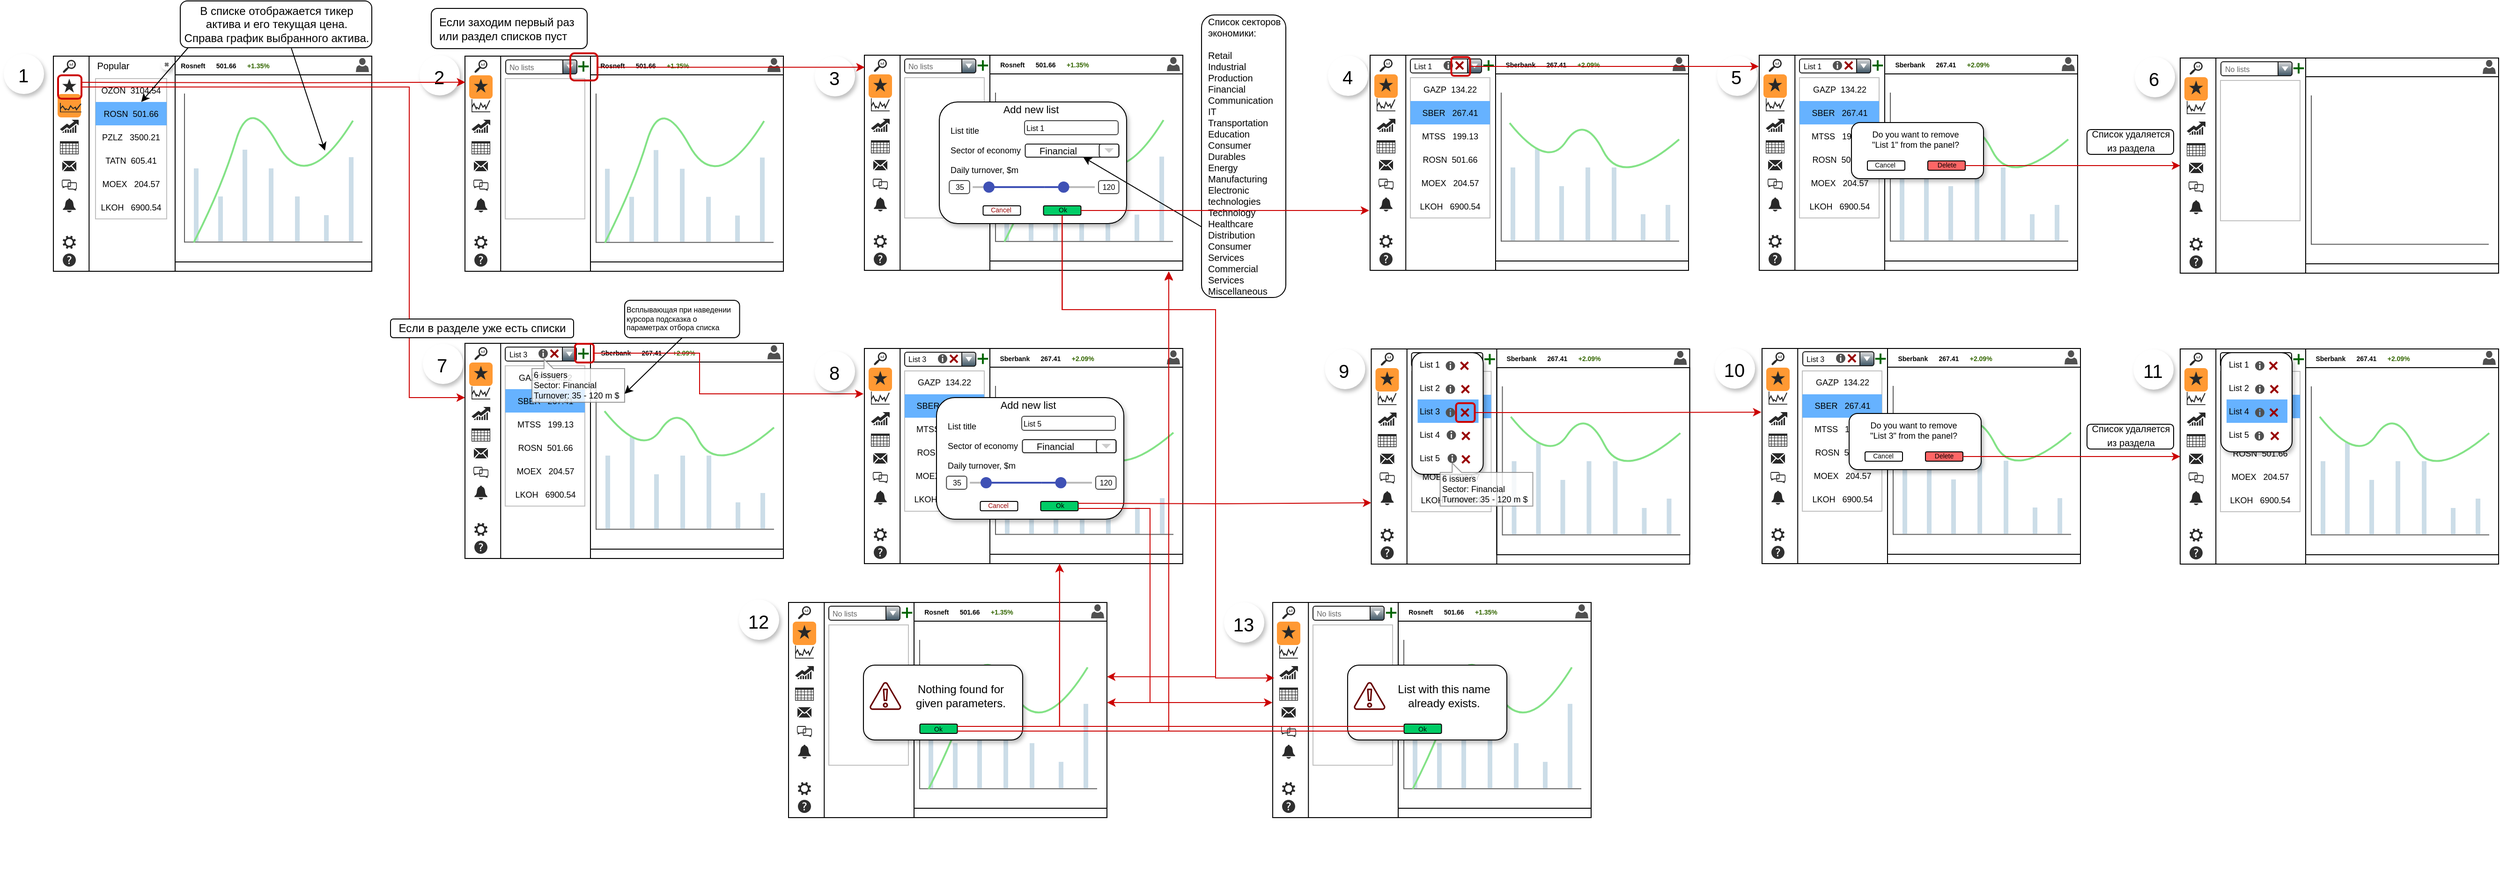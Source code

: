 <mxfile version="24.8.0">
  <diagram name="Страница — 1" id="06afWmyYIh01I3DeyTdm">
    <mxGraphModel dx="2294" dy="843" grid="1" gridSize="10" guides="1" tooltips="1" connect="1" arrows="1" fold="1" page="1" pageScale="1" pageWidth="827" pageHeight="1169" math="0" shadow="0">
      <root>
        <mxCell id="0" />
        <mxCell id="1" parent="0" />
        <mxCell id="IjeG_mGZ-sbmmFtIHD-n-52" value="" style="group" parent="1" vertex="1" connectable="0">
          <mxGeometry x="401" y="708" width="43" height="43" as="geometry" />
        </mxCell>
        <mxCell id="IjeG_mGZ-sbmmFtIHD-n-53" value="" style="shape=ellipse;dashed=0;strokeColor=none;shadow=1;fontSize=13;align=center;verticalAlign=top;labelPosition=center;verticalLabelPosition=bottom;html=1;aspect=fixed;container=0;" parent="IjeG_mGZ-sbmmFtIHD-n-52" vertex="1">
          <mxGeometry width="43" height="43" as="geometry" />
        </mxCell>
        <mxCell id="IjeG_mGZ-sbmmFtIHD-n-54" value="&lt;font style=&quot;font-size: 20px;&quot;&gt;2&lt;/font&gt;" style="text;html=1;align=center;verticalAlign=middle;whiteSpace=wrap;rounded=0;container=0;" parent="IjeG_mGZ-sbmmFtIHD-n-52" vertex="1">
          <mxGeometry x="5.5" y="7.5" width="30" height="30" as="geometry" />
        </mxCell>
        <mxCell id="JY48ZlziRERin18FjAFL-1" value="" style="rounded=0;whiteSpace=wrap;html=1;" parent="1" vertex="1">
          <mxGeometry x="10" y="709" width="340" height="230" as="geometry" />
        </mxCell>
        <mxCell id="JY48ZlziRERin18FjAFL-2" value="" style="endArrow=none;html=1;rounded=0;entryX=0.118;entryY=1;entryDx=0;entryDy=0;entryPerimeter=0;exitX=0.118;exitY=0;exitDx=0;exitDy=0;exitPerimeter=0;" parent="1" edge="1">
          <mxGeometry width="50" height="50" relative="1" as="geometry">
            <mxPoint x="48.12" y="709" as="sourcePoint" />
            <mxPoint x="48.12" y="939" as="targetPoint" />
          </mxGeometry>
        </mxCell>
        <mxCell id="JY48ZlziRERin18FjAFL-3" value="" style="html=1;dashed=0;aspect=fixed;verticalLabelPosition=bottom;verticalAlign=top;align=center;shape=mxgraph.gmdl.star;strokeColor=none;fillColor=#282828;shadow=0;sketch=0;" parent="1" vertex="1">
          <mxGeometry x="19.5" y="733" width="15" height="15" as="geometry" />
        </mxCell>
        <mxCell id="JY48ZlziRERin18FjAFL-4" value="" style="sketch=0;pointerEvents=1;shadow=0;dashed=0;html=1;strokeColor=none;fillColor=#505050;labelPosition=center;verticalLabelPosition=bottom;verticalAlign=top;outlineConnect=0;align=center;shape=mxgraph.office.users.user;" parent="1" vertex="1">
          <mxGeometry x="333" y="711" width="14" height="15" as="geometry" />
        </mxCell>
        <mxCell id="JY48ZlziRERin18FjAFL-5" value="" style="sketch=0;pointerEvents=1;shadow=0;dashed=0;html=1;strokeColor=none;fillColor=#303030;labelPosition=center;verticalLabelPosition=bottom;verticalAlign=top;outlineConnect=0;align=center;shape=mxgraph.office.concepts.help;" parent="1" vertex="1">
          <mxGeometry x="20" y="920" width="14" height="14" as="geometry" />
        </mxCell>
        <mxCell id="JY48ZlziRERin18FjAFL-6" value="&lt;div&gt;&lt;br&gt;&lt;/div&gt;&lt;div&gt;&lt;br&gt;&lt;/div&gt;&lt;div&gt;&lt;br&gt;&lt;/div&gt;&lt;div&gt;&lt;br&gt;&lt;/div&gt;&lt;div&gt;&lt;br&gt;&lt;/div&gt;" style="sketch=0;pointerEvents=1;shadow=0;dashed=0;html=1;strokeColor=none;fillColor=#282828;labelPosition=center;verticalLabelPosition=bottom;verticalAlign=top;outlineConnect=0;align=center;shape=mxgraph.office.concepts.settings;" parent="1" vertex="1">
          <mxGeometry x="20" y="901" width="14" height="14" as="geometry" />
        </mxCell>
        <mxCell id="JY48ZlziRERin18FjAFL-7" value="" style="verticalLabelPosition=bottom;sketch=0;html=1;fillColor=#282828;strokeColor=none;verticalAlign=top;pointerEvents=1;align=center;shape=mxgraph.cisco_safe.iot_things_icons.icon34;" parent="1" vertex="1">
          <mxGeometry x="19.5" y="821" width="15" height="11" as="geometry" />
        </mxCell>
        <mxCell id="JY48ZlziRERin18FjAFL-8" value="" style="verticalLabelPosition=bottom;sketch=0;html=1;fillColor=#282828;strokeColor=none;verticalAlign=top;pointerEvents=1;align=center;shape=mxgraph.cisco_safe.iot_things_icons.icon13;" parent="1" vertex="1">
          <mxGeometry x="19" y="841" width="16" height="12.0" as="geometry" />
        </mxCell>
        <mxCell id="JY48ZlziRERin18FjAFL-9" value="" style="verticalLabelPosition=bottom;sketch=0;html=1;fillColor=#282828;strokeColor=none;verticalAlign=top;pointerEvents=1;align=center;shape=mxgraph.cisco_safe.business_icons.icon10;" parent="1" vertex="1">
          <mxGeometry x="17" y="777" width="20" height="14" as="geometry" />
        </mxCell>
        <mxCell id="JY48ZlziRERin18FjAFL-10" value="" style="shape=ellipse;dashed=0;strokeColor=none;shadow=1;fontSize=13;align=center;verticalAlign=top;labelPosition=center;verticalLabelPosition=bottom;html=1;aspect=fixed;" parent="1" vertex="1">
          <mxGeometry x="125" y="712" width="12" height="12" as="geometry" />
        </mxCell>
        <mxCell id="JY48ZlziRERin18FjAFL-11" value="" style="dashed=0;html=1;shape=mxgraph.gmdl.x;strokeColor=#737373;strokeWidth=2;shadow=0;sketch=0;html=1;labelPosition=center;verticalLabelPosition=bottom;align=center;verticalAlign=top;" parent="JY48ZlziRERin18FjAFL-10" vertex="1">
          <mxGeometry x="4.286" y="4.286" width="3.429" height="3.429" as="geometry" />
        </mxCell>
        <mxCell id="JY48ZlziRERin18FjAFL-12" value="" style="verticalLabelPosition=bottom;sketch=0;html=1;fillColor=#282828;strokeColor=none;verticalAlign=top;pointerEvents=1;align=center;shape=mxgraph.cisco_safe.business_icons.icon25;" parent="1" vertex="1">
          <mxGeometry x="17" y="800" width="20" height="14" as="geometry" />
        </mxCell>
        <mxCell id="JY48ZlziRERin18FjAFL-13" value="" style="sketch=0;pointerEvents=1;shadow=0;dashed=0;html=1;strokeColor=none;labelPosition=center;verticalLabelPosition=bottom;verticalAlign=top;align=center;fillColor=#282828;shape=mxgraph.mscae.oms.alerts" parent="1" vertex="1">
          <mxGeometry x="20" y="861" width="14" height="15" as="geometry" />
        </mxCell>
        <mxCell id="JY48ZlziRERin18FjAFL-14" value="" style="sketch=0;pointerEvents=1;shadow=0;dashed=0;html=1;strokeColor=none;labelPosition=center;verticalLabelPosition=bottom;verticalAlign=top;align=center;fillColor=#282828;shape=mxgraph.mscae.oms.log_search" parent="1" vertex="1">
          <mxGeometry x="20" y="713" width="14" height="14" as="geometry" />
        </mxCell>
        <mxCell id="JY48ZlziRERin18FjAFL-15" value="" style="endArrow=none;html=1;rounded=0;entryX=0.118;entryY=1;entryDx=0;entryDy=0;entryPerimeter=0;exitX=0.118;exitY=0;exitDx=0;exitDy=0;exitPerimeter=0;" parent="1" edge="1">
          <mxGeometry width="50" height="50" relative="1" as="geometry">
            <mxPoint x="140" y="709" as="sourcePoint" />
            <mxPoint x="140" y="939" as="targetPoint" />
          </mxGeometry>
        </mxCell>
        <mxCell id="JY48ZlziRERin18FjAFL-16" value="" style="rounded=0;whiteSpace=wrap;html=1;" parent="1" vertex="1">
          <mxGeometry x="140" y="729" width="210" height="200" as="geometry" />
        </mxCell>
        <mxCell id="JY48ZlziRERin18FjAFL-17" value="" style="endArrow=none;html=1;rounded=0;strokeColor=#5C5C5C;" parent="1" edge="1">
          <mxGeometry width="50" height="50" relative="1" as="geometry">
            <mxPoint x="150" y="907.75" as="sourcePoint" />
            <mxPoint x="340" y="907.75" as="targetPoint" />
          </mxGeometry>
        </mxCell>
        <mxCell id="JY48ZlziRERin18FjAFL-18" value="" style="rounded=1;whiteSpace=wrap;html=1;fillColor=#FF9933;strokeColor=none;" parent="1" vertex="1">
          <mxGeometry x="14.5" y="749.5" width="25" height="25" as="geometry" />
        </mxCell>
        <mxCell id="JY48ZlziRERin18FjAFL-19" value="" style="endArrow=none;html=1;rounded=0;strokeColor=#5C5C5C;" parent="1" edge="1">
          <mxGeometry width="50" height="50" relative="1" as="geometry">
            <mxPoint x="150" y="749" as="sourcePoint" />
            <mxPoint x="150" y="908.25" as="targetPoint" />
          </mxGeometry>
        </mxCell>
        <mxCell id="JY48ZlziRERin18FjAFL-20" value="" style="verticalLabelPosition=bottom;sketch=0;html=1;fillColor=#282828;strokeColor=none;verticalAlign=top;pointerEvents=1;align=center;shape=mxgraph.cisco_safe.business_icons.icon24;" parent="1" vertex="1">
          <mxGeometry x="17" y="759" width="23" height="10" as="geometry" />
        </mxCell>
        <mxCell id="JY48ZlziRERin18FjAFL-21" value="" style="rounded=0;whiteSpace=wrap;html=1;fillColor=#CCDDE8;strokeColor=none;" parent="1" vertex="1">
          <mxGeometry x="160" y="829" width="5" height="78" as="geometry" />
        </mxCell>
        <mxCell id="JY48ZlziRERin18FjAFL-22" value="" style="rounded=0;whiteSpace=wrap;html=1;fillColor=#CCDDE8;strokeColor=none;" parent="1" vertex="1">
          <mxGeometry x="186" y="859" width="5" height="48" as="geometry" />
        </mxCell>
        <mxCell id="JY48ZlziRERin18FjAFL-23" value="" style="rounded=0;whiteSpace=wrap;html=1;fillColor=#CCDDE8;strokeColor=none;" parent="1" vertex="1">
          <mxGeometry x="212" y="809" width="5" height="98" as="geometry" />
        </mxCell>
        <mxCell id="JY48ZlziRERin18FjAFL-24" value="" style="rounded=0;whiteSpace=wrap;html=1;fillColor=#CCDDE8;strokeColor=none;" parent="1" vertex="1">
          <mxGeometry x="240" y="829" width="5" height="78" as="geometry" />
        </mxCell>
        <mxCell id="JY48ZlziRERin18FjAFL-25" value="" style="rounded=0;whiteSpace=wrap;html=1;fillColor=#CCDDE8;strokeColor=none;" parent="1" vertex="1">
          <mxGeometry x="268" y="859" width="5" height="48" as="geometry" />
        </mxCell>
        <mxCell id="JY48ZlziRERin18FjAFL-26" value="" style="rounded=0;whiteSpace=wrap;html=1;fillColor=#CCDDE8;strokeColor=none;" parent="1" vertex="1">
          <mxGeometry x="299" y="879" width="5" height="28" as="geometry" />
        </mxCell>
        <mxCell id="JY48ZlziRERin18FjAFL-27" value="" style="rounded=0;whiteSpace=wrap;html=1;fillColor=#CCDDE8;strokeColor=none;" parent="1" vertex="1">
          <mxGeometry x="325.5" y="817" width="5" height="90" as="geometry" />
        </mxCell>
        <mxCell id="JY48ZlziRERin18FjAFL-28" value="" style="endArrow=none;html=1;rounded=0;curved=1;exitX=0.048;exitY=0.95;exitDx=0;exitDy=0;exitPerimeter=0;entryX=0.857;entryY=0.3;entryDx=0;entryDy=0;entryPerimeter=0;strokeWidth=2;strokeColor=#83e286;" parent="1" edge="1">
          <mxGeometry width="50" height="50" relative="1" as="geometry">
            <mxPoint x="160.0" y="908" as="sourcePoint" />
            <mxPoint x="329.89" y="778" as="targetPoint" />
            <Array as="points">
              <mxPoint x="190" y="849" />
              <mxPoint x="220" y="749" />
              <mxPoint x="280" y="859" />
            </Array>
          </mxGeometry>
        </mxCell>
        <mxCell id="JY48ZlziRERin18FjAFL-29" value="&lt;font style=&quot;font-size: 7px;&quot;&gt;&lt;b&gt;Rosneft&amp;nbsp; &amp;nbsp; &amp;nbsp; 501.66&amp;nbsp; &amp;nbsp; &amp;nbsp; &lt;font color=&quot;#336600&quot;&gt;+1.35%&lt;/font&gt;&lt;/b&gt;&lt;/font&gt;" style="text;html=1;align=center;verticalAlign=middle;whiteSpace=wrap;rounded=0;" parent="1" vertex="1">
          <mxGeometry x="142" y="711" width="103" height="14" as="geometry" />
        </mxCell>
        <mxCell id="JY48ZlziRERin18FjAFL-30" value="&lt;font style=&quot;font-size: 10px;&quot;&gt;Popular&lt;/font&gt;" style="text;html=1;align=center;verticalAlign=middle;whiteSpace=wrap;rounded=0;" parent="1" vertex="1">
          <mxGeometry x="54" y="714" width="40" height="10" as="geometry" />
        </mxCell>
        <mxCell id="JY48ZlziRERin18FjAFL-31" value="" style="childLayout=tableLayout;recursiveResize=0;shadow=0;fillColor=none;strokeColor=#C0C0C0;fontSize=9;" parent="1" vertex="1">
          <mxGeometry x="55" y="733" width="76" height="150" as="geometry" />
        </mxCell>
        <mxCell id="JY48ZlziRERin18FjAFL-32" style="shape=tableRow;horizontal=0;startSize=0;swimlaneHead=0;swimlaneBody=0;top=0;left=0;bottom=0;right=0;dropTarget=0;collapsible=0;recursiveResize=0;expand=0;fontStyle=0;fillColor=none;fontSize=9;" parent="JY48ZlziRERin18FjAFL-31" vertex="1">
          <mxGeometry width="76" height="25" as="geometry" />
        </mxCell>
        <mxCell id="JY48ZlziRERin18FjAFL-33" value="OZON&amp;nbsp; 3104.54" style="connectable=0;recursiveResize=0;strokeColor=none;fillColor=none;align=center;whiteSpace=wrap;html=1;fontSize=9;" parent="JY48ZlziRERin18FjAFL-32" vertex="1">
          <mxGeometry width="76" height="25" as="geometry">
            <mxRectangle width="76" height="25" as="alternateBounds" />
          </mxGeometry>
        </mxCell>
        <mxCell id="JY48ZlziRERin18FjAFL-34" style="shape=tableRow;horizontal=0;startSize=0;swimlaneHead=0;swimlaneBody=0;top=0;left=0;bottom=0;right=0;dropTarget=0;collapsible=0;recursiveResize=0;expand=0;fontStyle=0;fillColor=none;fontSize=9;" parent="JY48ZlziRERin18FjAFL-31" vertex="1">
          <mxGeometry y="25" width="76" height="25" as="geometry" />
        </mxCell>
        <mxCell id="JY48ZlziRERin18FjAFL-35" value="ROSN&amp;nbsp; 501.66" style="connectable=0;recursiveResize=0;strokeColor=none;fillColor=#66B2FF;align=center;whiteSpace=wrap;html=1;fontSize=9;" parent="JY48ZlziRERin18FjAFL-34" vertex="1">
          <mxGeometry width="76" height="25" as="geometry">
            <mxRectangle width="76" height="25" as="alternateBounds" />
          </mxGeometry>
        </mxCell>
        <mxCell id="JY48ZlziRERin18FjAFL-36" value="" style="shape=tableRow;horizontal=0;startSize=0;swimlaneHead=0;swimlaneBody=0;top=0;left=0;bottom=0;right=0;dropTarget=0;collapsible=0;recursiveResize=0;expand=0;fontStyle=0;fillColor=none;fontSize=9;" parent="JY48ZlziRERin18FjAFL-31" vertex="1">
          <mxGeometry y="50" width="76" height="25" as="geometry" />
        </mxCell>
        <mxCell id="JY48ZlziRERin18FjAFL-37" value="PZLZ&amp;nbsp; &amp;nbsp;3500.21" style="connectable=0;recursiveResize=0;strokeColor=none;fillColor=none;align=center;whiteSpace=wrap;html=1;fontSize=9;" parent="JY48ZlziRERin18FjAFL-36" vertex="1">
          <mxGeometry width="76" height="25" as="geometry">
            <mxRectangle width="76" height="25" as="alternateBounds" />
          </mxGeometry>
        </mxCell>
        <mxCell id="JY48ZlziRERin18FjAFL-38" style="shape=tableRow;horizontal=0;startSize=0;swimlaneHead=0;swimlaneBody=0;top=0;left=0;bottom=0;right=0;dropTarget=0;collapsible=0;recursiveResize=0;expand=0;fontStyle=0;fillColor=none;fontSize=9;" parent="JY48ZlziRERin18FjAFL-31" vertex="1">
          <mxGeometry y="75" width="76" height="25" as="geometry" />
        </mxCell>
        <mxCell id="JY48ZlziRERin18FjAFL-39" value="TATN&amp;nbsp; 605.41" style="connectable=0;recursiveResize=0;strokeColor=none;fillColor=none;align=center;whiteSpace=wrap;html=1;fontSize=9;" parent="JY48ZlziRERin18FjAFL-38" vertex="1">
          <mxGeometry width="76" height="25" as="geometry">
            <mxRectangle width="76" height="25" as="alternateBounds" />
          </mxGeometry>
        </mxCell>
        <mxCell id="JY48ZlziRERin18FjAFL-40" style="shape=tableRow;horizontal=0;startSize=0;swimlaneHead=0;swimlaneBody=0;top=0;left=0;bottom=0;right=0;dropTarget=0;collapsible=0;recursiveResize=0;expand=0;fontStyle=0;fillColor=none;fontSize=9;" parent="JY48ZlziRERin18FjAFL-31" vertex="1">
          <mxGeometry y="100" width="76" height="25" as="geometry" />
        </mxCell>
        <mxCell id="JY48ZlziRERin18FjAFL-41" value="MOEX &amp;nbsp; 204.57" style="connectable=0;recursiveResize=0;strokeColor=none;fillColor=none;align=center;whiteSpace=wrap;html=1;fontSize=9;" parent="JY48ZlziRERin18FjAFL-40" vertex="1">
          <mxGeometry width="76" height="25" as="geometry">
            <mxRectangle width="76" height="25" as="alternateBounds" />
          </mxGeometry>
        </mxCell>
        <mxCell id="JY48ZlziRERin18FjAFL-42" style="shape=tableRow;horizontal=0;startSize=0;swimlaneHead=0;swimlaneBody=0;top=0;left=0;bottom=0;right=0;dropTarget=0;collapsible=0;recursiveResize=0;expand=0;fontStyle=0;fillColor=none;fontSize=9;" parent="JY48ZlziRERin18FjAFL-31" vertex="1">
          <mxGeometry y="125" width="76" height="25" as="geometry" />
        </mxCell>
        <mxCell id="JY48ZlziRERin18FjAFL-43" value="LKOH&amp;nbsp; &amp;nbsp;6900.54" style="connectable=0;recursiveResize=0;strokeColor=none;fillColor=none;align=center;whiteSpace=wrap;html=1;fontSize=9;" parent="JY48ZlziRERin18FjAFL-42" vertex="1">
          <mxGeometry width="76" height="25" as="geometry">
            <mxRectangle width="76" height="25" as="alternateBounds" />
          </mxGeometry>
        </mxCell>
        <mxCell id="JY48ZlziRERin18FjAFL-228" style="edgeStyle=orthogonalEdgeStyle;rounded=0;orthogonalLoop=1;jettySize=auto;html=1;exitX=1;exitY=0.5;exitDx=0;exitDy=0;entryX=0;entryY=0.25;entryDx=0;entryDy=0;strokeColor=#CC0000;" parent="1" source="JY48ZlziRERin18FjAFL-44" target="JY48ZlziRERin18FjAFL-45" edge="1">
          <mxGeometry relative="1" as="geometry">
            <Array as="points">
              <mxPoint x="390" y="742" />
              <mxPoint x="390" y="1074" />
              <mxPoint x="450" y="1074" />
            </Array>
          </mxGeometry>
        </mxCell>
        <mxCell id="JY48ZlziRERin18FjAFL-44" value="" style="rounded=1;whiteSpace=wrap;html=1;fillColor=none;strokeColor=#CC0000;strokeWidth=2;" parent="1" vertex="1">
          <mxGeometry x="15" y="729.5" width="25" height="25" as="geometry" />
        </mxCell>
        <mxCell id="JY48ZlziRERin18FjAFL-45" value="" style="rounded=0;whiteSpace=wrap;html=1;" parent="1" vertex="1">
          <mxGeometry x="449.5" y="1016" width="340" height="230" as="geometry" />
        </mxCell>
        <mxCell id="JY48ZlziRERin18FjAFL-46" value="" style="endArrow=none;html=1;rounded=0;entryX=0.118;entryY=1;entryDx=0;entryDy=0;entryPerimeter=0;exitX=0.118;exitY=0;exitDx=0;exitDy=0;exitPerimeter=0;" parent="1" edge="1">
          <mxGeometry width="50" height="50" relative="1" as="geometry">
            <mxPoint x="487.62" y="1016" as="sourcePoint" />
            <mxPoint x="487.62" y="1246" as="targetPoint" />
          </mxGeometry>
        </mxCell>
        <mxCell id="JY48ZlziRERin18FjAFL-48" value="" style="sketch=0;pointerEvents=1;shadow=0;dashed=0;html=1;strokeColor=none;fillColor=#505050;labelPosition=center;verticalLabelPosition=bottom;verticalAlign=top;outlineConnect=0;align=center;shape=mxgraph.office.users.user;" parent="1" vertex="1">
          <mxGeometry x="772.5" y="1018" width="14" height="15" as="geometry" />
        </mxCell>
        <mxCell id="JY48ZlziRERin18FjAFL-49" value="" style="sketch=0;pointerEvents=1;shadow=0;dashed=0;html=1;strokeColor=none;fillColor=#303030;labelPosition=center;verticalLabelPosition=bottom;verticalAlign=top;outlineConnect=0;align=center;shape=mxgraph.office.concepts.help;" parent="1" vertex="1">
          <mxGeometry x="459.5" y="1227" width="14" height="14" as="geometry" />
        </mxCell>
        <mxCell id="JY48ZlziRERin18FjAFL-50" value="&lt;div&gt;&lt;br&gt;&lt;/div&gt;&lt;div&gt;&lt;br&gt;&lt;/div&gt;&lt;div&gt;&lt;br&gt;&lt;/div&gt;&lt;div&gt;&lt;br&gt;&lt;/div&gt;&lt;div&gt;&lt;br&gt;&lt;/div&gt;" style="sketch=0;pointerEvents=1;shadow=0;dashed=0;html=1;strokeColor=none;fillColor=#282828;labelPosition=center;verticalLabelPosition=bottom;verticalAlign=top;outlineConnect=0;align=center;shape=mxgraph.office.concepts.settings;" parent="1" vertex="1">
          <mxGeometry x="459.5" y="1208" width="14" height="14" as="geometry" />
        </mxCell>
        <mxCell id="JY48ZlziRERin18FjAFL-51" value="" style="verticalLabelPosition=bottom;sketch=0;html=1;fillColor=#282828;strokeColor=none;verticalAlign=top;pointerEvents=1;align=center;shape=mxgraph.cisco_safe.iot_things_icons.icon34;" parent="1" vertex="1">
          <mxGeometry x="459" y="1128" width="15" height="11" as="geometry" />
        </mxCell>
        <mxCell id="JY48ZlziRERin18FjAFL-52" value="" style="verticalLabelPosition=bottom;sketch=0;html=1;fillColor=#282828;strokeColor=none;verticalAlign=top;pointerEvents=1;align=center;shape=mxgraph.cisco_safe.iot_things_icons.icon13;" parent="1" vertex="1">
          <mxGeometry x="458.5" y="1148" width="16" height="12.0" as="geometry" />
        </mxCell>
        <mxCell id="JY48ZlziRERin18FjAFL-53" value="" style="verticalLabelPosition=bottom;sketch=0;html=1;fillColor=#282828;strokeColor=none;verticalAlign=top;pointerEvents=1;align=center;shape=mxgraph.cisco_safe.business_icons.icon25;" parent="1" vertex="1">
          <mxGeometry x="456.5" y="1107" width="20" height="14" as="geometry" />
        </mxCell>
        <mxCell id="JY48ZlziRERin18FjAFL-59" value="" style="rounded=1;whiteSpace=wrap;html=1;fillColor=#FF9933;strokeColor=none;" parent="1" vertex="1">
          <mxGeometry x="454" y="1036.5" width="25" height="25" as="geometry" />
        </mxCell>
        <mxCell id="JY48ZlziRERin18FjAFL-54" value="" style="sketch=0;pointerEvents=1;shadow=0;dashed=0;html=1;strokeColor=none;labelPosition=center;verticalLabelPosition=bottom;verticalAlign=top;align=center;fillColor=#282828;shape=mxgraph.mscae.oms.alerts" parent="1" vertex="1">
          <mxGeometry x="459.5" y="1168" width="14" height="15" as="geometry" />
        </mxCell>
        <mxCell id="JY48ZlziRERin18FjAFL-55" value="" style="rounded=0;whiteSpace=wrap;html=1;" parent="1" vertex="1">
          <mxGeometry x="583.5" y="1036" width="206" height="200" as="geometry" />
        </mxCell>
        <mxCell id="JY48ZlziRERin18FjAFL-56" value="" style="sketch=0;pointerEvents=1;shadow=0;dashed=0;html=1;strokeColor=none;labelPosition=center;verticalLabelPosition=bottom;verticalAlign=top;align=center;fillColor=#282828;shape=mxgraph.mscae.oms.log_search" parent="1" vertex="1">
          <mxGeometry x="459.5" y="1020" width="14" height="14" as="geometry" />
        </mxCell>
        <mxCell id="JY48ZlziRERin18FjAFL-57" value="" style="endArrow=none;html=1;rounded=0;entryX=0.118;entryY=1;entryDx=0;entryDy=0;entryPerimeter=0;exitX=0.118;exitY=0;exitDx=0;exitDy=0;exitPerimeter=0;" parent="1" edge="1">
          <mxGeometry width="50" height="50" relative="1" as="geometry">
            <mxPoint x="583.5" y="1016" as="sourcePoint" />
            <mxPoint x="583.5" y="1246" as="targetPoint" />
          </mxGeometry>
        </mxCell>
        <mxCell id="JY48ZlziRERin18FjAFL-58" value="" style="endArrow=none;html=1;rounded=0;strokeColor=#5C5C5C;" parent="1" edge="1">
          <mxGeometry width="50" height="50" relative="1" as="geometry">
            <mxPoint x="589.5" y="1214.75" as="sourcePoint" />
            <mxPoint x="779.5" y="1214.75" as="targetPoint" />
          </mxGeometry>
        </mxCell>
        <mxCell id="JY48ZlziRERin18FjAFL-60" value="" style="endArrow=none;html=1;rounded=0;strokeColor=#5C5C5C;" parent="1" edge="1">
          <mxGeometry width="50" height="50" relative="1" as="geometry">
            <mxPoint x="589.5" y="1056" as="sourcePoint" />
            <mxPoint x="589.5" y="1215.25" as="targetPoint" />
          </mxGeometry>
        </mxCell>
        <mxCell id="JY48ZlziRERin18FjAFL-61" value="" style="verticalLabelPosition=bottom;sketch=0;html=1;fillColor=#282828;strokeColor=none;verticalAlign=top;pointerEvents=1;align=center;shape=mxgraph.cisco_safe.business_icons.icon24;" parent="1" vertex="1">
          <mxGeometry x="456.5" y="1062" width="20" height="14" as="geometry" />
        </mxCell>
        <mxCell id="JY48ZlziRERin18FjAFL-62" value="" style="rounded=0;whiteSpace=wrap;html=1;fillColor=#CCDDE8;strokeColor=none;" parent="1" vertex="1">
          <mxGeometry x="599.5" y="1136" width="5" height="78" as="geometry" />
        </mxCell>
        <mxCell id="JY48ZlziRERin18FjAFL-63" value="" style="rounded=0;whiteSpace=wrap;html=1;fillColor=#CCDDE8;strokeColor=none;" parent="1" vertex="1">
          <mxGeometry x="625.5" y="1116" width="5" height="98" as="geometry" />
        </mxCell>
        <mxCell id="JY48ZlziRERin18FjAFL-64" value="" style="rounded=0;whiteSpace=wrap;html=1;fillColor=#CCDDE8;strokeColor=none;" parent="1" vertex="1">
          <mxGeometry x="651.5" y="1156" width="5" height="58" as="geometry" />
        </mxCell>
        <mxCell id="JY48ZlziRERin18FjAFL-65" value="" style="rounded=0;whiteSpace=wrap;html=1;fillColor=#CCDDE8;strokeColor=none;" parent="1" vertex="1">
          <mxGeometry x="679.5" y="1136" width="5" height="78" as="geometry" />
        </mxCell>
        <mxCell id="JY48ZlziRERin18FjAFL-66" value="" style="rounded=0;whiteSpace=wrap;html=1;fillColor=#CCDDE8;strokeColor=none;" parent="1" vertex="1">
          <mxGeometry x="707.5" y="1136" width="5" height="78" as="geometry" />
        </mxCell>
        <mxCell id="JY48ZlziRERin18FjAFL-67" value="" style="rounded=0;whiteSpace=wrap;html=1;fillColor=#CCDDE8;strokeColor=none;" parent="1" vertex="1">
          <mxGeometry x="738.5" y="1186" width="5" height="28" as="geometry" />
        </mxCell>
        <mxCell id="JY48ZlziRERin18FjAFL-68" value="" style="rounded=0;whiteSpace=wrap;html=1;fillColor=#CCDDE8;strokeColor=none;" parent="1" vertex="1">
          <mxGeometry x="765" y="1176" width="5" height="38" as="geometry" />
        </mxCell>
        <mxCell id="JY48ZlziRERin18FjAFL-69" value="" style="endArrow=none;html=1;rounded=0;curved=1;strokeWidth=2;strokeColor=#83e286;" parent="1" edge="1">
          <mxGeometry width="50" height="50" relative="1" as="geometry">
            <mxPoint x="598.5" y="1088.5" as="sourcePoint" />
            <mxPoint x="779.5" y="1106" as="targetPoint" />
            <Array as="points">
              <mxPoint x="638.5" y="1138.5" />
              <mxPoint x="678.5" y="1078.5" />
              <mxPoint x="718.5" y="1158.5" />
            </Array>
          </mxGeometry>
        </mxCell>
        <mxCell id="JY48ZlziRERin18FjAFL-70" value="&lt;font style=&quot;font-size: 7px;&quot;&gt;&lt;b&gt;Sberbank&amp;nbsp; &amp;nbsp; &amp;nbsp; 267.41&amp;nbsp; &amp;nbsp; &amp;nbsp;&amp;nbsp;&lt;font color=&quot;#336600&quot;&gt;+2.09%&lt;/font&gt;&lt;/b&gt;&lt;/font&gt;" style="text;html=1;align=center;verticalAlign=middle;whiteSpace=wrap;rounded=0;" parent="1" vertex="1">
          <mxGeometry x="585.5" y="1018" width="118" height="14" as="geometry" />
        </mxCell>
        <mxCell id="JY48ZlziRERin18FjAFL-72" value="" style="childLayout=tableLayout;recursiveResize=0;shadow=0;fillColor=none;strokeColor=#C0C0C0;fontSize=9;" parent="1" vertex="1">
          <mxGeometry x="492.5" y="1040" width="85" height="150" as="geometry" />
        </mxCell>
        <mxCell id="JY48ZlziRERin18FjAFL-73" style="shape=tableRow;horizontal=0;startSize=0;swimlaneHead=0;swimlaneBody=0;top=0;left=0;bottom=0;right=0;dropTarget=0;collapsible=0;recursiveResize=0;expand=0;fontStyle=0;fillColor=none;fontSize=9;" parent="JY48ZlziRERin18FjAFL-72" vertex="1">
          <mxGeometry width="85" height="25" as="geometry" />
        </mxCell>
        <mxCell id="JY48ZlziRERin18FjAFL-74" value="GAZP&amp;nbsp; 134.22" style="connectable=0;recursiveResize=0;strokeColor=none;fillColor=none;align=center;whiteSpace=wrap;html=1;fontSize=9;" parent="JY48ZlziRERin18FjAFL-73" vertex="1">
          <mxGeometry width="85" height="25" as="geometry">
            <mxRectangle width="85" height="25" as="alternateBounds" />
          </mxGeometry>
        </mxCell>
        <mxCell id="JY48ZlziRERin18FjAFL-75" style="shape=tableRow;horizontal=0;startSize=0;swimlaneHead=0;swimlaneBody=0;top=0;left=0;bottom=0;right=0;dropTarget=0;collapsible=0;recursiveResize=0;expand=0;fontStyle=0;fillColor=none;fontSize=9;" parent="JY48ZlziRERin18FjAFL-72" vertex="1">
          <mxGeometry y="25" width="85" height="25" as="geometry" />
        </mxCell>
        <mxCell id="JY48ZlziRERin18FjAFL-76" value="SBER&amp;nbsp; &amp;nbsp;267.41" style="connectable=0;recursiveResize=0;strokeColor=none;fillColor=#66B2FF;align=center;whiteSpace=wrap;html=1;fontSize=9;" parent="JY48ZlziRERin18FjAFL-75" vertex="1">
          <mxGeometry width="85" height="25" as="geometry">
            <mxRectangle width="85" height="25" as="alternateBounds" />
          </mxGeometry>
        </mxCell>
        <mxCell id="JY48ZlziRERin18FjAFL-77" value="" style="shape=tableRow;horizontal=0;startSize=0;swimlaneHead=0;swimlaneBody=0;top=0;left=0;bottom=0;right=0;dropTarget=0;collapsible=0;recursiveResize=0;expand=0;fontStyle=0;fillColor=none;fontSize=9;" parent="JY48ZlziRERin18FjAFL-72" vertex="1">
          <mxGeometry y="50" width="85" height="25" as="geometry" />
        </mxCell>
        <mxCell id="JY48ZlziRERin18FjAFL-78" value="MTSS&amp;nbsp; &amp;nbsp;199.13" style="connectable=0;recursiveResize=0;strokeColor=none;fillColor=none;align=center;whiteSpace=wrap;html=1;fontSize=9;" parent="JY48ZlziRERin18FjAFL-77" vertex="1">
          <mxGeometry width="85" height="25" as="geometry">
            <mxRectangle width="85" height="25" as="alternateBounds" />
          </mxGeometry>
        </mxCell>
        <mxCell id="JY48ZlziRERin18FjAFL-79" style="shape=tableRow;horizontal=0;startSize=0;swimlaneHead=0;swimlaneBody=0;top=0;left=0;bottom=0;right=0;dropTarget=0;collapsible=0;recursiveResize=0;expand=0;fontStyle=0;fillColor=none;fontSize=9;" parent="JY48ZlziRERin18FjAFL-72" vertex="1">
          <mxGeometry y="75" width="85" height="25" as="geometry" />
        </mxCell>
        <mxCell id="JY48ZlziRERin18FjAFL-80" value="ROSN&amp;nbsp; 501.66" style="connectable=0;recursiveResize=0;strokeColor=none;fillColor=none;align=center;whiteSpace=wrap;html=1;fontSize=9;" parent="JY48ZlziRERin18FjAFL-79" vertex="1">
          <mxGeometry width="85" height="25" as="geometry">
            <mxRectangle width="85" height="25" as="alternateBounds" />
          </mxGeometry>
        </mxCell>
        <mxCell id="JY48ZlziRERin18FjAFL-81" style="shape=tableRow;horizontal=0;startSize=0;swimlaneHead=0;swimlaneBody=0;top=0;left=0;bottom=0;right=0;dropTarget=0;collapsible=0;recursiveResize=0;expand=0;fontStyle=0;fillColor=none;fontSize=9;" parent="JY48ZlziRERin18FjAFL-72" vertex="1">
          <mxGeometry y="100" width="85" height="25" as="geometry" />
        </mxCell>
        <mxCell id="JY48ZlziRERin18FjAFL-82" value="MOEX&amp;nbsp;&amp;nbsp; 204.57" style="connectable=0;recursiveResize=0;strokeColor=none;fillColor=none;align=center;whiteSpace=wrap;html=1;fontSize=9;" parent="JY48ZlziRERin18FjAFL-81" vertex="1">
          <mxGeometry width="85" height="25" as="geometry">
            <mxRectangle width="85" height="25" as="alternateBounds" />
          </mxGeometry>
        </mxCell>
        <mxCell id="JY48ZlziRERin18FjAFL-83" style="shape=tableRow;horizontal=0;startSize=0;swimlaneHead=0;swimlaneBody=0;top=0;left=0;bottom=0;right=0;dropTarget=0;collapsible=0;recursiveResize=0;expand=0;fontStyle=0;fillColor=none;fontSize=9;" parent="JY48ZlziRERin18FjAFL-72" vertex="1">
          <mxGeometry y="125" width="85" height="25" as="geometry" />
        </mxCell>
        <mxCell id="JY48ZlziRERin18FjAFL-84" value="LKOH&amp;nbsp; &amp;nbsp;6900.54" style="connectable=0;recursiveResize=0;strokeColor=none;fillColor=none;align=center;whiteSpace=wrap;html=1;fontSize=9;" parent="JY48ZlziRERin18FjAFL-83" vertex="1">
          <mxGeometry width="85" height="25" as="geometry">
            <mxRectangle width="85" height="25" as="alternateBounds" />
          </mxGeometry>
        </mxCell>
        <mxCell id="JY48ZlziRERin18FjAFL-85" value="" style="verticalLabelPosition=bottom;sketch=0;html=1;fillColor=#282828;strokeColor=none;verticalAlign=top;pointerEvents=1;align=center;shape=mxgraph.cisco_safe.business_icons.icon10;" parent="1" vertex="1">
          <mxGeometry x="456.5" y="1084" width="20" height="14" as="geometry" />
        </mxCell>
        <mxCell id="JY48ZlziRERin18FjAFL-47" value="" style="html=1;dashed=0;aspect=fixed;verticalLabelPosition=bottom;verticalAlign=top;align=center;shape=mxgraph.gmdl.star;strokeColor=none;fillColor=#282828;shadow=0;sketch=0;" parent="1" vertex="1">
          <mxGeometry x="459" y="1040" width="15" height="15" as="geometry" />
        </mxCell>
        <mxCell id="JY48ZlziRERin18FjAFL-90" value="" style="dashed=0;html=1;shape=mxgraph.gmdl.x;strokeColor=#006600;strokeWidth=2;shadow=0;sketch=0;html=1;labelPosition=center;verticalLabelPosition=bottom;align=center;verticalAlign=top;rotation=45;" parent="1" vertex="1">
          <mxGeometry x="571.996" y="1022.996" width="8" height="8" as="geometry" />
        </mxCell>
        <mxCell id="JY48ZlziRERin18FjAFL-152" value="" style="rounded=0;whiteSpace=wrap;html=1;" parent="1" vertex="1">
          <mxGeometry x="449.5" y="709" width="340" height="230" as="geometry" />
        </mxCell>
        <mxCell id="JY48ZlziRERin18FjAFL-153" value="" style="endArrow=none;html=1;rounded=0;entryX=0.118;entryY=1;entryDx=0;entryDy=0;entryPerimeter=0;exitX=0.118;exitY=0;exitDx=0;exitDy=0;exitPerimeter=0;" parent="1" edge="1">
          <mxGeometry width="50" height="50" relative="1" as="geometry">
            <mxPoint x="487.62" y="709" as="sourcePoint" />
            <mxPoint x="487.62" y="939" as="targetPoint" />
          </mxGeometry>
        </mxCell>
        <mxCell id="JY48ZlziRERin18FjAFL-154" value="" style="sketch=0;pointerEvents=1;shadow=0;dashed=0;html=1;strokeColor=none;fillColor=#505050;labelPosition=center;verticalLabelPosition=bottom;verticalAlign=top;outlineConnect=0;align=center;shape=mxgraph.office.users.user;" parent="1" vertex="1">
          <mxGeometry x="772.5" y="711" width="14" height="15" as="geometry" />
        </mxCell>
        <mxCell id="JY48ZlziRERin18FjAFL-155" value="" style="sketch=0;pointerEvents=1;shadow=0;dashed=0;html=1;strokeColor=none;fillColor=#303030;labelPosition=center;verticalLabelPosition=bottom;verticalAlign=top;outlineConnect=0;align=center;shape=mxgraph.office.concepts.help;" parent="1" vertex="1">
          <mxGeometry x="459.5" y="920" width="14" height="14" as="geometry" />
        </mxCell>
        <mxCell id="JY48ZlziRERin18FjAFL-156" value="&lt;div&gt;&lt;br&gt;&lt;/div&gt;&lt;div&gt;&lt;br&gt;&lt;/div&gt;&lt;div&gt;&lt;br&gt;&lt;/div&gt;&lt;div&gt;&lt;br&gt;&lt;/div&gt;&lt;div&gt;&lt;br&gt;&lt;/div&gt;" style="sketch=0;pointerEvents=1;shadow=0;dashed=0;html=1;strokeColor=none;fillColor=#282828;labelPosition=center;verticalLabelPosition=bottom;verticalAlign=top;outlineConnect=0;align=center;shape=mxgraph.office.concepts.settings;" parent="1" vertex="1">
          <mxGeometry x="459.5" y="901" width="14" height="14" as="geometry" />
        </mxCell>
        <mxCell id="JY48ZlziRERin18FjAFL-157" value="" style="verticalLabelPosition=bottom;sketch=0;html=1;fillColor=#282828;strokeColor=none;verticalAlign=top;pointerEvents=1;align=center;shape=mxgraph.cisco_safe.iot_things_icons.icon34;" parent="1" vertex="1">
          <mxGeometry x="459" y="821" width="15" height="11" as="geometry" />
        </mxCell>
        <mxCell id="JY48ZlziRERin18FjAFL-158" value="" style="verticalLabelPosition=bottom;sketch=0;html=1;fillColor=#282828;strokeColor=none;verticalAlign=top;pointerEvents=1;align=center;shape=mxgraph.cisco_safe.iot_things_icons.icon13;" parent="1" vertex="1">
          <mxGeometry x="458.5" y="841" width="16" height="12.0" as="geometry" />
        </mxCell>
        <mxCell id="JY48ZlziRERin18FjAFL-159" value="" style="verticalLabelPosition=bottom;sketch=0;html=1;fillColor=#282828;strokeColor=none;verticalAlign=top;pointerEvents=1;align=center;shape=mxgraph.cisco_safe.business_icons.icon25;" parent="1" vertex="1">
          <mxGeometry x="456.5" y="800" width="20" height="14" as="geometry" />
        </mxCell>
        <mxCell id="JY48ZlziRERin18FjAFL-160" value="" style="rounded=1;whiteSpace=wrap;html=1;fillColor=#FF9933;strokeColor=none;" parent="1" vertex="1">
          <mxGeometry x="454" y="729.5" width="25" height="25" as="geometry" />
        </mxCell>
        <mxCell id="JY48ZlziRERin18FjAFL-161" value="" style="sketch=0;pointerEvents=1;shadow=0;dashed=0;html=1;strokeColor=none;labelPosition=center;verticalLabelPosition=bottom;verticalAlign=top;align=center;fillColor=#282828;shape=mxgraph.mscae.oms.alerts" parent="1" vertex="1">
          <mxGeometry x="459.5" y="861" width="14" height="15" as="geometry" />
        </mxCell>
        <mxCell id="JY48ZlziRERin18FjAFL-162" value="" style="rounded=0;whiteSpace=wrap;html=1;" parent="1" vertex="1">
          <mxGeometry x="583.5" y="729" width="206" height="200" as="geometry" />
        </mxCell>
        <mxCell id="JY48ZlziRERin18FjAFL-163" value="" style="sketch=0;pointerEvents=1;shadow=0;dashed=0;html=1;strokeColor=none;labelPosition=center;verticalLabelPosition=bottom;verticalAlign=top;align=center;fillColor=#282828;shape=mxgraph.mscae.oms.log_search" parent="1" vertex="1">
          <mxGeometry x="459.5" y="713" width="14" height="14" as="geometry" />
        </mxCell>
        <mxCell id="JY48ZlziRERin18FjAFL-164" value="" style="endArrow=none;html=1;rounded=0;entryX=0.118;entryY=1;entryDx=0;entryDy=0;entryPerimeter=0;exitX=0.118;exitY=0;exitDx=0;exitDy=0;exitPerimeter=0;" parent="1" edge="1">
          <mxGeometry width="50" height="50" relative="1" as="geometry">
            <mxPoint x="583.5" y="709" as="sourcePoint" />
            <mxPoint x="583.5" y="939" as="targetPoint" />
          </mxGeometry>
        </mxCell>
        <mxCell id="JY48ZlziRERin18FjAFL-166" value="" style="endArrow=none;html=1;rounded=0;strokeColor=#5C5C5C;" parent="1" edge="1">
          <mxGeometry width="50" height="50" relative="1" as="geometry">
            <mxPoint x="589.5" y="749" as="sourcePoint" />
            <mxPoint x="589.5" y="908.25" as="targetPoint" />
          </mxGeometry>
        </mxCell>
        <mxCell id="JY48ZlziRERin18FjAFL-167" value="" style="verticalLabelPosition=bottom;sketch=0;html=1;fillColor=#282828;strokeColor=none;verticalAlign=top;pointerEvents=1;align=center;shape=mxgraph.cisco_safe.business_icons.icon24;" parent="1" vertex="1">
          <mxGeometry x="456.5" y="755" width="20" height="14" as="geometry" />
        </mxCell>
        <mxCell id="JY48ZlziRERin18FjAFL-178" value="" style="childLayout=tableLayout;recursiveResize=0;shadow=0;fillColor=none;strokeColor=#C0C0C0;fontSize=9;" parent="1" vertex="1">
          <mxGeometry x="492.5" y="733" width="85" height="150" as="geometry" />
        </mxCell>
        <mxCell id="JY48ZlziRERin18FjAFL-179" style="shape=tableRow;horizontal=0;startSize=0;swimlaneHead=0;swimlaneBody=0;top=0;left=0;bottom=0;right=0;dropTarget=0;collapsible=0;recursiveResize=0;expand=0;fontStyle=0;fillColor=none;fontSize=9;" parent="JY48ZlziRERin18FjAFL-178" vertex="1">
          <mxGeometry width="85" height="25" as="geometry" />
        </mxCell>
        <mxCell id="JY48ZlziRERin18FjAFL-180" value="" style="connectable=0;recursiveResize=0;strokeColor=none;fillColor=none;align=center;whiteSpace=wrap;html=1;fontSize=9;" parent="JY48ZlziRERin18FjAFL-179" vertex="1">
          <mxGeometry width="85" height="25" as="geometry">
            <mxRectangle width="85" height="25" as="alternateBounds" />
          </mxGeometry>
        </mxCell>
        <mxCell id="JY48ZlziRERin18FjAFL-181" style="shape=tableRow;horizontal=0;startSize=0;swimlaneHead=0;swimlaneBody=0;top=0;left=0;bottom=0;right=0;dropTarget=0;collapsible=0;recursiveResize=0;expand=0;fontStyle=0;fillColor=none;fontSize=9;" parent="JY48ZlziRERin18FjAFL-178" vertex="1">
          <mxGeometry y="25" width="85" height="25" as="geometry" />
        </mxCell>
        <mxCell id="JY48ZlziRERin18FjAFL-182" value="" style="connectable=0;recursiveResize=0;strokeColor=none;fillColor=none;align=center;whiteSpace=wrap;html=1;fontSize=9;" parent="JY48ZlziRERin18FjAFL-181" vertex="1">
          <mxGeometry width="85" height="25" as="geometry">
            <mxRectangle width="85" height="25" as="alternateBounds" />
          </mxGeometry>
        </mxCell>
        <mxCell id="JY48ZlziRERin18FjAFL-183" value="" style="shape=tableRow;horizontal=0;startSize=0;swimlaneHead=0;swimlaneBody=0;top=0;left=0;bottom=0;right=0;dropTarget=0;collapsible=0;recursiveResize=0;expand=0;fontStyle=0;fillColor=none;fontSize=9;" parent="JY48ZlziRERin18FjAFL-178" vertex="1">
          <mxGeometry y="50" width="85" height="25" as="geometry" />
        </mxCell>
        <mxCell id="JY48ZlziRERin18FjAFL-184" value="" style="connectable=0;recursiveResize=0;strokeColor=none;fillColor=none;align=center;whiteSpace=wrap;html=1;fontSize=9;" parent="JY48ZlziRERin18FjAFL-183" vertex="1">
          <mxGeometry width="85" height="25" as="geometry">
            <mxRectangle width="85" height="25" as="alternateBounds" />
          </mxGeometry>
        </mxCell>
        <mxCell id="JY48ZlziRERin18FjAFL-185" style="shape=tableRow;horizontal=0;startSize=0;swimlaneHead=0;swimlaneBody=0;top=0;left=0;bottom=0;right=0;dropTarget=0;collapsible=0;recursiveResize=0;expand=0;fontStyle=0;fillColor=none;fontSize=9;" parent="JY48ZlziRERin18FjAFL-178" vertex="1">
          <mxGeometry y="75" width="85" height="25" as="geometry" />
        </mxCell>
        <mxCell id="JY48ZlziRERin18FjAFL-186" value="" style="connectable=0;recursiveResize=0;strokeColor=none;fillColor=none;align=center;whiteSpace=wrap;html=1;fontSize=9;" parent="JY48ZlziRERin18FjAFL-185" vertex="1">
          <mxGeometry width="85" height="25" as="geometry">
            <mxRectangle width="85" height="25" as="alternateBounds" />
          </mxGeometry>
        </mxCell>
        <mxCell id="JY48ZlziRERin18FjAFL-187" style="shape=tableRow;horizontal=0;startSize=0;swimlaneHead=0;swimlaneBody=0;top=0;left=0;bottom=0;right=0;dropTarget=0;collapsible=0;recursiveResize=0;expand=0;fontStyle=0;fillColor=none;fontSize=9;" parent="JY48ZlziRERin18FjAFL-178" vertex="1">
          <mxGeometry y="100" width="85" height="25" as="geometry" />
        </mxCell>
        <mxCell id="JY48ZlziRERin18FjAFL-188" value="" style="connectable=0;recursiveResize=0;strokeColor=none;fillColor=none;align=center;whiteSpace=wrap;html=1;fontSize=9;" parent="JY48ZlziRERin18FjAFL-187" vertex="1">
          <mxGeometry width="85" height="25" as="geometry">
            <mxRectangle width="85" height="25" as="alternateBounds" />
          </mxGeometry>
        </mxCell>
        <mxCell id="JY48ZlziRERin18FjAFL-189" style="shape=tableRow;horizontal=0;startSize=0;swimlaneHead=0;swimlaneBody=0;top=0;left=0;bottom=0;right=0;dropTarget=0;collapsible=0;recursiveResize=0;expand=0;fontStyle=0;fillColor=none;fontSize=9;" parent="JY48ZlziRERin18FjAFL-178" vertex="1">
          <mxGeometry y="125" width="85" height="25" as="geometry" />
        </mxCell>
        <mxCell id="JY48ZlziRERin18FjAFL-190" value="" style="connectable=0;recursiveResize=0;strokeColor=none;fillColor=none;align=center;whiteSpace=wrap;html=1;fontSize=9;" parent="JY48ZlziRERin18FjAFL-189" vertex="1">
          <mxGeometry width="85" height="25" as="geometry">
            <mxRectangle width="85" height="25" as="alternateBounds" />
          </mxGeometry>
        </mxCell>
        <mxCell id="JY48ZlziRERin18FjAFL-191" value="" style="verticalLabelPosition=bottom;sketch=0;html=1;fillColor=#282828;strokeColor=none;verticalAlign=top;pointerEvents=1;align=center;shape=mxgraph.cisco_safe.business_icons.icon10;" parent="1" vertex="1">
          <mxGeometry x="456.5" y="777" width="20" height="14" as="geometry" />
        </mxCell>
        <mxCell id="JY48ZlziRERin18FjAFL-193" value="" style="html=1;dashed=0;aspect=fixed;verticalLabelPosition=bottom;verticalAlign=top;align=center;shape=mxgraph.gmdl.star;strokeColor=none;fillColor=#282828;shadow=0;sketch=0;" parent="1" vertex="1">
          <mxGeometry x="459" y="733" width="15" height="15" as="geometry" />
        </mxCell>
        <mxCell id="JY48ZlziRERin18FjAFL-194" value="" style="dashed=0;html=1;shape=mxgraph.gmdl.x;strokeColor=#006600;strokeWidth=2;shadow=0;sketch=0;html=1;labelPosition=center;verticalLabelPosition=bottom;align=center;verticalAlign=top;rotation=45;" parent="1" vertex="1">
          <mxGeometry x="571.996" y="715.996" width="8" height="8" as="geometry" />
        </mxCell>
        <mxCell id="JY48ZlziRERin18FjAFL-207" value="" style="endArrow=none;html=1;rounded=0;strokeColor=#5C5C5C;" parent="1" edge="1">
          <mxGeometry width="50" height="50" relative="1" as="geometry">
            <mxPoint x="589" y="908.14" as="sourcePoint" />
            <mxPoint x="779" y="908.14" as="targetPoint" />
          </mxGeometry>
        </mxCell>
        <mxCell id="JY48ZlziRERin18FjAFL-208" value="" style="rounded=0;whiteSpace=wrap;html=1;fillColor=#CCDDE8;strokeColor=none;" parent="1" vertex="1">
          <mxGeometry x="599" y="829.39" width="5" height="78" as="geometry" />
        </mxCell>
        <mxCell id="JY48ZlziRERin18FjAFL-209" value="" style="rounded=0;whiteSpace=wrap;html=1;fillColor=#CCDDE8;strokeColor=none;" parent="1" vertex="1">
          <mxGeometry x="625" y="859.39" width="5" height="48" as="geometry" />
        </mxCell>
        <mxCell id="JY48ZlziRERin18FjAFL-210" value="" style="rounded=0;whiteSpace=wrap;html=1;fillColor=#CCDDE8;strokeColor=none;" parent="1" vertex="1">
          <mxGeometry x="651" y="809.39" width="5" height="98" as="geometry" />
        </mxCell>
        <mxCell id="JY48ZlziRERin18FjAFL-211" value="" style="rounded=0;whiteSpace=wrap;html=1;fillColor=#CCDDE8;strokeColor=none;" parent="1" vertex="1">
          <mxGeometry x="679" y="829.39" width="5" height="78" as="geometry" />
        </mxCell>
        <mxCell id="JY48ZlziRERin18FjAFL-212" value="" style="rounded=0;whiteSpace=wrap;html=1;fillColor=#CCDDE8;strokeColor=none;" parent="1" vertex="1">
          <mxGeometry x="707" y="859.39" width="5" height="48" as="geometry" />
        </mxCell>
        <mxCell id="JY48ZlziRERin18FjAFL-213" value="" style="rounded=0;whiteSpace=wrap;html=1;fillColor=#CCDDE8;strokeColor=none;" parent="1" vertex="1">
          <mxGeometry x="738" y="879.39" width="5" height="28" as="geometry" />
        </mxCell>
        <mxCell id="JY48ZlziRERin18FjAFL-214" value="" style="rounded=0;whiteSpace=wrap;html=1;fillColor=#CCDDE8;strokeColor=none;" parent="1" vertex="1">
          <mxGeometry x="764.5" y="817.39" width="5" height="90" as="geometry" />
        </mxCell>
        <mxCell id="JY48ZlziRERin18FjAFL-215" value="" style="endArrow=none;html=1;rounded=0;curved=1;exitX=0.048;exitY=0.95;exitDx=0;exitDy=0;exitPerimeter=0;entryX=0.857;entryY=0.3;entryDx=0;entryDy=0;entryPerimeter=0;strokeWidth=2;strokeColor=#83e286;" parent="1" edge="1">
          <mxGeometry width="50" height="50" relative="1" as="geometry">
            <mxPoint x="599" y="908.39" as="sourcePoint" />
            <mxPoint x="768.89" y="778.39" as="targetPoint" />
            <Array as="points">
              <mxPoint x="629" y="849.39" />
              <mxPoint x="659" y="749.39" />
              <mxPoint x="719" y="859.39" />
            </Array>
          </mxGeometry>
        </mxCell>
        <mxCell id="JY48ZlziRERin18FjAFL-216" value="&lt;font style=&quot;font-size: 7px;&quot;&gt;&lt;b&gt;Rosneft&amp;nbsp; &amp;nbsp; &amp;nbsp; 501.66&amp;nbsp; &amp;nbsp; &amp;nbsp; &lt;font color=&quot;#336600&quot;&gt;+1.35%&lt;/font&gt;&lt;/b&gt;&lt;/font&gt;" style="text;html=1;align=center;verticalAlign=middle;whiteSpace=wrap;rounded=0;" parent="1" vertex="1">
          <mxGeometry x="590" y="711" width="103" height="14" as="geometry" />
        </mxCell>
        <mxCell id="JY48ZlziRERin18FjAFL-224" value="Если заходим первый раз или раздел списков пуст" style="text;html=1;align=left;verticalAlign=middle;whiteSpace=wrap;rounded=1;strokeColor=default;spacingRight=2;spacing=8;" parent="1" vertex="1">
          <mxGeometry x="413.5" y="658" width="166.5" height="43" as="geometry" />
        </mxCell>
        <mxCell id="JY48ZlziRERin18FjAFL-226" style="edgeStyle=orthogonalEdgeStyle;rounded=0;orthogonalLoop=1;jettySize=auto;html=1;exitX=1;exitY=0.5;exitDx=0;exitDy=0;entryX=0.001;entryY=0.143;entryDx=0;entryDy=0;entryPerimeter=0;strokeColor=#CC0000;" parent="1" edge="1">
          <mxGeometry relative="1" as="geometry">
            <mxPoint x="40" y="737" as="sourcePoint" />
            <mxPoint x="449.84" y="736.89" as="targetPoint" />
          </mxGeometry>
        </mxCell>
        <mxCell id="JY48ZlziRERin18FjAFL-230" value="" style="rounded=0;whiteSpace=wrap;html=1;" parent="1" vertex="1">
          <mxGeometry x="876" y="708" width="340" height="230" as="geometry" />
        </mxCell>
        <mxCell id="JY48ZlziRERin18FjAFL-231" value="" style="endArrow=none;html=1;rounded=0;entryX=0.118;entryY=1;entryDx=0;entryDy=0;entryPerimeter=0;exitX=0.118;exitY=0;exitDx=0;exitDy=0;exitPerimeter=0;" parent="1" edge="1">
          <mxGeometry width="50" height="50" relative="1" as="geometry">
            <mxPoint x="914.12" y="708" as="sourcePoint" />
            <mxPoint x="914.12" y="938" as="targetPoint" />
          </mxGeometry>
        </mxCell>
        <mxCell id="JY48ZlziRERin18FjAFL-232" value="" style="sketch=0;pointerEvents=1;shadow=0;dashed=0;html=1;strokeColor=none;fillColor=#505050;labelPosition=center;verticalLabelPosition=bottom;verticalAlign=top;outlineConnect=0;align=center;shape=mxgraph.office.users.user;" parent="1" vertex="1">
          <mxGeometry x="1199" y="710" width="14" height="15" as="geometry" />
        </mxCell>
        <mxCell id="JY48ZlziRERin18FjAFL-233" value="" style="sketch=0;pointerEvents=1;shadow=0;dashed=0;html=1;strokeColor=none;fillColor=#303030;labelPosition=center;verticalLabelPosition=bottom;verticalAlign=top;outlineConnect=0;align=center;shape=mxgraph.office.concepts.help;" parent="1" vertex="1">
          <mxGeometry x="886" y="919" width="14" height="14" as="geometry" />
        </mxCell>
        <mxCell id="JY48ZlziRERin18FjAFL-234" value="&lt;div&gt;&lt;br&gt;&lt;/div&gt;&lt;div&gt;&lt;br&gt;&lt;/div&gt;&lt;div&gt;&lt;br&gt;&lt;/div&gt;&lt;div&gt;&lt;br&gt;&lt;/div&gt;&lt;div&gt;&lt;br&gt;&lt;/div&gt;" style="sketch=0;pointerEvents=1;shadow=0;dashed=0;html=1;strokeColor=none;fillColor=#282828;labelPosition=center;verticalLabelPosition=bottom;verticalAlign=top;outlineConnect=0;align=center;shape=mxgraph.office.concepts.settings;" parent="1" vertex="1">
          <mxGeometry x="886" y="900" width="14" height="14" as="geometry" />
        </mxCell>
        <mxCell id="JY48ZlziRERin18FjAFL-235" value="" style="verticalLabelPosition=bottom;sketch=0;html=1;fillColor=#282828;strokeColor=none;verticalAlign=top;pointerEvents=1;align=center;shape=mxgraph.cisco_safe.iot_things_icons.icon34;" parent="1" vertex="1">
          <mxGeometry x="885.5" y="820" width="15" height="11" as="geometry" />
        </mxCell>
        <mxCell id="JY48ZlziRERin18FjAFL-236" value="" style="verticalLabelPosition=bottom;sketch=0;html=1;fillColor=#282828;strokeColor=none;verticalAlign=top;pointerEvents=1;align=center;shape=mxgraph.cisco_safe.iot_things_icons.icon13;" parent="1" vertex="1">
          <mxGeometry x="885" y="840" width="16" height="12.0" as="geometry" />
        </mxCell>
        <mxCell id="JY48ZlziRERin18FjAFL-237" value="" style="verticalLabelPosition=bottom;sketch=0;html=1;fillColor=#282828;strokeColor=none;verticalAlign=top;pointerEvents=1;align=center;shape=mxgraph.cisco_safe.business_icons.icon25;" parent="1" vertex="1">
          <mxGeometry x="883" y="799" width="20" height="14" as="geometry" />
        </mxCell>
        <mxCell id="JY48ZlziRERin18FjAFL-238" value="" style="rounded=1;whiteSpace=wrap;html=1;fillColor=#FF9933;strokeColor=none;" parent="1" vertex="1">
          <mxGeometry x="880.5" y="728.5" width="25" height="25" as="geometry" />
        </mxCell>
        <mxCell id="JY48ZlziRERin18FjAFL-239" value="" style="sketch=0;pointerEvents=1;shadow=0;dashed=0;html=1;strokeColor=none;labelPosition=center;verticalLabelPosition=bottom;verticalAlign=top;align=center;fillColor=#282828;shape=mxgraph.mscae.oms.alerts" parent="1" vertex="1">
          <mxGeometry x="886" y="860" width="14" height="15" as="geometry" />
        </mxCell>
        <mxCell id="JY48ZlziRERin18FjAFL-240" value="" style="rounded=0;whiteSpace=wrap;html=1;" parent="1" vertex="1">
          <mxGeometry x="1010" y="728" width="206" height="200" as="geometry" />
        </mxCell>
        <mxCell id="JY48ZlziRERin18FjAFL-241" value="" style="sketch=0;pointerEvents=1;shadow=0;dashed=0;html=1;strokeColor=none;labelPosition=center;verticalLabelPosition=bottom;verticalAlign=top;align=center;fillColor=#282828;shape=mxgraph.mscae.oms.log_search" parent="1" vertex="1">
          <mxGeometry x="886" y="712" width="14" height="14" as="geometry" />
        </mxCell>
        <mxCell id="JY48ZlziRERin18FjAFL-242" value="" style="endArrow=none;html=1;rounded=0;entryX=0.118;entryY=1;entryDx=0;entryDy=0;entryPerimeter=0;exitX=0.118;exitY=0;exitDx=0;exitDy=0;exitPerimeter=0;" parent="1" edge="1">
          <mxGeometry width="50" height="50" relative="1" as="geometry">
            <mxPoint x="1010" y="708" as="sourcePoint" />
            <mxPoint x="1010" y="938" as="targetPoint" />
          </mxGeometry>
        </mxCell>
        <mxCell id="JY48ZlziRERin18FjAFL-243" value="" style="endArrow=none;html=1;rounded=0;strokeColor=#5C5C5C;" parent="1" edge="1">
          <mxGeometry width="50" height="50" relative="1" as="geometry">
            <mxPoint x="1016" y="748" as="sourcePoint" />
            <mxPoint x="1016" y="907.25" as="targetPoint" />
          </mxGeometry>
        </mxCell>
        <mxCell id="JY48ZlziRERin18FjAFL-244" value="" style="verticalLabelPosition=bottom;sketch=0;html=1;fillColor=#282828;strokeColor=none;verticalAlign=top;pointerEvents=1;align=center;shape=mxgraph.cisco_safe.business_icons.icon24;" parent="1" vertex="1">
          <mxGeometry x="883" y="754" width="20" height="14" as="geometry" />
        </mxCell>
        <mxCell id="JY48ZlziRERin18FjAFL-246" value="" style="childLayout=tableLayout;recursiveResize=0;shadow=0;fillColor=none;strokeColor=#C0C0C0;fontSize=9;" parent="1" vertex="1">
          <mxGeometry x="919" y="732" width="85" height="150" as="geometry" />
        </mxCell>
        <mxCell id="JY48ZlziRERin18FjAFL-247" style="shape=tableRow;horizontal=0;startSize=0;swimlaneHead=0;swimlaneBody=0;top=0;left=0;bottom=0;right=0;dropTarget=0;collapsible=0;recursiveResize=0;expand=0;fontStyle=0;fillColor=none;fontSize=9;" parent="JY48ZlziRERin18FjAFL-246" vertex="1">
          <mxGeometry width="85" height="25" as="geometry" />
        </mxCell>
        <mxCell id="JY48ZlziRERin18FjAFL-248" value="" style="connectable=0;recursiveResize=0;strokeColor=none;fillColor=none;align=center;whiteSpace=wrap;html=1;fontSize=9;" parent="JY48ZlziRERin18FjAFL-247" vertex="1">
          <mxGeometry width="85" height="25" as="geometry">
            <mxRectangle width="85" height="25" as="alternateBounds" />
          </mxGeometry>
        </mxCell>
        <mxCell id="JY48ZlziRERin18FjAFL-249" style="shape=tableRow;horizontal=0;startSize=0;swimlaneHead=0;swimlaneBody=0;top=0;left=0;bottom=0;right=0;dropTarget=0;collapsible=0;recursiveResize=0;expand=0;fontStyle=0;fillColor=none;fontSize=9;" parent="JY48ZlziRERin18FjAFL-246" vertex="1">
          <mxGeometry y="25" width="85" height="25" as="geometry" />
        </mxCell>
        <mxCell id="JY48ZlziRERin18FjAFL-250" value="" style="connectable=0;recursiveResize=0;strokeColor=none;fillColor=none;align=center;whiteSpace=wrap;html=1;fontSize=9;" parent="JY48ZlziRERin18FjAFL-249" vertex="1">
          <mxGeometry width="85" height="25" as="geometry">
            <mxRectangle width="85" height="25" as="alternateBounds" />
          </mxGeometry>
        </mxCell>
        <mxCell id="JY48ZlziRERin18FjAFL-251" value="" style="shape=tableRow;horizontal=0;startSize=0;swimlaneHead=0;swimlaneBody=0;top=0;left=0;bottom=0;right=0;dropTarget=0;collapsible=0;recursiveResize=0;expand=0;fontStyle=0;fillColor=none;fontSize=9;" parent="JY48ZlziRERin18FjAFL-246" vertex="1">
          <mxGeometry y="50" width="85" height="25" as="geometry" />
        </mxCell>
        <mxCell id="JY48ZlziRERin18FjAFL-252" value="" style="connectable=0;recursiveResize=0;strokeColor=none;fillColor=none;align=center;whiteSpace=wrap;html=1;fontSize=9;" parent="JY48ZlziRERin18FjAFL-251" vertex="1">
          <mxGeometry width="85" height="25" as="geometry">
            <mxRectangle width="85" height="25" as="alternateBounds" />
          </mxGeometry>
        </mxCell>
        <mxCell id="JY48ZlziRERin18FjAFL-253" style="shape=tableRow;horizontal=0;startSize=0;swimlaneHead=0;swimlaneBody=0;top=0;left=0;bottom=0;right=0;dropTarget=0;collapsible=0;recursiveResize=0;expand=0;fontStyle=0;fillColor=none;fontSize=9;" parent="JY48ZlziRERin18FjAFL-246" vertex="1">
          <mxGeometry y="75" width="85" height="25" as="geometry" />
        </mxCell>
        <mxCell id="JY48ZlziRERin18FjAFL-254" value="" style="connectable=0;recursiveResize=0;strokeColor=none;fillColor=none;align=center;whiteSpace=wrap;html=1;fontSize=9;" parent="JY48ZlziRERin18FjAFL-253" vertex="1">
          <mxGeometry width="85" height="25" as="geometry">
            <mxRectangle width="85" height="25" as="alternateBounds" />
          </mxGeometry>
        </mxCell>
        <mxCell id="JY48ZlziRERin18FjAFL-255" style="shape=tableRow;horizontal=0;startSize=0;swimlaneHead=0;swimlaneBody=0;top=0;left=0;bottom=0;right=0;dropTarget=0;collapsible=0;recursiveResize=0;expand=0;fontStyle=0;fillColor=none;fontSize=9;" parent="JY48ZlziRERin18FjAFL-246" vertex="1">
          <mxGeometry y="100" width="85" height="25" as="geometry" />
        </mxCell>
        <mxCell id="JY48ZlziRERin18FjAFL-256" value="" style="connectable=0;recursiveResize=0;strokeColor=none;fillColor=none;align=center;whiteSpace=wrap;html=1;fontSize=9;" parent="JY48ZlziRERin18FjAFL-255" vertex="1">
          <mxGeometry width="85" height="25" as="geometry">
            <mxRectangle width="85" height="25" as="alternateBounds" />
          </mxGeometry>
        </mxCell>
        <mxCell id="JY48ZlziRERin18FjAFL-257" style="shape=tableRow;horizontal=0;startSize=0;swimlaneHead=0;swimlaneBody=0;top=0;left=0;bottom=0;right=0;dropTarget=0;collapsible=0;recursiveResize=0;expand=0;fontStyle=0;fillColor=none;fontSize=9;" parent="JY48ZlziRERin18FjAFL-246" vertex="1">
          <mxGeometry y="125" width="85" height="25" as="geometry" />
        </mxCell>
        <mxCell id="JY48ZlziRERin18FjAFL-258" value="" style="connectable=0;recursiveResize=0;strokeColor=none;fillColor=none;align=center;whiteSpace=wrap;html=1;fontSize=9;" parent="JY48ZlziRERin18FjAFL-257" vertex="1">
          <mxGeometry width="85" height="25" as="geometry">
            <mxRectangle width="85" height="25" as="alternateBounds" />
          </mxGeometry>
        </mxCell>
        <mxCell id="JY48ZlziRERin18FjAFL-259" value="" style="verticalLabelPosition=bottom;sketch=0;html=1;fillColor=#282828;strokeColor=none;verticalAlign=top;pointerEvents=1;align=center;shape=mxgraph.cisco_safe.business_icons.icon10;" parent="1" vertex="1">
          <mxGeometry x="883" y="776" width="20" height="14" as="geometry" />
        </mxCell>
        <mxCell id="JY48ZlziRERin18FjAFL-261" value="" style="html=1;dashed=0;aspect=fixed;verticalLabelPosition=bottom;verticalAlign=top;align=center;shape=mxgraph.gmdl.star;strokeColor=none;fillColor=#282828;shadow=0;sketch=0;" parent="1" vertex="1">
          <mxGeometry x="885.5" y="732" width="15" height="15" as="geometry" />
        </mxCell>
        <mxCell id="JY48ZlziRERin18FjAFL-262" value="" style="dashed=0;html=1;shape=mxgraph.gmdl.x;strokeColor=#006600;strokeWidth=2;shadow=0;sketch=0;html=1;labelPosition=center;verticalLabelPosition=bottom;align=center;verticalAlign=top;rotation=45;" parent="1" vertex="1">
          <mxGeometry x="998.496" y="714.996" width="8" height="8" as="geometry" />
        </mxCell>
        <mxCell id="JY48ZlziRERin18FjAFL-265" value="" style="endArrow=none;html=1;rounded=0;strokeColor=#5C5C5C;" parent="1" edge="1">
          <mxGeometry width="50" height="50" relative="1" as="geometry">
            <mxPoint x="1015.5" y="907.14" as="sourcePoint" />
            <mxPoint x="1205.5" y="907.14" as="targetPoint" />
          </mxGeometry>
        </mxCell>
        <mxCell id="JY48ZlziRERin18FjAFL-266" value="" style="rounded=0;whiteSpace=wrap;html=1;fillColor=#CCDDE8;strokeColor=none;" parent="1" vertex="1">
          <mxGeometry x="1025.5" y="828.39" width="5" height="78" as="geometry" />
        </mxCell>
        <mxCell id="JY48ZlziRERin18FjAFL-267" value="" style="rounded=0;whiteSpace=wrap;html=1;fillColor=#CCDDE8;strokeColor=none;" parent="1" vertex="1">
          <mxGeometry x="1051.5" y="858.39" width="5" height="48" as="geometry" />
        </mxCell>
        <mxCell id="JY48ZlziRERin18FjAFL-268" value="" style="rounded=0;whiteSpace=wrap;html=1;fillColor=#CCDDE8;strokeColor=none;" parent="1" vertex="1">
          <mxGeometry x="1077.5" y="808.39" width="5" height="98" as="geometry" />
        </mxCell>
        <mxCell id="JY48ZlziRERin18FjAFL-269" value="" style="rounded=0;whiteSpace=wrap;html=1;fillColor=#CCDDE8;strokeColor=none;" parent="1" vertex="1">
          <mxGeometry x="1105.5" y="828.39" width="5" height="78" as="geometry" />
        </mxCell>
        <mxCell id="JY48ZlziRERin18FjAFL-270" value="" style="rounded=0;whiteSpace=wrap;html=1;fillColor=#CCDDE8;strokeColor=none;" parent="1" vertex="1">
          <mxGeometry x="1133.5" y="858.39" width="5" height="48" as="geometry" />
        </mxCell>
        <mxCell id="JY48ZlziRERin18FjAFL-271" value="" style="rounded=0;whiteSpace=wrap;html=1;fillColor=#CCDDE8;strokeColor=none;" parent="1" vertex="1">
          <mxGeometry x="1164.5" y="878.39" width="5" height="28" as="geometry" />
        </mxCell>
        <mxCell id="JY48ZlziRERin18FjAFL-272" value="" style="rounded=0;whiteSpace=wrap;html=1;fillColor=#CCDDE8;strokeColor=none;" parent="1" vertex="1">
          <mxGeometry x="1191" y="816.39" width="5" height="90" as="geometry" />
        </mxCell>
        <mxCell id="JY48ZlziRERin18FjAFL-273" value="" style="endArrow=none;html=1;rounded=0;curved=1;exitX=0.048;exitY=0.95;exitDx=0;exitDy=0;exitPerimeter=0;entryX=0.857;entryY=0.3;entryDx=0;entryDy=0;entryPerimeter=0;strokeWidth=2;strokeColor=#83e286;" parent="1" edge="1">
          <mxGeometry width="50" height="50" relative="1" as="geometry">
            <mxPoint x="1025.5" y="907.39" as="sourcePoint" />
            <mxPoint x="1195.39" y="777.39" as="targetPoint" />
            <Array as="points">
              <mxPoint x="1055.5" y="848.39" />
              <mxPoint x="1085.5" y="748.39" />
              <mxPoint x="1145.5" y="858.39" />
            </Array>
          </mxGeometry>
        </mxCell>
        <mxCell id="JY48ZlziRERin18FjAFL-274" value="&lt;font style=&quot;font-size: 7px;&quot;&gt;&lt;b&gt;Rosneft&amp;nbsp; &amp;nbsp; &amp;nbsp; 501.66&amp;nbsp; &amp;nbsp; &amp;nbsp; &lt;font color=&quot;#336600&quot;&gt;+1.35%&lt;/font&gt;&lt;/b&gt;&lt;/font&gt;" style="text;html=1;align=center;verticalAlign=middle;whiteSpace=wrap;rounded=0;" parent="1" vertex="1">
          <mxGeometry x="1016.5" y="710" width="103" height="14" as="geometry" />
        </mxCell>
        <mxCell id="JY48ZlziRERin18FjAFL-283" value="" style="rounded=0;whiteSpace=wrap;html=1;" parent="1" vertex="1">
          <mxGeometry x="1417.25" y="1022" width="340" height="230" as="geometry" />
        </mxCell>
        <mxCell id="JY48ZlziRERin18FjAFL-284" value="" style="endArrow=none;html=1;rounded=0;entryX=0.118;entryY=1;entryDx=0;entryDy=0;entryPerimeter=0;exitX=0.118;exitY=0;exitDx=0;exitDy=0;exitPerimeter=0;" parent="1" edge="1">
          <mxGeometry width="50" height="50" relative="1" as="geometry">
            <mxPoint x="1455.37" y="1022" as="sourcePoint" />
            <mxPoint x="1455.37" y="1252" as="targetPoint" />
          </mxGeometry>
        </mxCell>
        <mxCell id="JY48ZlziRERin18FjAFL-285" value="" style="sketch=0;pointerEvents=1;shadow=0;dashed=0;html=1;strokeColor=none;fillColor=#505050;labelPosition=center;verticalLabelPosition=bottom;verticalAlign=top;outlineConnect=0;align=center;shape=mxgraph.office.users.user;" parent="1" vertex="1">
          <mxGeometry x="1740.25" y="1024" width="14" height="15" as="geometry" />
        </mxCell>
        <mxCell id="JY48ZlziRERin18FjAFL-286" value="" style="sketch=0;pointerEvents=1;shadow=0;dashed=0;html=1;strokeColor=none;fillColor=#303030;labelPosition=center;verticalLabelPosition=bottom;verticalAlign=top;outlineConnect=0;align=center;shape=mxgraph.office.concepts.help;" parent="1" vertex="1">
          <mxGeometry x="1427.25" y="1233" width="14" height="14" as="geometry" />
        </mxCell>
        <mxCell id="JY48ZlziRERin18FjAFL-287" value="&lt;div&gt;&lt;br&gt;&lt;/div&gt;&lt;div&gt;&lt;br&gt;&lt;/div&gt;&lt;div&gt;&lt;br&gt;&lt;/div&gt;&lt;div&gt;&lt;br&gt;&lt;/div&gt;&lt;div&gt;&lt;br&gt;&lt;/div&gt;" style="sketch=0;pointerEvents=1;shadow=0;dashed=0;html=1;strokeColor=none;fillColor=#282828;labelPosition=center;verticalLabelPosition=bottom;verticalAlign=top;outlineConnect=0;align=center;shape=mxgraph.office.concepts.settings;" parent="1" vertex="1">
          <mxGeometry x="1427.25" y="1214" width="14" height="14" as="geometry" />
        </mxCell>
        <mxCell id="JY48ZlziRERin18FjAFL-288" value="" style="verticalLabelPosition=bottom;sketch=0;html=1;fillColor=#282828;strokeColor=none;verticalAlign=top;pointerEvents=1;align=center;shape=mxgraph.cisco_safe.iot_things_icons.icon34;" parent="1" vertex="1">
          <mxGeometry x="1426.75" y="1134" width="15" height="11" as="geometry" />
        </mxCell>
        <mxCell id="JY48ZlziRERin18FjAFL-289" value="" style="verticalLabelPosition=bottom;sketch=0;html=1;fillColor=#282828;strokeColor=none;verticalAlign=top;pointerEvents=1;align=center;shape=mxgraph.cisco_safe.iot_things_icons.icon13;" parent="1" vertex="1">
          <mxGeometry x="1426.25" y="1154" width="16" height="12.0" as="geometry" />
        </mxCell>
        <mxCell id="JY48ZlziRERin18FjAFL-290" value="" style="verticalLabelPosition=bottom;sketch=0;html=1;fillColor=#282828;strokeColor=none;verticalAlign=top;pointerEvents=1;align=center;shape=mxgraph.cisco_safe.business_icons.icon25;" parent="1" vertex="1">
          <mxGeometry x="1424.25" y="1113" width="20" height="14" as="geometry" />
        </mxCell>
        <mxCell id="JY48ZlziRERin18FjAFL-291" value="" style="rounded=1;whiteSpace=wrap;html=1;fillColor=#FF9933;strokeColor=none;" parent="1" vertex="1">
          <mxGeometry x="1421.75" y="1042.5" width="25" height="25" as="geometry" />
        </mxCell>
        <mxCell id="JY48ZlziRERin18FjAFL-292" value="" style="sketch=0;pointerEvents=1;shadow=0;dashed=0;html=1;strokeColor=none;labelPosition=center;verticalLabelPosition=bottom;verticalAlign=top;align=center;fillColor=#282828;shape=mxgraph.mscae.oms.alerts" parent="1" vertex="1">
          <mxGeometry x="1427.25" y="1174" width="14" height="15" as="geometry" />
        </mxCell>
        <mxCell id="JY48ZlziRERin18FjAFL-293" value="" style="rounded=0;whiteSpace=wrap;html=1;" parent="1" vertex="1">
          <mxGeometry x="1551.25" y="1042" width="206" height="200" as="geometry" />
        </mxCell>
        <mxCell id="JY48ZlziRERin18FjAFL-294" value="" style="sketch=0;pointerEvents=1;shadow=0;dashed=0;html=1;strokeColor=none;labelPosition=center;verticalLabelPosition=bottom;verticalAlign=top;align=center;fillColor=#282828;shape=mxgraph.mscae.oms.log_search" parent="1" vertex="1">
          <mxGeometry x="1427.25" y="1026" width="14" height="14" as="geometry" />
        </mxCell>
        <mxCell id="JY48ZlziRERin18FjAFL-295" value="" style="endArrow=none;html=1;rounded=0;entryX=0.118;entryY=1;entryDx=0;entryDy=0;entryPerimeter=0;exitX=0.118;exitY=0;exitDx=0;exitDy=0;exitPerimeter=0;" parent="1" edge="1">
          <mxGeometry width="50" height="50" relative="1" as="geometry">
            <mxPoint x="1551.25" y="1022" as="sourcePoint" />
            <mxPoint x="1551.25" y="1252" as="targetPoint" />
          </mxGeometry>
        </mxCell>
        <mxCell id="JY48ZlziRERin18FjAFL-296" value="" style="endArrow=none;html=1;rounded=0;strokeColor=#5C5C5C;" parent="1" edge="1">
          <mxGeometry width="50" height="50" relative="1" as="geometry">
            <mxPoint x="1557.25" y="1220.75" as="sourcePoint" />
            <mxPoint x="1747.25" y="1220.75" as="targetPoint" />
          </mxGeometry>
        </mxCell>
        <mxCell id="JY48ZlziRERin18FjAFL-297" value="" style="endArrow=none;html=1;rounded=0;strokeColor=#5C5C5C;" parent="1" edge="1">
          <mxGeometry width="50" height="50" relative="1" as="geometry">
            <mxPoint x="1557.25" y="1062" as="sourcePoint" />
            <mxPoint x="1557.25" y="1221.25" as="targetPoint" />
          </mxGeometry>
        </mxCell>
        <mxCell id="JY48ZlziRERin18FjAFL-298" value="" style="verticalLabelPosition=bottom;sketch=0;html=1;fillColor=#282828;strokeColor=none;verticalAlign=top;pointerEvents=1;align=center;shape=mxgraph.cisco_safe.business_icons.icon24;" parent="1" vertex="1">
          <mxGeometry x="1424.25" y="1068" width="20" height="14" as="geometry" />
        </mxCell>
        <mxCell id="JY48ZlziRERin18FjAFL-299" value="" style="rounded=0;whiteSpace=wrap;html=1;fillColor=#CCDDE8;strokeColor=none;" parent="1" vertex="1">
          <mxGeometry x="1567.25" y="1142" width="5" height="78" as="geometry" />
        </mxCell>
        <mxCell id="JY48ZlziRERin18FjAFL-300" value="" style="rounded=0;whiteSpace=wrap;html=1;fillColor=#CCDDE8;strokeColor=none;" parent="1" vertex="1">
          <mxGeometry x="1593.25" y="1122" width="5" height="98" as="geometry" />
        </mxCell>
        <mxCell id="JY48ZlziRERin18FjAFL-301" value="" style="rounded=0;whiteSpace=wrap;html=1;fillColor=#CCDDE8;strokeColor=none;" parent="1" vertex="1">
          <mxGeometry x="1619.25" y="1162" width="5" height="58" as="geometry" />
        </mxCell>
        <mxCell id="JY48ZlziRERin18FjAFL-302" value="" style="rounded=0;whiteSpace=wrap;html=1;fillColor=#CCDDE8;strokeColor=none;" parent="1" vertex="1">
          <mxGeometry x="1647.25" y="1142" width="5" height="78" as="geometry" />
        </mxCell>
        <mxCell id="JY48ZlziRERin18FjAFL-303" value="" style="rounded=0;whiteSpace=wrap;html=1;fillColor=#CCDDE8;strokeColor=none;" parent="1" vertex="1">
          <mxGeometry x="1675.25" y="1142" width="5" height="78" as="geometry" />
        </mxCell>
        <mxCell id="JY48ZlziRERin18FjAFL-304" value="" style="rounded=0;whiteSpace=wrap;html=1;fillColor=#CCDDE8;strokeColor=none;" parent="1" vertex="1">
          <mxGeometry x="1706.25" y="1192" width="5" height="28" as="geometry" />
        </mxCell>
        <mxCell id="JY48ZlziRERin18FjAFL-305" value="" style="rounded=0;whiteSpace=wrap;html=1;fillColor=#CCDDE8;strokeColor=none;" parent="1" vertex="1">
          <mxGeometry x="1732.75" y="1182" width="5" height="38" as="geometry" />
        </mxCell>
        <mxCell id="JY48ZlziRERin18FjAFL-306" value="" style="endArrow=none;html=1;rounded=0;curved=1;strokeWidth=2;strokeColor=#83e286;" parent="1" edge="1">
          <mxGeometry width="50" height="50" relative="1" as="geometry">
            <mxPoint x="1566.25" y="1094.5" as="sourcePoint" />
            <mxPoint x="1747.25" y="1112" as="targetPoint" />
            <Array as="points">
              <mxPoint x="1606.25" y="1144.5" />
              <mxPoint x="1646.25" y="1084.5" />
              <mxPoint x="1686.25" y="1164.5" />
            </Array>
          </mxGeometry>
        </mxCell>
        <mxCell id="JY48ZlziRERin18FjAFL-307" value="&lt;font style=&quot;font-size: 7px;&quot;&gt;&lt;b&gt;Sberbank&amp;nbsp; &amp;nbsp; &amp;nbsp; 267.41&amp;nbsp; &amp;nbsp; &amp;nbsp;&amp;nbsp;&lt;font color=&quot;#336600&quot;&gt;+2.09%&lt;/font&gt;&lt;/b&gt;&lt;/font&gt;" style="text;html=1;align=center;verticalAlign=middle;whiteSpace=wrap;rounded=0;" parent="1" vertex="1">
          <mxGeometry x="1553.25" y="1024" width="118" height="14" as="geometry" />
        </mxCell>
        <mxCell id="JY48ZlziRERin18FjAFL-308" value="List 3" style="text;html=1;align=left;verticalAlign=middle;whiteSpace=wrap;rounded=0;fontSize=9;" parent="1" vertex="1">
          <mxGeometry x="1464.25" y="1028" width="40" height="10" as="geometry" />
        </mxCell>
        <mxCell id="JY48ZlziRERin18FjAFL-309" value="" style="childLayout=tableLayout;recursiveResize=0;shadow=0;fillColor=none;strokeColor=#C0C0C0;fontSize=9;" parent="1" vertex="1">
          <mxGeometry x="1460.25" y="1046" width="85" height="150" as="geometry" />
        </mxCell>
        <mxCell id="JY48ZlziRERin18FjAFL-310" style="shape=tableRow;horizontal=0;startSize=0;swimlaneHead=0;swimlaneBody=0;top=0;left=0;bottom=0;right=0;dropTarget=0;collapsible=0;recursiveResize=0;expand=0;fontStyle=0;fillColor=none;fontSize=9;" parent="JY48ZlziRERin18FjAFL-309" vertex="1">
          <mxGeometry width="85" height="25" as="geometry" />
        </mxCell>
        <mxCell id="JY48ZlziRERin18FjAFL-311" value="GAZP&amp;nbsp; 134.22" style="connectable=0;recursiveResize=0;strokeColor=none;fillColor=none;align=center;whiteSpace=wrap;html=1;fontSize=9;" parent="JY48ZlziRERin18FjAFL-310" vertex="1">
          <mxGeometry width="85" height="25" as="geometry">
            <mxRectangle width="85" height="25" as="alternateBounds" />
          </mxGeometry>
        </mxCell>
        <mxCell id="JY48ZlziRERin18FjAFL-312" style="shape=tableRow;horizontal=0;startSize=0;swimlaneHead=0;swimlaneBody=0;top=0;left=0;bottom=0;right=0;dropTarget=0;collapsible=0;recursiveResize=0;expand=0;fontStyle=0;fillColor=none;fontSize=9;" parent="JY48ZlziRERin18FjAFL-309" vertex="1">
          <mxGeometry y="25" width="85" height="25" as="geometry" />
        </mxCell>
        <mxCell id="JY48ZlziRERin18FjAFL-313" value="SBER&amp;nbsp; &amp;nbsp;267.41" style="connectable=0;recursiveResize=0;strokeColor=none;fillColor=#66B2FF;align=center;whiteSpace=wrap;html=1;fontSize=9;" parent="JY48ZlziRERin18FjAFL-312" vertex="1">
          <mxGeometry width="85" height="25" as="geometry">
            <mxRectangle width="85" height="25" as="alternateBounds" />
          </mxGeometry>
        </mxCell>
        <mxCell id="JY48ZlziRERin18FjAFL-314" value="" style="shape=tableRow;horizontal=0;startSize=0;swimlaneHead=0;swimlaneBody=0;top=0;left=0;bottom=0;right=0;dropTarget=0;collapsible=0;recursiveResize=0;expand=0;fontStyle=0;fillColor=none;fontSize=9;" parent="JY48ZlziRERin18FjAFL-309" vertex="1">
          <mxGeometry y="50" width="85" height="25" as="geometry" />
        </mxCell>
        <mxCell id="JY48ZlziRERin18FjAFL-315" value="MTSS&amp;nbsp; &amp;nbsp;199.13" style="connectable=0;recursiveResize=0;strokeColor=none;fillColor=none;align=center;whiteSpace=wrap;html=1;fontSize=9;" parent="JY48ZlziRERin18FjAFL-314" vertex="1">
          <mxGeometry width="85" height="25" as="geometry">
            <mxRectangle width="85" height="25" as="alternateBounds" />
          </mxGeometry>
        </mxCell>
        <mxCell id="JY48ZlziRERin18FjAFL-316" style="shape=tableRow;horizontal=0;startSize=0;swimlaneHead=0;swimlaneBody=0;top=0;left=0;bottom=0;right=0;dropTarget=0;collapsible=0;recursiveResize=0;expand=0;fontStyle=0;fillColor=none;fontSize=9;" parent="JY48ZlziRERin18FjAFL-309" vertex="1">
          <mxGeometry y="75" width="85" height="25" as="geometry" />
        </mxCell>
        <mxCell id="JY48ZlziRERin18FjAFL-317" value="ROSN&amp;nbsp; 501.66" style="connectable=0;recursiveResize=0;strokeColor=none;fillColor=none;align=center;whiteSpace=wrap;html=1;fontSize=9;" parent="JY48ZlziRERin18FjAFL-316" vertex="1">
          <mxGeometry width="85" height="25" as="geometry">
            <mxRectangle width="85" height="25" as="alternateBounds" />
          </mxGeometry>
        </mxCell>
        <mxCell id="JY48ZlziRERin18FjAFL-318" style="shape=tableRow;horizontal=0;startSize=0;swimlaneHead=0;swimlaneBody=0;top=0;left=0;bottom=0;right=0;dropTarget=0;collapsible=0;recursiveResize=0;expand=0;fontStyle=0;fillColor=none;fontSize=9;" parent="JY48ZlziRERin18FjAFL-309" vertex="1">
          <mxGeometry y="100" width="85" height="25" as="geometry" />
        </mxCell>
        <mxCell id="JY48ZlziRERin18FjAFL-319" value="MOEX&amp;nbsp;&amp;nbsp; 204.57" style="connectable=0;recursiveResize=0;strokeColor=none;fillColor=none;align=center;whiteSpace=wrap;html=1;fontSize=9;" parent="JY48ZlziRERin18FjAFL-318" vertex="1">
          <mxGeometry width="85" height="25" as="geometry">
            <mxRectangle width="85" height="25" as="alternateBounds" />
          </mxGeometry>
        </mxCell>
        <mxCell id="JY48ZlziRERin18FjAFL-320" style="shape=tableRow;horizontal=0;startSize=0;swimlaneHead=0;swimlaneBody=0;top=0;left=0;bottom=0;right=0;dropTarget=0;collapsible=0;recursiveResize=0;expand=0;fontStyle=0;fillColor=none;fontSize=9;" parent="JY48ZlziRERin18FjAFL-309" vertex="1">
          <mxGeometry y="125" width="85" height="25" as="geometry" />
        </mxCell>
        <mxCell id="JY48ZlziRERin18FjAFL-321" value="LKOH&amp;nbsp; &amp;nbsp;6900.54" style="connectable=0;recursiveResize=0;strokeColor=none;fillColor=none;align=center;whiteSpace=wrap;html=1;fontSize=9;" parent="JY48ZlziRERin18FjAFL-320" vertex="1">
          <mxGeometry width="85" height="25" as="geometry">
            <mxRectangle width="85" height="25" as="alternateBounds" />
          </mxGeometry>
        </mxCell>
        <mxCell id="JY48ZlziRERin18FjAFL-322" value="" style="verticalLabelPosition=bottom;sketch=0;html=1;fillColor=#282828;strokeColor=none;verticalAlign=top;pointerEvents=1;align=center;shape=mxgraph.cisco_safe.business_icons.icon10;" parent="1" vertex="1">
          <mxGeometry x="1424.25" y="1090" width="20" height="14" as="geometry" />
        </mxCell>
        <mxCell id="JY48ZlziRERin18FjAFL-323" value="" style="rounded=1;whiteSpace=wrap;html=1;fillColor=none;" parent="1" vertex="1">
          <mxGeometry x="1460.25" y="1026" width="76" height="15" as="geometry" />
        </mxCell>
        <mxCell id="JY48ZlziRERin18FjAFL-324" value="" style="html=1;dashed=0;aspect=fixed;verticalLabelPosition=bottom;verticalAlign=top;align=center;shape=mxgraph.gmdl.star;strokeColor=none;fillColor=#282828;shadow=0;sketch=0;" parent="1" vertex="1">
          <mxGeometry x="1426.75" y="1046" width="15" height="15" as="geometry" />
        </mxCell>
        <mxCell id="JY48ZlziRERin18FjAFL-325" value="" style="dashed=0;html=1;shape=mxgraph.gmdl.x;strokeColor=#006600;strokeWidth=2;shadow=0;sketch=0;html=1;labelPosition=center;verticalLabelPosition=bottom;align=center;verticalAlign=top;rotation=45;" parent="1" vertex="1">
          <mxGeometry x="1539.746" y="1028.996" width="8" height="8" as="geometry" />
        </mxCell>
        <mxCell id="JY48ZlziRERin18FjAFL-326" value="" style="dashed=0;html=1;shape=mxgraph.gmdl.x;strokeColor=#990000;strokeWidth=2;shadow=0;sketch=0;html=1;labelPosition=center;verticalLabelPosition=bottom;align=center;verticalAlign=top;" parent="1" vertex="1">
          <mxGeometry x="1508.746" y="1029.996" width="8" height="8" as="geometry" />
        </mxCell>
        <mxCell id="JY48ZlziRERin18FjAFL-327" value="" style="endArrow=none;html=1;rounded=0;strokeWidth=1.5;" parent="1" edge="1">
          <mxGeometry width="50" height="50" relative="1" as="geometry">
            <mxPoint x="1525.75" y="1038" as="sourcePoint" />
            <mxPoint x="1530.75" y="1029" as="targetPoint" />
          </mxGeometry>
        </mxCell>
        <mxCell id="JY48ZlziRERin18FjAFL-328" value="" style="endArrow=none;html=1;rounded=0;strokeWidth=1.5;" parent="1" edge="1">
          <mxGeometry width="50" height="50" relative="1" as="geometry">
            <mxPoint x="1526.25" y="1038" as="sourcePoint" />
            <mxPoint x="1521.25" y="1029" as="targetPoint" />
          </mxGeometry>
        </mxCell>
        <mxCell id="JY48ZlziRERin18FjAFL-330" value="" style="rounded=0;whiteSpace=wrap;html=1;" parent="1" vertex="1">
          <mxGeometry x="1834.5" y="1021.5" width="340" height="230" as="geometry" />
        </mxCell>
        <mxCell id="JY48ZlziRERin18FjAFL-331" value="" style="endArrow=none;html=1;rounded=0;entryX=0.118;entryY=1;entryDx=0;entryDy=0;entryPerimeter=0;exitX=0.118;exitY=0;exitDx=0;exitDy=0;exitPerimeter=0;" parent="1" edge="1">
          <mxGeometry width="50" height="50" relative="1" as="geometry">
            <mxPoint x="1872.62" y="1021.5" as="sourcePoint" />
            <mxPoint x="1872.62" y="1251.5" as="targetPoint" />
          </mxGeometry>
        </mxCell>
        <mxCell id="JY48ZlziRERin18FjAFL-332" value="" style="sketch=0;pointerEvents=1;shadow=0;dashed=0;html=1;strokeColor=none;fillColor=#505050;labelPosition=center;verticalLabelPosition=bottom;verticalAlign=top;outlineConnect=0;align=center;shape=mxgraph.office.users.user;" parent="1" vertex="1">
          <mxGeometry x="2157.5" y="1023.5" width="14" height="15" as="geometry" />
        </mxCell>
        <mxCell id="JY48ZlziRERin18FjAFL-333" value="" style="sketch=0;pointerEvents=1;shadow=0;dashed=0;html=1;strokeColor=none;fillColor=#303030;labelPosition=center;verticalLabelPosition=bottom;verticalAlign=top;outlineConnect=0;align=center;shape=mxgraph.office.concepts.help;" parent="1" vertex="1">
          <mxGeometry x="1844.5" y="1232.5" width="14" height="14" as="geometry" />
        </mxCell>
        <mxCell id="JY48ZlziRERin18FjAFL-334" value="&lt;div&gt;&lt;br&gt;&lt;/div&gt;&lt;div&gt;&lt;br&gt;&lt;/div&gt;&lt;div&gt;&lt;br&gt;&lt;/div&gt;&lt;div&gt;&lt;br&gt;&lt;/div&gt;&lt;div&gt;&lt;br&gt;&lt;/div&gt;" style="sketch=0;pointerEvents=1;shadow=0;dashed=0;html=1;strokeColor=none;fillColor=#282828;labelPosition=center;verticalLabelPosition=bottom;verticalAlign=top;outlineConnect=0;align=center;shape=mxgraph.office.concepts.settings;" parent="1" vertex="1">
          <mxGeometry x="1844.5" y="1213.5" width="14" height="14" as="geometry" />
        </mxCell>
        <mxCell id="JY48ZlziRERin18FjAFL-335" value="" style="verticalLabelPosition=bottom;sketch=0;html=1;fillColor=#282828;strokeColor=none;verticalAlign=top;pointerEvents=1;align=center;shape=mxgraph.cisco_safe.iot_things_icons.icon34;" parent="1" vertex="1">
          <mxGeometry x="1844" y="1133.5" width="15" height="11" as="geometry" />
        </mxCell>
        <mxCell id="JY48ZlziRERin18FjAFL-336" value="" style="verticalLabelPosition=bottom;sketch=0;html=1;fillColor=#282828;strokeColor=none;verticalAlign=top;pointerEvents=1;align=center;shape=mxgraph.cisco_safe.iot_things_icons.icon13;" parent="1" vertex="1">
          <mxGeometry x="1843.5" y="1153.5" width="16" height="12.0" as="geometry" />
        </mxCell>
        <mxCell id="JY48ZlziRERin18FjAFL-337" value="" style="verticalLabelPosition=bottom;sketch=0;html=1;fillColor=#282828;strokeColor=none;verticalAlign=top;pointerEvents=1;align=center;shape=mxgraph.cisco_safe.business_icons.icon25;" parent="1" vertex="1">
          <mxGeometry x="1841.5" y="1112.5" width="20" height="14" as="geometry" />
        </mxCell>
        <mxCell id="JY48ZlziRERin18FjAFL-338" value="" style="rounded=1;whiteSpace=wrap;html=1;fillColor=#FF9933;strokeColor=none;" parent="1" vertex="1">
          <mxGeometry x="1839" y="1042" width="25" height="25" as="geometry" />
        </mxCell>
        <mxCell id="JY48ZlziRERin18FjAFL-339" value="" style="sketch=0;pointerEvents=1;shadow=0;dashed=0;html=1;strokeColor=none;labelPosition=center;verticalLabelPosition=bottom;verticalAlign=top;align=center;fillColor=#282828;shape=mxgraph.mscae.oms.alerts" parent="1" vertex="1">
          <mxGeometry x="1844.5" y="1173.5" width="14" height="15" as="geometry" />
        </mxCell>
        <mxCell id="JY48ZlziRERin18FjAFL-340" value="" style="rounded=0;whiteSpace=wrap;html=1;" parent="1" vertex="1">
          <mxGeometry x="1968.5" y="1041.5" width="206" height="200" as="geometry" />
        </mxCell>
        <mxCell id="JY48ZlziRERin18FjAFL-341" value="" style="sketch=0;pointerEvents=1;shadow=0;dashed=0;html=1;strokeColor=none;labelPosition=center;verticalLabelPosition=bottom;verticalAlign=top;align=center;fillColor=#282828;shape=mxgraph.mscae.oms.log_search" parent="1" vertex="1">
          <mxGeometry x="1844.5" y="1025.5" width="14" height="14" as="geometry" />
        </mxCell>
        <mxCell id="JY48ZlziRERin18FjAFL-342" value="" style="endArrow=none;html=1;rounded=0;entryX=0.118;entryY=1;entryDx=0;entryDy=0;entryPerimeter=0;exitX=0.118;exitY=0;exitDx=0;exitDy=0;exitPerimeter=0;" parent="1" edge="1">
          <mxGeometry width="50" height="50" relative="1" as="geometry">
            <mxPoint x="1968.5" y="1021.5" as="sourcePoint" />
            <mxPoint x="1968.5" y="1251.5" as="targetPoint" />
          </mxGeometry>
        </mxCell>
        <mxCell id="JY48ZlziRERin18FjAFL-343" value="" style="endArrow=none;html=1;rounded=0;strokeColor=#5C5C5C;" parent="1" edge="1">
          <mxGeometry width="50" height="50" relative="1" as="geometry">
            <mxPoint x="1974.5" y="1220.25" as="sourcePoint" />
            <mxPoint x="2164.5" y="1220.25" as="targetPoint" />
          </mxGeometry>
        </mxCell>
        <mxCell id="JY48ZlziRERin18FjAFL-344" value="" style="endArrow=none;html=1;rounded=0;strokeColor=#5C5C5C;" parent="1" edge="1">
          <mxGeometry width="50" height="50" relative="1" as="geometry">
            <mxPoint x="1974.5" y="1061.5" as="sourcePoint" />
            <mxPoint x="1974.5" y="1220.75" as="targetPoint" />
          </mxGeometry>
        </mxCell>
        <mxCell id="JY48ZlziRERin18FjAFL-345" value="" style="verticalLabelPosition=bottom;sketch=0;html=1;fillColor=#282828;strokeColor=none;verticalAlign=top;pointerEvents=1;align=center;shape=mxgraph.cisco_safe.business_icons.icon24;" parent="1" vertex="1">
          <mxGeometry x="1841.5" y="1067.5" width="20" height="14" as="geometry" />
        </mxCell>
        <mxCell id="JY48ZlziRERin18FjAFL-346" value="" style="rounded=0;whiteSpace=wrap;html=1;fillColor=#CCDDE8;strokeColor=none;" parent="1" vertex="1">
          <mxGeometry x="1984.5" y="1141.5" width="5" height="78" as="geometry" />
        </mxCell>
        <mxCell id="JY48ZlziRERin18FjAFL-347" value="" style="rounded=0;whiteSpace=wrap;html=1;fillColor=#CCDDE8;strokeColor=none;" parent="1" vertex="1">
          <mxGeometry x="2010.5" y="1121.5" width="5" height="98" as="geometry" />
        </mxCell>
        <mxCell id="JY48ZlziRERin18FjAFL-348" value="" style="rounded=0;whiteSpace=wrap;html=1;fillColor=#CCDDE8;strokeColor=none;" parent="1" vertex="1">
          <mxGeometry x="2036.5" y="1161.5" width="5" height="58" as="geometry" />
        </mxCell>
        <mxCell id="JY48ZlziRERin18FjAFL-349" value="" style="rounded=0;whiteSpace=wrap;html=1;fillColor=#CCDDE8;strokeColor=none;" parent="1" vertex="1">
          <mxGeometry x="2064.5" y="1141.5" width="5" height="78" as="geometry" />
        </mxCell>
        <mxCell id="JY48ZlziRERin18FjAFL-350" value="" style="rounded=0;whiteSpace=wrap;html=1;fillColor=#CCDDE8;strokeColor=none;" parent="1" vertex="1">
          <mxGeometry x="2092.5" y="1141.5" width="5" height="78" as="geometry" />
        </mxCell>
        <mxCell id="JY48ZlziRERin18FjAFL-351" value="" style="rounded=0;whiteSpace=wrap;html=1;fillColor=#CCDDE8;strokeColor=none;" parent="1" vertex="1">
          <mxGeometry x="2123.5" y="1191.5" width="5" height="28" as="geometry" />
        </mxCell>
        <mxCell id="JY48ZlziRERin18FjAFL-352" value="" style="rounded=0;whiteSpace=wrap;html=1;fillColor=#CCDDE8;strokeColor=none;" parent="1" vertex="1">
          <mxGeometry x="2150" y="1181.5" width="5" height="38" as="geometry" />
        </mxCell>
        <mxCell id="JY48ZlziRERin18FjAFL-353" value="" style="endArrow=none;html=1;rounded=0;curved=1;strokeWidth=2;strokeColor=#83e286;" parent="1" edge="1">
          <mxGeometry width="50" height="50" relative="1" as="geometry">
            <mxPoint x="1983.5" y="1094" as="sourcePoint" />
            <mxPoint x="2164.5" y="1111.5" as="targetPoint" />
            <Array as="points">
              <mxPoint x="2023.5" y="1144" />
              <mxPoint x="2063.5" y="1084" />
              <mxPoint x="2103.5" y="1164" />
            </Array>
          </mxGeometry>
        </mxCell>
        <mxCell id="JY48ZlziRERin18FjAFL-354" value="&lt;font style=&quot;font-size: 7px;&quot;&gt;&lt;b&gt;Sberbank&amp;nbsp; &amp;nbsp; &amp;nbsp; 267.41&amp;nbsp; &amp;nbsp; &amp;nbsp;&amp;nbsp;&lt;font color=&quot;#336600&quot;&gt;+2.09%&lt;/font&gt;&lt;/b&gt;&lt;/font&gt;" style="text;html=1;align=center;verticalAlign=middle;whiteSpace=wrap;rounded=0;" parent="1" vertex="1">
          <mxGeometry x="1970.5" y="1023.5" width="118" height="14" as="geometry" />
        </mxCell>
        <mxCell id="JY48ZlziRERin18FjAFL-356" value="" style="childLayout=tableLayout;recursiveResize=0;shadow=0;fillColor=none;strokeColor=#C0C0C0;fontSize=9;" parent="1" vertex="1">
          <mxGeometry x="1877.5" y="1045.5" width="85" height="150" as="geometry" />
        </mxCell>
        <mxCell id="JY48ZlziRERin18FjAFL-357" style="shape=tableRow;horizontal=0;startSize=0;swimlaneHead=0;swimlaneBody=0;top=0;left=0;bottom=0;right=0;dropTarget=0;collapsible=0;recursiveResize=0;expand=0;fontStyle=0;fillColor=none;fontSize=9;" parent="JY48ZlziRERin18FjAFL-356" vertex="1">
          <mxGeometry width="85" height="25" as="geometry" />
        </mxCell>
        <mxCell id="JY48ZlziRERin18FjAFL-358" value="GAZP&amp;nbsp; 134.22" style="connectable=0;recursiveResize=0;strokeColor=none;fillColor=none;align=center;whiteSpace=wrap;html=1;fontSize=9;" parent="JY48ZlziRERin18FjAFL-357" vertex="1">
          <mxGeometry width="85" height="25" as="geometry">
            <mxRectangle width="85" height="25" as="alternateBounds" />
          </mxGeometry>
        </mxCell>
        <mxCell id="JY48ZlziRERin18FjAFL-359" style="shape=tableRow;horizontal=0;startSize=0;swimlaneHead=0;swimlaneBody=0;top=0;left=0;bottom=0;right=0;dropTarget=0;collapsible=0;recursiveResize=0;expand=0;fontStyle=0;fillColor=none;fontSize=9;" parent="JY48ZlziRERin18FjAFL-356" vertex="1">
          <mxGeometry y="25" width="85" height="25" as="geometry" />
        </mxCell>
        <mxCell id="JY48ZlziRERin18FjAFL-360" value="SBER&amp;nbsp; &amp;nbsp;267.41" style="connectable=0;recursiveResize=0;strokeColor=none;fillColor=#66B2FF;align=center;whiteSpace=wrap;html=1;fontSize=9;" parent="JY48ZlziRERin18FjAFL-359" vertex="1">
          <mxGeometry width="85" height="25" as="geometry">
            <mxRectangle width="85" height="25" as="alternateBounds" />
          </mxGeometry>
        </mxCell>
        <mxCell id="JY48ZlziRERin18FjAFL-361" value="" style="shape=tableRow;horizontal=0;startSize=0;swimlaneHead=0;swimlaneBody=0;top=0;left=0;bottom=0;right=0;dropTarget=0;collapsible=0;recursiveResize=0;expand=0;fontStyle=0;fillColor=none;fontSize=9;" parent="JY48ZlziRERin18FjAFL-356" vertex="1">
          <mxGeometry y="50" width="85" height="25" as="geometry" />
        </mxCell>
        <mxCell id="JY48ZlziRERin18FjAFL-362" value="MTSS&amp;nbsp; &amp;nbsp;199.13" style="connectable=0;recursiveResize=0;strokeColor=none;fillColor=none;align=center;whiteSpace=wrap;html=1;fontSize=9;" parent="JY48ZlziRERin18FjAFL-361" vertex="1">
          <mxGeometry width="85" height="25" as="geometry">
            <mxRectangle width="85" height="25" as="alternateBounds" />
          </mxGeometry>
        </mxCell>
        <mxCell id="JY48ZlziRERin18FjAFL-363" style="shape=tableRow;horizontal=0;startSize=0;swimlaneHead=0;swimlaneBody=0;top=0;left=0;bottom=0;right=0;dropTarget=0;collapsible=0;recursiveResize=0;expand=0;fontStyle=0;fillColor=none;fontSize=9;" parent="JY48ZlziRERin18FjAFL-356" vertex="1">
          <mxGeometry y="75" width="85" height="25" as="geometry" />
        </mxCell>
        <mxCell id="JY48ZlziRERin18FjAFL-364" value="ROSN&amp;nbsp; 501.66" style="connectable=0;recursiveResize=0;strokeColor=none;fillColor=none;align=center;whiteSpace=wrap;html=1;fontSize=9;" parent="JY48ZlziRERin18FjAFL-363" vertex="1">
          <mxGeometry width="85" height="25" as="geometry">
            <mxRectangle width="85" height="25" as="alternateBounds" />
          </mxGeometry>
        </mxCell>
        <mxCell id="JY48ZlziRERin18FjAFL-365" style="shape=tableRow;horizontal=0;startSize=0;swimlaneHead=0;swimlaneBody=0;top=0;left=0;bottom=0;right=0;dropTarget=0;collapsible=0;recursiveResize=0;expand=0;fontStyle=0;fillColor=none;fontSize=9;" parent="JY48ZlziRERin18FjAFL-356" vertex="1">
          <mxGeometry y="100" width="85" height="25" as="geometry" />
        </mxCell>
        <mxCell id="JY48ZlziRERin18FjAFL-366" value="MOEX&amp;nbsp;&amp;nbsp; 204.57" style="connectable=0;recursiveResize=0;strokeColor=none;fillColor=none;align=center;whiteSpace=wrap;html=1;fontSize=9;" parent="JY48ZlziRERin18FjAFL-365" vertex="1">
          <mxGeometry width="85" height="25" as="geometry">
            <mxRectangle width="85" height="25" as="alternateBounds" />
          </mxGeometry>
        </mxCell>
        <mxCell id="JY48ZlziRERin18FjAFL-367" style="shape=tableRow;horizontal=0;startSize=0;swimlaneHead=0;swimlaneBody=0;top=0;left=0;bottom=0;right=0;dropTarget=0;collapsible=0;recursiveResize=0;expand=0;fontStyle=0;fillColor=none;fontSize=9;" parent="JY48ZlziRERin18FjAFL-356" vertex="1">
          <mxGeometry y="125" width="85" height="25" as="geometry" />
        </mxCell>
        <mxCell id="JY48ZlziRERin18FjAFL-368" value="LKOH&amp;nbsp; &amp;nbsp;6900.54" style="connectable=0;recursiveResize=0;strokeColor=none;fillColor=none;align=center;whiteSpace=wrap;html=1;fontSize=9;" parent="JY48ZlziRERin18FjAFL-367" vertex="1">
          <mxGeometry width="85" height="25" as="geometry">
            <mxRectangle width="85" height="25" as="alternateBounds" />
          </mxGeometry>
        </mxCell>
        <mxCell id="JY48ZlziRERin18FjAFL-369" value="" style="verticalLabelPosition=bottom;sketch=0;html=1;fillColor=#282828;strokeColor=none;verticalAlign=top;pointerEvents=1;align=center;shape=mxgraph.cisco_safe.business_icons.icon10;" parent="1" vertex="1">
          <mxGeometry x="1841.5" y="1089.5" width="20" height="14" as="geometry" />
        </mxCell>
        <mxCell id="JY48ZlziRERin18FjAFL-371" value="" style="html=1;dashed=0;aspect=fixed;verticalLabelPosition=bottom;verticalAlign=top;align=center;shape=mxgraph.gmdl.star;strokeColor=none;fillColor=#282828;shadow=0;sketch=0;" parent="1" vertex="1">
          <mxGeometry x="1844" y="1045.5" width="15" height="15" as="geometry" />
        </mxCell>
        <mxCell id="JY48ZlziRERin18FjAFL-372" value="" style="dashed=0;html=1;shape=mxgraph.gmdl.x;strokeColor=#006600;strokeWidth=2;shadow=0;sketch=0;html=1;labelPosition=center;verticalLabelPosition=bottom;align=center;verticalAlign=top;rotation=45;" parent="1" vertex="1">
          <mxGeometry x="1956.996" y="1028.496" width="8" height="8" as="geometry" />
        </mxCell>
        <mxCell id="JY48ZlziRERin18FjAFL-218" value="" style="group" parent="1" vertex="1" connectable="0">
          <mxGeometry x="1460.75" y="1026.0" width="126" height="130" as="geometry" />
        </mxCell>
        <mxCell id="JY48ZlziRERin18FjAFL-99" value="" style="rounded=1;whiteSpace=wrap;html=1;fillColor=default;shadow=1;glass=0;" parent="JY48ZlziRERin18FjAFL-218" vertex="1">
          <mxGeometry width="76" height="130" as="geometry" />
        </mxCell>
        <mxCell id="JY48ZlziRERin18FjAFL-100" value="" style="childLayout=tableLayout;recursiveResize=0;shadow=0;fillColor=none;strokeColor=none;fontSize=9;align=left;" parent="JY48ZlziRERin18FjAFL-218" vertex="1">
          <mxGeometry x="6" width="64.5" height="125" as="geometry" />
        </mxCell>
        <mxCell id="JY48ZlziRERin18FjAFL-101" style="shape=tableRow;horizontal=0;startSize=0;swimlaneHead=0;swimlaneBody=0;top=0;left=0;bottom=0;right=0;dropTarget=0;collapsible=0;recursiveResize=0;expand=0;fontStyle=0;fillColor=none;fontSize=9;" parent="JY48ZlziRERin18FjAFL-100" vertex="1">
          <mxGeometry width="64.5" height="25" as="geometry" />
        </mxCell>
        <mxCell id="JY48ZlziRERin18FjAFL-102" value="List 1" style="connectable=0;recursiveResize=0;strokeColor=none;fillColor=none;align=left;whiteSpace=wrap;html=1;fontSize=9;" parent="JY48ZlziRERin18FjAFL-101" vertex="1">
          <mxGeometry width="65" height="25" as="geometry">
            <mxRectangle width="65" height="25" as="alternateBounds" />
          </mxGeometry>
        </mxCell>
        <mxCell id="JY48ZlziRERin18FjAFL-103" style="shape=tableRow;horizontal=0;startSize=0;swimlaneHead=0;swimlaneBody=0;top=0;left=0;bottom=0;right=0;dropTarget=0;collapsible=0;recursiveResize=0;expand=0;fontStyle=0;fillColor=none;fontSize=9;" parent="JY48ZlziRERin18FjAFL-100" vertex="1">
          <mxGeometry y="25" width="64.5" height="25" as="geometry" />
        </mxCell>
        <mxCell id="JY48ZlziRERin18FjAFL-104" value="List 2" style="connectable=0;recursiveResize=0;strokeColor=none;fillColor=none;align=left;whiteSpace=wrap;html=1;fontSize=9;" parent="JY48ZlziRERin18FjAFL-103" vertex="1">
          <mxGeometry width="65" height="25" as="geometry">
            <mxRectangle width="65" height="25" as="alternateBounds" />
          </mxGeometry>
        </mxCell>
        <mxCell id="JY48ZlziRERin18FjAFL-105" value="" style="shape=tableRow;horizontal=0;startSize=0;swimlaneHead=0;swimlaneBody=0;top=0;left=0;bottom=0;right=0;dropTarget=0;collapsible=0;recursiveResize=0;expand=0;fontStyle=0;fillColor=none;fontSize=9;" parent="JY48ZlziRERin18FjAFL-100" vertex="1">
          <mxGeometry y="50" width="64.5" height="25" as="geometry" />
        </mxCell>
        <mxCell id="JY48ZlziRERin18FjAFL-106" value="List 3" style="connectable=0;recursiveResize=0;strokeColor=none;fillColor=#66B2FF;align=left;whiteSpace=wrap;html=1;fontSize=9;" parent="JY48ZlziRERin18FjAFL-105" vertex="1">
          <mxGeometry width="65" height="25" as="geometry">
            <mxRectangle width="65" height="25" as="alternateBounds" />
          </mxGeometry>
        </mxCell>
        <mxCell id="JY48ZlziRERin18FjAFL-107" style="shape=tableRow;horizontal=0;startSize=0;swimlaneHead=0;swimlaneBody=0;top=0;left=0;bottom=0;right=0;dropTarget=0;collapsible=0;recursiveResize=0;expand=0;fontStyle=0;fillColor=none;fontSize=9;" parent="JY48ZlziRERin18FjAFL-100" vertex="1">
          <mxGeometry y="75" width="64.5" height="25" as="geometry" />
        </mxCell>
        <mxCell id="JY48ZlziRERin18FjAFL-108" value="List 4" style="connectable=0;recursiveResize=0;strokeColor=none;fillColor=none;align=left;whiteSpace=wrap;html=1;fontSize=9;" parent="JY48ZlziRERin18FjAFL-107" vertex="1">
          <mxGeometry width="65" height="25" as="geometry">
            <mxRectangle width="65" height="25" as="alternateBounds" />
          </mxGeometry>
        </mxCell>
        <mxCell id="JY48ZlziRERin18FjAFL-109" style="shape=tableRow;horizontal=0;startSize=0;swimlaneHead=0;swimlaneBody=0;top=0;left=0;bottom=0;right=0;dropTarget=0;collapsible=0;recursiveResize=0;expand=0;fontStyle=0;fillColor=none;fontSize=9;" parent="JY48ZlziRERin18FjAFL-100" vertex="1">
          <mxGeometry y="100" width="64.5" height="25" as="geometry" />
        </mxCell>
        <mxCell id="JY48ZlziRERin18FjAFL-110" value="&lt;div&gt;List 5&lt;/div&gt;" style="connectable=0;recursiveResize=0;strokeColor=none;fillColor=none;align=left;whiteSpace=wrap;html=1;fontSize=9;" parent="JY48ZlziRERin18FjAFL-109" vertex="1">
          <mxGeometry width="65" height="25" as="geometry">
            <mxRectangle width="65" height="25" as="alternateBounds" />
          </mxGeometry>
        </mxCell>
        <mxCell id="JY48ZlziRERin18FjAFL-113" value="" style="dashed=0;html=1;shape=mxgraph.gmdl.x;strokeColor=#990000;strokeWidth=2;shadow=0;sketch=0;html=1;labelPosition=center;verticalLabelPosition=bottom;align=center;verticalAlign=top;" parent="JY48ZlziRERin18FjAFL-218" vertex="1">
          <mxGeometry x="51.996" y="9.996" width="8" height="8" as="geometry" />
        </mxCell>
        <mxCell id="JY48ZlziRERin18FjAFL-114" value="" style="dashed=0;html=1;shape=mxgraph.gmdl.x;strokeColor=#990000;strokeWidth=2;shadow=0;sketch=0;html=1;labelPosition=center;verticalLabelPosition=bottom;align=center;verticalAlign=top;" parent="JY48ZlziRERin18FjAFL-218" vertex="1">
          <mxGeometry x="52.996" y="34.996" width="8" height="8" as="geometry" />
        </mxCell>
        <mxCell id="JY48ZlziRERin18FjAFL-115" value="" style="dashed=0;html=1;shape=mxgraph.gmdl.x;strokeColor=#990000;strokeWidth=2;shadow=0;sketch=0;html=1;labelPosition=center;verticalLabelPosition=bottom;align=center;verticalAlign=top;" parent="JY48ZlziRERin18FjAFL-218" vertex="1">
          <mxGeometry x="52.496" y="59.996" width="8" height="8" as="geometry" />
        </mxCell>
        <mxCell id="JY48ZlziRERin18FjAFL-116" value="" style="dashed=0;html=1;shape=mxgraph.gmdl.x;strokeColor=#990000;strokeWidth=2;shadow=0;sketch=0;html=1;labelPosition=center;verticalLabelPosition=bottom;align=center;verticalAlign=top;" parent="JY48ZlziRERin18FjAFL-218" vertex="1">
          <mxGeometry x="53.496" y="84.996" width="8" height="8" as="geometry" />
        </mxCell>
        <mxCell id="JY48ZlziRERin18FjAFL-117" value="" style="dashed=0;html=1;shape=mxgraph.gmdl.x;strokeColor=#990000;strokeWidth=2;shadow=0;sketch=0;html=1;labelPosition=center;verticalLabelPosition=bottom;align=center;verticalAlign=top;" parent="JY48ZlziRERin18FjAFL-218" vertex="1">
          <mxGeometry x="53.496" y="109.996" width="8" height="8" as="geometry" />
        </mxCell>
        <mxCell id="HiAgjkVba081ddQ9EnuA-23" value="" style="sketch=0;pointerEvents=1;shadow=0;dashed=0;html=1;strokeColor=none;labelPosition=center;verticalLabelPosition=bottom;verticalAlign=top;align=center;fillColor=#505050;shape=mxgraph.mscae.intune.alerts;" parent="JY48ZlziRERin18FjAFL-218" vertex="1">
          <mxGeometry x="36" y="9.0" width="10" height="10" as="geometry" />
        </mxCell>
        <mxCell id="HiAgjkVba081ddQ9EnuA-24" value="" style="sketch=0;pointerEvents=1;shadow=0;dashed=0;html=1;strokeColor=none;labelPosition=center;verticalLabelPosition=bottom;verticalAlign=top;align=center;fillColor=#505050;shape=mxgraph.mscae.intune.alerts;" parent="JY48ZlziRERin18FjAFL-218" vertex="1">
          <mxGeometry x="36" y="34.0" width="10" height="10" as="geometry" />
        </mxCell>
        <mxCell id="HiAgjkVba081ddQ9EnuA-21" value="" style="sketch=0;pointerEvents=1;shadow=0;dashed=0;html=1;strokeColor=none;labelPosition=center;verticalLabelPosition=bottom;verticalAlign=top;align=center;fillColor=#505050;shape=mxgraph.mscae.intune.alerts;" parent="JY48ZlziRERin18FjAFL-218" vertex="1">
          <mxGeometry x="37" y="83.0" width="10" height="10" as="geometry" />
        </mxCell>
        <mxCell id="HiAgjkVba081ddQ9EnuA-22" value="" style="sketch=0;pointerEvents=1;shadow=0;dashed=0;html=1;strokeColor=none;labelPosition=center;verticalLabelPosition=bottom;verticalAlign=top;align=center;fillColor=#505050;shape=mxgraph.mscae.intune.alerts;" parent="JY48ZlziRERin18FjAFL-218" vertex="1">
          <mxGeometry x="38" y="108.0" width="10" height="10" as="geometry" />
        </mxCell>
        <mxCell id="HiAgjkVba081ddQ9EnuA-19" value="" style="sketch=0;pointerEvents=1;shadow=0;dashed=0;html=1;strokeColor=none;labelPosition=center;verticalLabelPosition=bottom;verticalAlign=top;align=center;fillColor=#505050;shape=mxgraph.mscae.intune.alerts;" parent="JY48ZlziRERin18FjAFL-218" vertex="1">
          <mxGeometry x="36" y="59.0" width="10" height="10" as="geometry" />
        </mxCell>
        <mxCell id="JY48ZlziRERin18FjAFL-380" value="" style="rounded=1;whiteSpace=wrap;html=1;fillColor=none;strokeColor=#CC0000;strokeWidth=2;" parent="JY48ZlziRERin18FjAFL-218" vertex="1">
          <mxGeometry x="47" y="54.0" width="20" height="20" as="geometry" />
        </mxCell>
        <mxCell id="HiAgjkVba081ddQ9EnuA-29" value="&lt;div&gt;6&amp;nbsp;issuers&lt;/div&gt;Sector: Financial&lt;div&gt;Turnover: 35 - 120 m $&lt;/div&gt;" style="shape=callout;whiteSpace=wrap;html=1;perimeter=calloutPerimeter;base=10;position2=0.13;size=10;position=0.13;direction=west;flipH=1;strokeColor=#808080;rounded=0;opacity=80;fontSize=9;align=left;" parent="JY48ZlziRERin18FjAFL-218" vertex="1">
          <mxGeometry x="30" y="118.0" width="99" height="46" as="geometry" />
        </mxCell>
        <mxCell id="JY48ZlziRERin18FjAFL-219" value="" style="group" parent="1" vertex="1" connectable="0">
          <mxGeometry x="1927.5" y="1091" width="141" height="60" as="geometry" />
        </mxCell>
        <mxCell id="JY48ZlziRERin18FjAFL-137" value="" style="rounded=1;whiteSpace=wrap;html=1;fillColor=default;shadow=1;glass=0;" parent="JY48ZlziRERin18FjAFL-219" vertex="1">
          <mxGeometry width="141" height="60" as="geometry" />
        </mxCell>
        <mxCell id="JY48ZlziRERin18FjAFL-138" value="&lt;span class=&quot;HwtZe&quot; lang=&quot;en&quot;&gt;&lt;span class=&quot;jCAhz ChMk0b&quot;&gt;&lt;span class=&quot;ryNqvb&quot;&gt;Do you want to remove &quot;List 3&quot; from the panel?&lt;/span&gt;&lt;/span&gt;&lt;/span&gt;" style="text;html=1;align=center;verticalAlign=middle;whiteSpace=wrap;rounded=0;fontSize=9;" parent="JY48ZlziRERin18FjAFL-219" vertex="1">
          <mxGeometry x="17" y="10" width="103.25" height="15" as="geometry" />
        </mxCell>
        <mxCell id="JY48ZlziRERin18FjAFL-139" value="" style="rounded=1;whiteSpace=wrap;html=1;" parent="JY48ZlziRERin18FjAFL-219" vertex="1">
          <mxGeometry x="17" y="41" width="40" height="10" as="geometry" />
        </mxCell>
        <mxCell id="JY48ZlziRERin18FjAFL-140" value="" style="rounded=1;whiteSpace=wrap;html=1;fillColor=#FF6666;" parent="JY48ZlziRERin18FjAFL-219" vertex="1">
          <mxGeometry x="81.5" y="41" width="40" height="10" as="geometry" />
        </mxCell>
        <mxCell id="JY48ZlziRERin18FjAFL-141" value="&lt;font style=&quot;font-size: 7px;&quot;&gt;Cancel&lt;/font&gt;" style="text;html=1;align=center;verticalAlign=middle;whiteSpace=wrap;rounded=0;fillColor=none;fontColor=#000000;" parent="JY48ZlziRERin18FjAFL-219" vertex="1">
          <mxGeometry x="26.25" y="39" width="19.5" height="10" as="geometry" />
        </mxCell>
        <mxCell id="JY48ZlziRERin18FjAFL-142" value="&lt;font style=&quot;font-size: 7px;&quot; color=&quot;#000000&quot;&gt;Delete&lt;/font&gt;" style="text;html=1;align=center;verticalAlign=middle;whiteSpace=wrap;rounded=0;fillColor=none;fontColor=#990000;" parent="JY48ZlziRERin18FjAFL-219" vertex="1">
          <mxGeometry x="91.75" y="41.5" width="19.5" height="5" as="geometry" />
        </mxCell>
        <mxCell id="JY48ZlziRERin18FjAFL-453" value="&lt;font style=&quot;font-size: 10px;&quot;&gt;Список удаляется из раздела&lt;/font&gt;" style="rounded=1;whiteSpace=wrap;html=1;spacingBottom=4;" parent="1" vertex="1">
          <mxGeometry x="2181.5" y="1102.5" width="92.5" height="26.5" as="geometry" />
        </mxCell>
        <mxCell id="JY48ZlziRERin18FjAFL-229" value="Если в разделе уже есть списки" style="text;html=1;align=center;verticalAlign=middle;whiteSpace=wrap;rounded=1;strokeColor=default;fillColor=default;" parent="1" vertex="1">
          <mxGeometry x="370" y="990" width="195.5" height="20" as="geometry" />
        </mxCell>
        <mxCell id="JY48ZlziRERin18FjAFL-458" value="&lt;div style=&quot;&quot;&gt;&lt;span style=&quot;background-color: initial;&quot;&gt;В списке отображается тикер актива и его текущая цена.&lt;/span&gt;&lt;/div&gt;&lt;div&gt;Справа график выбранного актива.&lt;/div&gt;" style="text;html=1;align=center;verticalAlign=middle;whiteSpace=wrap;rounded=1;fillColor=default;strokeColor=default;glass=0;" parent="1" vertex="1">
          <mxGeometry x="145.5" y="650" width="204.5" height="50" as="geometry" />
        </mxCell>
        <mxCell id="JY48ZlziRERin18FjAFL-459" value="" style="endArrow=classic;html=1;rounded=0;exitX=0.041;exitY=1;exitDx=0;exitDy=0;exitPerimeter=0;" parent="1" source="JY48ZlziRERin18FjAFL-458" target="JY48ZlziRERin18FjAFL-34" edge="1">
          <mxGeometry width="50" height="50" relative="1" as="geometry">
            <mxPoint x="177" y="680" as="sourcePoint" />
            <mxPoint x="227" y="630" as="targetPoint" />
          </mxGeometry>
        </mxCell>
        <mxCell id="IjeG_mGZ-sbmmFtIHD-n-36" value="&lt;p style=&quot;line-height: 110%;&quot;&gt;No lists&lt;/p&gt;" style="strokeWidth=1;html=1;shadow=0;dashed=0;shape=mxgraph.ios.iComboBox;spacingTop=2;spacingLeft=2;align=left;strokeColor=#1A1A1A;fontColor=#666666;buttonText=;fontSize=8;fillColor=#dddddd;fillColor2=#3D5565;sketch=0;whiteSpace=wrap;" parent="1" vertex="1">
          <mxGeometry x="493" y="713" width="76" height="15" as="geometry" />
        </mxCell>
        <mxCell id="JY48ZlziRERin18FjAFL-276" value="" style="rounded=1;whiteSpace=wrap;html=1;fillColor=none;strokeColor=#CC0000;strokeWidth=2;" parent="1" vertex="1">
          <mxGeometry x="562" y="706" width="29" height="29" as="geometry" />
        </mxCell>
        <mxCell id="IjeG_mGZ-sbmmFtIHD-n-37" value="&lt;p style=&quot;line-height: 110%;&quot;&gt;&lt;font color=&quot;#000000&quot;&gt;List 3&lt;/font&gt;&lt;/p&gt;" style="strokeWidth=1;html=1;shadow=0;dashed=0;shape=mxgraph.ios.iComboBox;spacingTop=2;spacingLeft=2;align=left;strokeColor=#1A1A1A;fontColor=#666666;buttonText=;fontSize=8;fillColor=#dddddd;fillColor2=#3D5565;sketch=0;whiteSpace=wrap;" parent="1" vertex="1">
          <mxGeometry x="492.5" y="1020" width="76" height="15" as="geometry" />
        </mxCell>
        <mxCell id="JY48ZlziRERin18FjAFL-86" value="" style="dashed=0;html=1;shape=mxgraph.gmdl.x;strokeColor=#990000;strokeWidth=2;shadow=0;sketch=0;html=1;labelPosition=center;verticalLabelPosition=bottom;align=center;verticalAlign=top;" parent="1" vertex="1">
          <mxGeometry x="540.996" y="1022.996" width="8" height="8" as="geometry" />
        </mxCell>
        <mxCell id="b_K_Gzk8wIoSTPNUD7nr-197" style="edgeStyle=orthogonalEdgeStyle;rounded=0;orthogonalLoop=1;jettySize=auto;html=1;exitX=1;exitY=0.5;exitDx=0;exitDy=0;strokeColor=#CC0000;" edge="1" parent="1" source="JY48ZlziRERin18FjAFL-278">
          <mxGeometry relative="1" as="geometry">
            <mxPoint x="875" y="1070" as="targetPoint" />
            <Array as="points">
              <mxPoint x="700" y="1026" />
              <mxPoint x="700" y="1070" />
            </Array>
          </mxGeometry>
        </mxCell>
        <mxCell id="JY48ZlziRERin18FjAFL-278" value="" style="rounded=1;whiteSpace=wrap;html=1;fillColor=none;strokeColor=#CC0000;strokeWidth=2;" parent="1" vertex="1">
          <mxGeometry x="567" y="1016.5" width="20" height="20" as="geometry" />
        </mxCell>
        <mxCell id="IjeG_mGZ-sbmmFtIHD-n-41" value="&lt;p style=&quot;line-height: 110%;&quot;&gt;&lt;font color=&quot;#000000&quot;&gt;List 3&lt;/font&gt;&lt;/p&gt;" style="strokeWidth=1;html=1;shadow=0;dashed=0;shape=mxgraph.ios.iComboBox;spacingTop=2;spacingLeft=2;align=left;strokeColor=#1A1A1A;fontColor=#666666;buttonText=;fontSize=8;fillColor=#dddddd;fillColor2=#3D5565;sketch=0;whiteSpace=wrap;" parent="1" vertex="1">
          <mxGeometry x="1878" y="1025" width="76" height="15" as="geometry" />
        </mxCell>
        <mxCell id="IjeG_mGZ-sbmmFtIHD-n-42" value="" style="dashed=0;html=1;shape=mxgraph.gmdl.x;strokeColor=#990000;strokeWidth=2;shadow=0;sketch=0;html=1;labelPosition=center;verticalLabelPosition=bottom;align=center;verticalAlign=top;" parent="1" vertex="1">
          <mxGeometry x="1926.496" y="1027.996" width="8" height="8" as="geometry" />
        </mxCell>
        <mxCell id="IjeG_mGZ-sbmmFtIHD-n-46" value="&lt;p style=&quot;line-height: 110%;&quot;&gt;No lists&lt;/p&gt;" style="strokeWidth=1;html=1;shadow=0;dashed=0;shape=mxgraph.ios.iComboBox;spacingTop=2;spacingLeft=2;align=left;strokeColor=#1A1A1A;fontColor=#666666;buttonText=;fontSize=8;fillColor=#dddddd;fillColor2=#3D5565;sketch=0;whiteSpace=wrap;" parent="1" vertex="1">
          <mxGeometry x="919" y="712" width="76" height="15" as="geometry" />
        </mxCell>
        <mxCell id="IjeG_mGZ-sbmmFtIHD-n-51" value="" style="group" parent="1" vertex="1" connectable="0">
          <mxGeometry x="-43" y="706.5" width="43" height="43" as="geometry" />
        </mxCell>
        <mxCell id="IjeG_mGZ-sbmmFtIHD-n-47" value="" style="shape=ellipse;dashed=0;strokeColor=none;shadow=1;fontSize=13;align=center;verticalAlign=top;labelPosition=center;verticalLabelPosition=bottom;html=1;aspect=fixed;container=0;" parent="IjeG_mGZ-sbmmFtIHD-n-51" vertex="1">
          <mxGeometry width="43" height="43" as="geometry" />
        </mxCell>
        <mxCell id="IjeG_mGZ-sbmmFtIHD-n-49" value="&lt;font style=&quot;font-size: 20px;&quot;&gt;1&lt;/font&gt;" style="text;html=1;align=center;verticalAlign=middle;whiteSpace=wrap;rounded=0;container=0;" parent="IjeG_mGZ-sbmmFtIHD-n-51" vertex="1">
          <mxGeometry x="5.5" y="7.5" width="30" height="30" as="geometry" />
        </mxCell>
        <mxCell id="IjeG_mGZ-sbmmFtIHD-n-55" value="" style="group" parent="1" vertex="1" connectable="0">
          <mxGeometry x="823" y="709" width="43" height="43" as="geometry" />
        </mxCell>
        <mxCell id="IjeG_mGZ-sbmmFtIHD-n-56" value="" style="shape=ellipse;dashed=0;strokeColor=none;shadow=1;fontSize=13;align=center;verticalAlign=top;labelPosition=center;verticalLabelPosition=bottom;html=1;aspect=fixed;container=0;" parent="IjeG_mGZ-sbmmFtIHD-n-55" vertex="1">
          <mxGeometry width="43" height="43" as="geometry" />
        </mxCell>
        <mxCell id="IjeG_mGZ-sbmmFtIHD-n-57" value="&lt;font style=&quot;font-size: 20px;&quot;&gt;3&lt;/font&gt;" style="text;html=1;align=center;verticalAlign=middle;whiteSpace=wrap;rounded=0;container=0;" parent="IjeG_mGZ-sbmmFtIHD-n-55" vertex="1">
          <mxGeometry x="5.5" y="7.5" width="30" height="30" as="geometry" />
        </mxCell>
        <mxCell id="IjeG_mGZ-sbmmFtIHD-n-58" value="" style="group" parent="1" vertex="1" connectable="0">
          <mxGeometry x="404.5" y="1016.5" width="43" height="43" as="geometry" />
        </mxCell>
        <mxCell id="IjeG_mGZ-sbmmFtIHD-n-59" value="" style="shape=ellipse;dashed=0;strokeColor=none;shadow=1;fontSize=13;align=center;verticalAlign=top;labelPosition=center;verticalLabelPosition=bottom;html=1;aspect=fixed;container=0;" parent="IjeG_mGZ-sbmmFtIHD-n-58" vertex="1">
          <mxGeometry width="43" height="43" as="geometry" />
        </mxCell>
        <mxCell id="IjeG_mGZ-sbmmFtIHD-n-60" value="&lt;font style=&quot;font-size: 20px;&quot;&gt;7&lt;/font&gt;" style="text;html=1;align=center;verticalAlign=middle;whiteSpace=wrap;rounded=0;container=0;" parent="IjeG_mGZ-sbmmFtIHD-n-58" vertex="1">
          <mxGeometry x="5.5" y="7.5" width="30" height="30" as="geometry" />
        </mxCell>
        <mxCell id="IjeG_mGZ-sbmmFtIHD-n-62" value="" style="group" parent="1" vertex="1" connectable="0">
          <mxGeometry x="742" y="1290" width="43" height="43" as="geometry" />
        </mxCell>
        <mxCell id="IjeG_mGZ-sbmmFtIHD-n-63" value="" style="shape=ellipse;dashed=0;strokeColor=none;shadow=1;fontSize=13;align=center;verticalAlign=top;labelPosition=center;verticalLabelPosition=bottom;html=1;aspect=fixed;container=0;" parent="IjeG_mGZ-sbmmFtIHD-n-62" vertex="1">
          <mxGeometry width="43" height="43" as="geometry" />
        </mxCell>
        <mxCell id="IjeG_mGZ-sbmmFtIHD-n-64" value="&lt;font style=&quot;font-size: 20px;&quot;&gt;12&lt;/font&gt;" style="text;html=1;align=center;verticalAlign=middle;whiteSpace=wrap;rounded=0;container=0;" parent="IjeG_mGZ-sbmmFtIHD-n-62" vertex="1">
          <mxGeometry x="5.5" y="7.5" width="30" height="30" as="geometry" />
        </mxCell>
        <mxCell id="IjeG_mGZ-sbmmFtIHD-n-65" value="" style="group" parent="1" vertex="1" connectable="0">
          <mxGeometry x="1367.75" y="1022" width="43" height="43" as="geometry" />
        </mxCell>
        <mxCell id="IjeG_mGZ-sbmmFtIHD-n-66" value="" style="shape=ellipse;dashed=0;strokeColor=none;shadow=1;fontSize=13;align=center;verticalAlign=top;labelPosition=center;verticalLabelPosition=bottom;html=1;aspect=fixed;container=0;" parent="IjeG_mGZ-sbmmFtIHD-n-65" vertex="1">
          <mxGeometry width="43" height="43" as="geometry" />
        </mxCell>
        <mxCell id="IjeG_mGZ-sbmmFtIHD-n-67" value="&lt;font style=&quot;font-size: 20px;&quot;&gt;9&lt;/font&gt;" style="text;html=1;align=center;verticalAlign=middle;whiteSpace=wrap;rounded=0;container=0;" parent="IjeG_mGZ-sbmmFtIHD-n-65" vertex="1">
          <mxGeometry x="5.5" y="7.5" width="30" height="30" as="geometry" />
        </mxCell>
        <mxCell id="IjeG_mGZ-sbmmFtIHD-n-68" value="" style="group" parent="1" vertex="1" connectable="0">
          <mxGeometry x="1260" y="1293" width="43" height="43" as="geometry" />
        </mxCell>
        <mxCell id="IjeG_mGZ-sbmmFtIHD-n-69" value="" style="shape=ellipse;dashed=0;strokeColor=none;shadow=1;fontSize=13;align=center;verticalAlign=top;labelPosition=center;verticalLabelPosition=bottom;html=1;aspect=fixed;container=0;" parent="IjeG_mGZ-sbmmFtIHD-n-68" vertex="1">
          <mxGeometry width="43" height="43" as="geometry" />
        </mxCell>
        <mxCell id="IjeG_mGZ-sbmmFtIHD-n-70" value="&lt;font style=&quot;font-size: 20px;&quot;&gt;13&lt;/font&gt;" style="text;html=1;align=center;verticalAlign=middle;whiteSpace=wrap;rounded=0;container=0;" parent="IjeG_mGZ-sbmmFtIHD-n-68" vertex="1">
          <mxGeometry x="5.5" y="7.5" width="30" height="30" as="geometry" />
        </mxCell>
        <mxCell id="IjeG_mGZ-sbmmFtIHD-n-71" value="" style="group" parent="1" vertex="1" connectable="0">
          <mxGeometry x="1784" y="1021.5" width="43" height="43" as="geometry" />
        </mxCell>
        <mxCell id="IjeG_mGZ-sbmmFtIHD-n-72" value="" style="shape=ellipse;dashed=0;strokeColor=none;shadow=1;fontSize=13;align=center;verticalAlign=top;labelPosition=center;verticalLabelPosition=bottom;html=1;aspect=fixed;container=0;" parent="IjeG_mGZ-sbmmFtIHD-n-71" vertex="1">
          <mxGeometry width="43" height="43" as="geometry" />
        </mxCell>
        <mxCell id="IjeG_mGZ-sbmmFtIHD-n-73" value="&lt;font style=&quot;font-size: 20px;&quot;&gt;10&lt;/font&gt;" style="text;html=1;align=center;verticalAlign=middle;whiteSpace=wrap;rounded=0;container=0;" parent="IjeG_mGZ-sbmmFtIHD-n-71" vertex="1">
          <mxGeometry x="5.5" y="7.5" width="30" height="30" as="geometry" />
        </mxCell>
        <mxCell id="HiAgjkVba081ddQ9EnuA-3" value="" style="group" parent="1" vertex="1" connectable="0">
          <mxGeometry x="956" y="758" width="200" height="130" as="geometry" />
        </mxCell>
        <mxCell id="IjeG_mGZ-sbmmFtIHD-n-76" value="" style="rounded=1;whiteSpace=wrap;html=1;fillColor=default;shadow=1;glass=0;" parent="HiAgjkVba081ddQ9EnuA-3" vertex="1">
          <mxGeometry width="200" height="130" as="geometry" />
        </mxCell>
        <mxCell id="IjeG_mGZ-sbmmFtIHD-n-77" value="Add new list" style="text;html=1;align=center;verticalAlign=middle;whiteSpace=wrap;rounded=0;fontSize=11;" parent="HiAgjkVba081ddQ9EnuA-3" vertex="1">
          <mxGeometry x="65.25" width="65.5" height="15" as="geometry" />
        </mxCell>
        <mxCell id="IjeG_mGZ-sbmmFtIHD-n-78" value="" style="rounded=1;whiteSpace=wrap;html=1;" parent="HiAgjkVba081ddQ9EnuA-3" vertex="1">
          <mxGeometry x="46.75" y="111" width="40" height="10" as="geometry" />
        </mxCell>
        <mxCell id="IjeG_mGZ-sbmmFtIHD-n-79" value="" style="rounded=1;whiteSpace=wrap;html=1;fillColor=#00CC66;" parent="HiAgjkVba081ddQ9EnuA-3" vertex="1">
          <mxGeometry x="111.25" y="111" width="40" height="10" as="geometry" />
        </mxCell>
        <mxCell id="IjeG_mGZ-sbmmFtIHD-n-80" value="&lt;font style=&quot;font-size: 7px;&quot;&gt;Cancel&lt;/font&gt;" style="text;html=1;align=center;verticalAlign=middle;whiteSpace=wrap;rounded=0;fillColor=none;fontColor=#990000;" parent="HiAgjkVba081ddQ9EnuA-3" vertex="1">
          <mxGeometry x="56" y="109" width="19.5" height="10" as="geometry" />
        </mxCell>
        <mxCell id="IjeG_mGZ-sbmmFtIHD-n-81" value="&lt;div style=&quot;font-size: 11px;&quot;&gt;&lt;font style=&quot;font-size: 7px;&quot; color=&quot;#000000&quot;&gt;Ok&lt;/font&gt;&lt;/div&gt;" style="text;html=1;align=center;verticalAlign=middle;whiteSpace=wrap;rounded=0;fillColor=none;fontColor=#990000;" parent="HiAgjkVba081ddQ9EnuA-3" vertex="1">
          <mxGeometry x="121.5" y="111.5" width="19.5" height="5" as="geometry" />
        </mxCell>
        <mxCell id="IjeG_mGZ-sbmmFtIHD-n-82" value="" style="childLayout=tableLayout;recursiveResize=0;shadow=0;fillColor=none;strokeColor=none;fontSize=9;align=left;" parent="HiAgjkVba081ddQ9EnuA-3" vertex="1">
          <mxGeometry x="10" y="20" width="80" height="84" as="geometry" />
        </mxCell>
        <mxCell id="IjeG_mGZ-sbmmFtIHD-n-83" style="shape=tableRow;horizontal=0;startSize=0;swimlaneHead=0;swimlaneBody=0;top=0;left=0;bottom=0;right=0;dropTarget=0;collapsible=0;recursiveResize=0;expand=0;fontStyle=0;fillColor=none;fontSize=9;" parent="IjeG_mGZ-sbmmFtIHD-n-82" vertex="1">
          <mxGeometry width="80" height="21" as="geometry" />
        </mxCell>
        <mxCell id="IjeG_mGZ-sbmmFtIHD-n-84" value="List title" style="connectable=0;recursiveResize=0;strokeColor=none;fillColor=none;align=left;whiteSpace=wrap;html=1;fontSize=9;" parent="IjeG_mGZ-sbmmFtIHD-n-83" vertex="1">
          <mxGeometry width="80" height="21" as="geometry">
            <mxRectangle width="80" height="21" as="alternateBounds" />
          </mxGeometry>
        </mxCell>
        <mxCell id="IjeG_mGZ-sbmmFtIHD-n-85" style="shape=tableRow;horizontal=0;startSize=0;swimlaneHead=0;swimlaneBody=0;top=0;left=0;bottom=0;right=0;dropTarget=0;collapsible=0;recursiveResize=0;expand=0;fontStyle=0;fillColor=none;fontSize=9;" parent="IjeG_mGZ-sbmmFtIHD-n-82" vertex="1">
          <mxGeometry y="21" width="80" height="21" as="geometry" />
        </mxCell>
        <mxCell id="IjeG_mGZ-sbmmFtIHD-n-86" value="Sector of economy" style="connectable=0;recursiveResize=0;strokeColor=none;fillColor=none;align=left;whiteSpace=wrap;html=1;fontSize=9;" parent="IjeG_mGZ-sbmmFtIHD-n-85" vertex="1">
          <mxGeometry width="80" height="21" as="geometry">
            <mxRectangle width="80" height="21" as="alternateBounds" />
          </mxGeometry>
        </mxCell>
        <mxCell id="IjeG_mGZ-sbmmFtIHD-n-87" value="" style="shape=tableRow;horizontal=0;startSize=0;swimlaneHead=0;swimlaneBody=0;top=0;left=0;bottom=0;right=0;dropTarget=0;collapsible=0;recursiveResize=0;expand=0;fontStyle=0;fillColor=none;fontSize=9;" parent="IjeG_mGZ-sbmmFtIHD-n-82" vertex="1">
          <mxGeometry y="42" width="80" height="21" as="geometry" />
        </mxCell>
        <mxCell id="IjeG_mGZ-sbmmFtIHD-n-88" value="Daily turnover,&amp;nbsp;&lt;span style=&quot;background-color: initial;&quot;&gt;$m&lt;/span&gt;" style="connectable=0;recursiveResize=0;strokeColor=none;fillColor=none;align=left;whiteSpace=wrap;html=1;fontSize=9;" parent="IjeG_mGZ-sbmmFtIHD-n-87" vertex="1">
          <mxGeometry width="80" height="21" as="geometry">
            <mxRectangle width="80" height="21" as="alternateBounds" />
          </mxGeometry>
        </mxCell>
        <mxCell id="IjeG_mGZ-sbmmFtIHD-n-89" style="shape=tableRow;horizontal=0;startSize=0;swimlaneHead=0;swimlaneBody=0;top=0;left=0;bottom=0;right=0;dropTarget=0;collapsible=0;recursiveResize=0;expand=0;fontStyle=0;fillColor=none;fontSize=9;" parent="IjeG_mGZ-sbmmFtIHD-n-82" vertex="1">
          <mxGeometry y="63" width="80" height="21" as="geometry" />
        </mxCell>
        <mxCell id="IjeG_mGZ-sbmmFtIHD-n-90" value="" style="connectable=0;recursiveResize=0;strokeColor=none;fillColor=none;align=left;whiteSpace=wrap;html=1;fontSize=9;" parent="IjeG_mGZ-sbmmFtIHD-n-89" vertex="1">
          <mxGeometry width="80" height="21" as="geometry">
            <mxRectangle width="80" height="21" as="alternateBounds" />
          </mxGeometry>
        </mxCell>
        <mxCell id="IjeG_mGZ-sbmmFtIHD-n-127" value="List 1" style="strokeWidth=1;html=1;shadow=0;dashed=0;shape=mxgraph.ios.iTextInput;strokeColor=#444444;buttonText=;fontSize=8;whiteSpace=wrap;align=left;" parent="HiAgjkVba081ddQ9EnuA-3" vertex="1">
          <mxGeometry x="91" y="20" width="100" height="15" as="geometry" />
        </mxCell>
        <mxCell id="IjeG_mGZ-sbmmFtIHD-n-137" value="" style="dashed=0;align=right;fontSize=12;shape=rect;fillColor=#ffffff;strokeColor=#1A1A1A;labelPosition=left;verticalLabelPosition=middle;verticalAlign=middle;rounded=1;strokeWidth=1;" parent="HiAgjkVba081ddQ9EnuA-3" vertex="1">
          <mxGeometry x="91.75" y="45" width="100" height="14" as="geometry" />
        </mxCell>
        <mxCell id="IjeG_mGZ-sbmmFtIHD-n-138" value="&lt;p style=&quot;line-height: 90%;&quot;&gt;&lt;span style=&quot;font-size: 10px;&quot;&gt;Financial&lt;/span&gt;&lt;/p&gt;" style="text;fontColor=#000000;verticalAlign=middle;spacingLeft=13;fontSize=14;html=1;whiteSpace=wrap;align=left;" parent="IjeG_mGZ-sbmmFtIHD-n-137" vertex="1">
          <mxGeometry width="100" height="14" as="geometry" />
        </mxCell>
        <mxCell id="IjeG_mGZ-sbmmFtIHD-n-139" value="" style="shape=rect;fillColor=none;strokeColor=#1A1A1A;resizeHeight=1;rounded=1;" parent="IjeG_mGZ-sbmmFtIHD-n-137" vertex="1">
          <mxGeometry x="1" width="21" height="14" relative="1" as="geometry">
            <mxPoint x="-21" as="offset" />
          </mxGeometry>
        </mxCell>
        <mxCell id="IjeG_mGZ-sbmmFtIHD-n-140" value="" style="dashed=0;html=1;shape=mxgraph.gmdl.triangle;fillColor=#cccccc;strokeColor=none;" parent="IjeG_mGZ-sbmmFtIHD-n-139" vertex="1">
          <mxGeometry x="0.5" y="0.5" width="10" height="5" relative="1" as="geometry">
            <mxPoint x="-5" y="-2.5" as="offset" />
          </mxGeometry>
        </mxCell>
        <mxCell id="IjeG_mGZ-sbmmFtIHD-n-141" value="" style="dashed=0;verticalLabelPosition=bottom;verticalAlign=top;align=center;shape=mxgraph.gmdl.slider2;barPos=56.68;strokeColor=#3F51B5;opacity=100;strokeWidth=2;fillColor=#3F51B5;handleSize=10;shadow=0;html=1;" parent="HiAgjkVba081ddQ9EnuA-3" vertex="1">
          <mxGeometry x="89.25" y="88.5" width="76.75" height="5" as="geometry" />
        </mxCell>
        <mxCell id="jRrMiENslHlxxwJtvLE0-1" value="120" style="strokeWidth=1;html=1;shadow=0;dashed=0;shape=mxgraph.ios.iTextInput;strokeColor=#444444;buttonText=;fontSize=8;whiteSpace=wrap;align=center;" parent="HiAgjkVba081ddQ9EnuA-3" vertex="1">
          <mxGeometry x="170" y="84" width="21.75" height="14" as="geometry" />
        </mxCell>
        <mxCell id="HiAgjkVba081ddQ9EnuA-1" value="" style="dashed=0;verticalLabelPosition=bottom;verticalAlign=top;align=center;shape=mxgraph.gmdl.slider2;barPos=77.37;strokeColor=#3F51B5;opacity=100;strokeWidth=2;fillColor=#3F51B5;handleSize=10;shadow=0;html=1;flipH=1;" parent="HiAgjkVba081ddQ9EnuA-3" vertex="1">
          <mxGeometry x="35.63" y="88.5" width="76.75" height="5" as="geometry" />
        </mxCell>
        <mxCell id="HiAgjkVba081ddQ9EnuA-2" value="35" style="strokeWidth=1;html=1;shadow=0;dashed=0;shape=mxgraph.ios.iTextInput;strokeColor=#444444;buttonText=;fontSize=8;whiteSpace=wrap;align=center;" parent="HiAgjkVba081ddQ9EnuA-3" vertex="1">
          <mxGeometry x="10.62" y="84" width="21.75" height="14" as="geometry" />
        </mxCell>
        <mxCell id="HiAgjkVba081ddQ9EnuA-5" value="&lt;div style=&quot;font-size: 10px;&quot;&gt;Список секторов экономики:&lt;/div&gt;&lt;div style=&quot;font-size: 10px;&quot;&gt;&lt;br&gt;&lt;/div&gt;&lt;div style=&quot;font-size: 10px;&quot;&gt;&lt;div&gt;Retail&lt;/div&gt;&lt;div&gt;Industrial Production&lt;/div&gt;&lt;div&gt;Financial&lt;/div&gt;&lt;div&gt;Communication&lt;/div&gt;&lt;div&gt;IT&lt;/div&gt;&lt;div&gt;Transportation&lt;/div&gt;&lt;div&gt;Education&lt;/div&gt;&lt;div&gt;Consumer Durables&lt;/div&gt;&lt;div&gt;Energy&lt;/div&gt;&lt;div&gt;Manufacturing&lt;/div&gt;&lt;div&gt;Electronic technologies&lt;/div&gt;&lt;div&gt;Technology&lt;/div&gt;&lt;div&gt;Healthcare&lt;/div&gt;&lt;div&gt;Distribution&lt;/div&gt;&lt;div&gt;Consumer Services&lt;/div&gt;&lt;div&gt;Commercial Services&lt;/div&gt;&lt;div&gt;Miscellaneous&lt;/div&gt;&lt;/div&gt;" style="text;html=1;align=left;verticalAlign=middle;whiteSpace=wrap;rounded=1;fontSize=10;spacingLeft=5;strokeColor=default;" parent="1" vertex="1">
          <mxGeometry x="1236" y="665" width="90" height="302" as="geometry" />
        </mxCell>
        <mxCell id="HiAgjkVba081ddQ9EnuA-7" value="" style="endArrow=classic;html=1;rounded=0;exitX=0;exitY=0.75;exitDx=0;exitDy=0;" parent="1" source="HiAgjkVba081ddQ9EnuA-5" target="IjeG_mGZ-sbmmFtIHD-n-138" edge="1">
          <mxGeometry width="50" height="50" relative="1" as="geometry">
            <mxPoint x="830" y="969" as="sourcePoint" />
            <mxPoint x="990" y="839" as="targetPoint" />
          </mxGeometry>
        </mxCell>
        <mxCell id="HiAgjkVba081ddQ9EnuA-8" value="" style="sketch=0;pointerEvents=1;shadow=0;dashed=0;html=1;strokeColor=none;labelPosition=center;verticalLabelPosition=bottom;verticalAlign=top;align=center;fillColor=#505050;shape=mxgraph.mscae.intune.alerts;" parent="1" vertex="1">
          <mxGeometry x="528" y="1022" width="10" height="10" as="geometry" />
        </mxCell>
        <mxCell id="HiAgjkVba081ddQ9EnuA-10" value="&lt;div&gt;&lt;font style=&quot;font-size: 9px;&quot;&gt;6&amp;nbsp;issuers&lt;/font&gt;&lt;/div&gt;&lt;font style=&quot;font-size: 9px;&quot;&gt;Sector: Financial&lt;/font&gt;&lt;div style=&quot;font-size: 9px;&quot;&gt;Turnover: 35 - 120 m $&lt;/div&gt;" style="shape=callout;whiteSpace=wrap;html=1;perimeter=calloutPerimeter;base=10;position2=0.13;size=10;position=0.13;direction=west;flipH=1;strokeColor=#808080;rounded=0;opacity=80;fontSize=9;align=left;" parent="1" vertex="1">
          <mxGeometry x="521" y="1033" width="99" height="46" as="geometry" />
        </mxCell>
        <mxCell id="HiAgjkVba081ddQ9EnuA-30" value="Всплывающая при наведении курсора подсказка о параметрах отбора списка" style="text;html=1;align=left;verticalAlign=middle;whiteSpace=wrap;rounded=1;strokeColor=default;fillColor=default;fontSize=8;" parent="1" vertex="1">
          <mxGeometry x="620" y="970" width="122.75" height="40" as="geometry" />
        </mxCell>
        <mxCell id="HiAgjkVba081ddQ9EnuA-31" value="" style="endArrow=classic;html=1;rounded=0;entryX=0.999;entryY=0.196;entryDx=0;entryDy=0;entryPerimeter=0;exitX=0.5;exitY=1;exitDx=0;exitDy=0;" parent="1" source="HiAgjkVba081ddQ9EnuA-30" target="HiAgjkVba081ddQ9EnuA-10" edge="1">
          <mxGeometry width="50" height="50" relative="1" as="geometry">
            <mxPoint x="490" y="1100" as="sourcePoint" />
            <mxPoint x="540" y="1050" as="targetPoint" />
          </mxGeometry>
        </mxCell>
        <mxCell id="HiAgjkVba081ddQ9EnuA-36" value="" style="sketch=0;pointerEvents=1;shadow=0;dashed=0;html=1;strokeColor=none;labelPosition=center;verticalLabelPosition=bottom;verticalAlign=top;align=center;fillColor=#505050;shape=mxgraph.mscae.intune.alerts;" parent="1" vertex="1">
          <mxGeometry x="1913.5" y="1027" width="10" height="10" as="geometry" />
        </mxCell>
        <mxCell id="HiAgjkVba081ddQ9EnuA-41" value="" style="rounded=0;whiteSpace=wrap;html=1;" parent="1" vertex="1">
          <mxGeometry x="795" y="1293" width="340" height="230" as="geometry" />
        </mxCell>
        <mxCell id="HiAgjkVba081ddQ9EnuA-42" value="" style="endArrow=none;html=1;rounded=0;entryX=0.118;entryY=1;entryDx=0;entryDy=0;entryPerimeter=0;exitX=0.118;exitY=0;exitDx=0;exitDy=0;exitPerimeter=0;" parent="1" edge="1">
          <mxGeometry width="50" height="50" relative="1" as="geometry">
            <mxPoint x="833.12" y="1293" as="sourcePoint" />
            <mxPoint x="833.12" y="1523" as="targetPoint" />
          </mxGeometry>
        </mxCell>
        <mxCell id="HiAgjkVba081ddQ9EnuA-43" value="" style="sketch=0;pointerEvents=1;shadow=0;dashed=0;html=1;strokeColor=none;fillColor=#505050;labelPosition=center;verticalLabelPosition=bottom;verticalAlign=top;outlineConnect=0;align=center;shape=mxgraph.office.users.user;" parent="1" vertex="1">
          <mxGeometry x="1118" y="1295" width="14" height="15" as="geometry" />
        </mxCell>
        <mxCell id="HiAgjkVba081ddQ9EnuA-44" value="" style="sketch=0;pointerEvents=1;shadow=0;dashed=0;html=1;strokeColor=none;fillColor=#303030;labelPosition=center;verticalLabelPosition=bottom;verticalAlign=top;outlineConnect=0;align=center;shape=mxgraph.office.concepts.help;" parent="1" vertex="1">
          <mxGeometry x="805" y="1504" width="14" height="14" as="geometry" />
        </mxCell>
        <mxCell id="HiAgjkVba081ddQ9EnuA-45" value="&lt;div&gt;&lt;br&gt;&lt;/div&gt;&lt;div&gt;&lt;br&gt;&lt;/div&gt;&lt;div&gt;&lt;br&gt;&lt;/div&gt;&lt;div&gt;&lt;br&gt;&lt;/div&gt;&lt;div&gt;&lt;br&gt;&lt;/div&gt;" style="sketch=0;pointerEvents=1;shadow=0;dashed=0;html=1;strokeColor=none;fillColor=#282828;labelPosition=center;verticalLabelPosition=bottom;verticalAlign=top;outlineConnect=0;align=center;shape=mxgraph.office.concepts.settings;" parent="1" vertex="1">
          <mxGeometry x="805" y="1485" width="14" height="14" as="geometry" />
        </mxCell>
        <mxCell id="HiAgjkVba081ddQ9EnuA-46" value="" style="verticalLabelPosition=bottom;sketch=0;html=1;fillColor=#282828;strokeColor=none;verticalAlign=top;pointerEvents=1;align=center;shape=mxgraph.cisco_safe.iot_things_icons.icon34;" parent="1" vertex="1">
          <mxGeometry x="804.5" y="1405" width="15" height="11" as="geometry" />
        </mxCell>
        <mxCell id="HiAgjkVba081ddQ9EnuA-47" value="" style="verticalLabelPosition=bottom;sketch=0;html=1;fillColor=#282828;strokeColor=none;verticalAlign=top;pointerEvents=1;align=center;shape=mxgraph.cisco_safe.iot_things_icons.icon13;" parent="1" vertex="1">
          <mxGeometry x="804" y="1425" width="16" height="12.0" as="geometry" />
        </mxCell>
        <mxCell id="HiAgjkVba081ddQ9EnuA-48" value="" style="verticalLabelPosition=bottom;sketch=0;html=1;fillColor=#282828;strokeColor=none;verticalAlign=top;pointerEvents=1;align=center;shape=mxgraph.cisco_safe.business_icons.icon25;" parent="1" vertex="1">
          <mxGeometry x="802" y="1384" width="20" height="14" as="geometry" />
        </mxCell>
        <mxCell id="HiAgjkVba081ddQ9EnuA-49" value="" style="rounded=1;whiteSpace=wrap;html=1;fillColor=#FF9933;strokeColor=none;" parent="1" vertex="1">
          <mxGeometry x="799.5" y="1313.5" width="25" height="25" as="geometry" />
        </mxCell>
        <mxCell id="HiAgjkVba081ddQ9EnuA-50" value="" style="sketch=0;pointerEvents=1;shadow=0;dashed=0;html=1;strokeColor=none;labelPosition=center;verticalLabelPosition=bottom;verticalAlign=top;align=center;fillColor=#282828;shape=mxgraph.mscae.oms.alerts" parent="1" vertex="1">
          <mxGeometry x="805" y="1445" width="14" height="15" as="geometry" />
        </mxCell>
        <mxCell id="HiAgjkVba081ddQ9EnuA-51" value="" style="rounded=0;whiteSpace=wrap;html=1;" parent="1" vertex="1">
          <mxGeometry x="929" y="1313" width="206" height="200" as="geometry" />
        </mxCell>
        <mxCell id="HiAgjkVba081ddQ9EnuA-52" value="" style="sketch=0;pointerEvents=1;shadow=0;dashed=0;html=1;strokeColor=none;labelPosition=center;verticalLabelPosition=bottom;verticalAlign=top;align=center;fillColor=#282828;shape=mxgraph.mscae.oms.log_search" parent="1" vertex="1">
          <mxGeometry x="805" y="1297" width="14" height="14" as="geometry" />
        </mxCell>
        <mxCell id="HiAgjkVba081ddQ9EnuA-53" value="" style="endArrow=none;html=1;rounded=0;entryX=0.118;entryY=1;entryDx=0;entryDy=0;entryPerimeter=0;exitX=0.118;exitY=0;exitDx=0;exitDy=0;exitPerimeter=0;" parent="1" edge="1">
          <mxGeometry width="50" height="50" relative="1" as="geometry">
            <mxPoint x="929" y="1293" as="sourcePoint" />
            <mxPoint x="929" y="1523" as="targetPoint" />
          </mxGeometry>
        </mxCell>
        <mxCell id="HiAgjkVba081ddQ9EnuA-54" value="" style="endArrow=none;html=1;rounded=0;strokeColor=#5C5C5C;" parent="1" edge="1">
          <mxGeometry width="50" height="50" relative="1" as="geometry">
            <mxPoint x="935" y="1333" as="sourcePoint" />
            <mxPoint x="935" y="1492.25" as="targetPoint" />
          </mxGeometry>
        </mxCell>
        <mxCell id="HiAgjkVba081ddQ9EnuA-55" value="" style="verticalLabelPosition=bottom;sketch=0;html=1;fillColor=#282828;strokeColor=none;verticalAlign=top;pointerEvents=1;align=center;shape=mxgraph.cisco_safe.business_icons.icon24;" parent="1" vertex="1">
          <mxGeometry x="802" y="1339" width="20" height="14" as="geometry" />
        </mxCell>
        <mxCell id="HiAgjkVba081ddQ9EnuA-56" value="" style="childLayout=tableLayout;recursiveResize=0;shadow=0;fillColor=none;strokeColor=#C0C0C0;fontSize=9;" parent="1" vertex="1">
          <mxGeometry x="838" y="1317" width="85" height="150" as="geometry" />
        </mxCell>
        <mxCell id="HiAgjkVba081ddQ9EnuA-57" style="shape=tableRow;horizontal=0;startSize=0;swimlaneHead=0;swimlaneBody=0;top=0;left=0;bottom=0;right=0;dropTarget=0;collapsible=0;recursiveResize=0;expand=0;fontStyle=0;fillColor=none;fontSize=9;" parent="HiAgjkVba081ddQ9EnuA-56" vertex="1">
          <mxGeometry width="85" height="25" as="geometry" />
        </mxCell>
        <mxCell id="HiAgjkVba081ddQ9EnuA-58" value="" style="connectable=0;recursiveResize=0;strokeColor=none;fillColor=none;align=center;whiteSpace=wrap;html=1;fontSize=9;" parent="HiAgjkVba081ddQ9EnuA-57" vertex="1">
          <mxGeometry width="85" height="25" as="geometry">
            <mxRectangle width="85" height="25" as="alternateBounds" />
          </mxGeometry>
        </mxCell>
        <mxCell id="HiAgjkVba081ddQ9EnuA-59" style="shape=tableRow;horizontal=0;startSize=0;swimlaneHead=0;swimlaneBody=0;top=0;left=0;bottom=0;right=0;dropTarget=0;collapsible=0;recursiveResize=0;expand=0;fontStyle=0;fillColor=none;fontSize=9;" parent="HiAgjkVba081ddQ9EnuA-56" vertex="1">
          <mxGeometry y="25" width="85" height="25" as="geometry" />
        </mxCell>
        <mxCell id="HiAgjkVba081ddQ9EnuA-60" value="" style="connectable=0;recursiveResize=0;strokeColor=none;fillColor=none;align=center;whiteSpace=wrap;html=1;fontSize=9;" parent="HiAgjkVba081ddQ9EnuA-59" vertex="1">
          <mxGeometry width="85" height="25" as="geometry">
            <mxRectangle width="85" height="25" as="alternateBounds" />
          </mxGeometry>
        </mxCell>
        <mxCell id="HiAgjkVba081ddQ9EnuA-61" value="" style="shape=tableRow;horizontal=0;startSize=0;swimlaneHead=0;swimlaneBody=0;top=0;left=0;bottom=0;right=0;dropTarget=0;collapsible=0;recursiveResize=0;expand=0;fontStyle=0;fillColor=none;fontSize=9;" parent="HiAgjkVba081ddQ9EnuA-56" vertex="1">
          <mxGeometry y="50" width="85" height="25" as="geometry" />
        </mxCell>
        <mxCell id="HiAgjkVba081ddQ9EnuA-62" value="" style="connectable=0;recursiveResize=0;strokeColor=none;fillColor=none;align=center;whiteSpace=wrap;html=1;fontSize=9;" parent="HiAgjkVba081ddQ9EnuA-61" vertex="1">
          <mxGeometry width="85" height="25" as="geometry">
            <mxRectangle width="85" height="25" as="alternateBounds" />
          </mxGeometry>
        </mxCell>
        <mxCell id="HiAgjkVba081ddQ9EnuA-63" style="shape=tableRow;horizontal=0;startSize=0;swimlaneHead=0;swimlaneBody=0;top=0;left=0;bottom=0;right=0;dropTarget=0;collapsible=0;recursiveResize=0;expand=0;fontStyle=0;fillColor=none;fontSize=9;" parent="HiAgjkVba081ddQ9EnuA-56" vertex="1">
          <mxGeometry y="75" width="85" height="25" as="geometry" />
        </mxCell>
        <mxCell id="HiAgjkVba081ddQ9EnuA-64" value="" style="connectable=0;recursiveResize=0;strokeColor=none;fillColor=none;align=center;whiteSpace=wrap;html=1;fontSize=9;" parent="HiAgjkVba081ddQ9EnuA-63" vertex="1">
          <mxGeometry width="85" height="25" as="geometry">
            <mxRectangle width="85" height="25" as="alternateBounds" />
          </mxGeometry>
        </mxCell>
        <mxCell id="HiAgjkVba081ddQ9EnuA-65" style="shape=tableRow;horizontal=0;startSize=0;swimlaneHead=0;swimlaneBody=0;top=0;left=0;bottom=0;right=0;dropTarget=0;collapsible=0;recursiveResize=0;expand=0;fontStyle=0;fillColor=none;fontSize=9;" parent="HiAgjkVba081ddQ9EnuA-56" vertex="1">
          <mxGeometry y="100" width="85" height="25" as="geometry" />
        </mxCell>
        <mxCell id="HiAgjkVba081ddQ9EnuA-66" value="" style="connectable=0;recursiveResize=0;strokeColor=none;fillColor=none;align=center;whiteSpace=wrap;html=1;fontSize=9;" parent="HiAgjkVba081ddQ9EnuA-65" vertex="1">
          <mxGeometry width="85" height="25" as="geometry">
            <mxRectangle width="85" height="25" as="alternateBounds" />
          </mxGeometry>
        </mxCell>
        <mxCell id="HiAgjkVba081ddQ9EnuA-67" style="shape=tableRow;horizontal=0;startSize=0;swimlaneHead=0;swimlaneBody=0;top=0;left=0;bottom=0;right=0;dropTarget=0;collapsible=0;recursiveResize=0;expand=0;fontStyle=0;fillColor=none;fontSize=9;" parent="HiAgjkVba081ddQ9EnuA-56" vertex="1">
          <mxGeometry y="125" width="85" height="25" as="geometry" />
        </mxCell>
        <mxCell id="HiAgjkVba081ddQ9EnuA-68" value="" style="connectable=0;recursiveResize=0;strokeColor=none;fillColor=none;align=center;whiteSpace=wrap;html=1;fontSize=9;" parent="HiAgjkVba081ddQ9EnuA-67" vertex="1">
          <mxGeometry width="85" height="25" as="geometry">
            <mxRectangle width="85" height="25" as="alternateBounds" />
          </mxGeometry>
        </mxCell>
        <mxCell id="HiAgjkVba081ddQ9EnuA-69" value="" style="verticalLabelPosition=bottom;sketch=0;html=1;fillColor=#282828;strokeColor=none;verticalAlign=top;pointerEvents=1;align=center;shape=mxgraph.cisco_safe.business_icons.icon10;" parent="1" vertex="1">
          <mxGeometry x="802" y="1361" width="20" height="14" as="geometry" />
        </mxCell>
        <mxCell id="HiAgjkVba081ddQ9EnuA-70" value="" style="html=1;dashed=0;aspect=fixed;verticalLabelPosition=bottom;verticalAlign=top;align=center;shape=mxgraph.gmdl.star;strokeColor=none;fillColor=#282828;shadow=0;sketch=0;" parent="1" vertex="1">
          <mxGeometry x="804.5" y="1317" width="15" height="15" as="geometry" />
        </mxCell>
        <mxCell id="HiAgjkVba081ddQ9EnuA-71" value="" style="dashed=0;html=1;shape=mxgraph.gmdl.x;strokeColor=#006600;strokeWidth=2;shadow=0;sketch=0;html=1;labelPosition=center;verticalLabelPosition=bottom;align=center;verticalAlign=top;rotation=45;" parent="1" vertex="1">
          <mxGeometry x="917.496" y="1299.996" width="8" height="8" as="geometry" />
        </mxCell>
        <mxCell id="HiAgjkVba081ddQ9EnuA-72" value="" style="endArrow=none;html=1;rounded=0;strokeColor=#5C5C5C;" parent="1" edge="1">
          <mxGeometry width="50" height="50" relative="1" as="geometry">
            <mxPoint x="934.5" y="1492.14" as="sourcePoint" />
            <mxPoint x="1124.5" y="1492.14" as="targetPoint" />
          </mxGeometry>
        </mxCell>
        <mxCell id="HiAgjkVba081ddQ9EnuA-73" value="" style="rounded=0;whiteSpace=wrap;html=1;fillColor=#CCDDE8;strokeColor=none;" parent="1" vertex="1">
          <mxGeometry x="944.5" y="1413.39" width="5" height="78" as="geometry" />
        </mxCell>
        <mxCell id="HiAgjkVba081ddQ9EnuA-74" value="" style="rounded=0;whiteSpace=wrap;html=1;fillColor=#CCDDE8;strokeColor=none;" parent="1" vertex="1">
          <mxGeometry x="970.5" y="1443.39" width="5" height="48" as="geometry" />
        </mxCell>
        <mxCell id="HiAgjkVba081ddQ9EnuA-75" value="" style="rounded=0;whiteSpace=wrap;html=1;fillColor=#CCDDE8;strokeColor=none;" parent="1" vertex="1">
          <mxGeometry x="996.5" y="1393.39" width="5" height="98" as="geometry" />
        </mxCell>
        <mxCell id="HiAgjkVba081ddQ9EnuA-76" value="" style="rounded=0;whiteSpace=wrap;html=1;fillColor=#CCDDE8;strokeColor=none;" parent="1" vertex="1">
          <mxGeometry x="1024.5" y="1413.39" width="5" height="78" as="geometry" />
        </mxCell>
        <mxCell id="HiAgjkVba081ddQ9EnuA-77" value="" style="rounded=0;whiteSpace=wrap;html=1;fillColor=#CCDDE8;strokeColor=none;" parent="1" vertex="1">
          <mxGeometry x="1052.5" y="1443.39" width="5" height="48" as="geometry" />
        </mxCell>
        <mxCell id="HiAgjkVba081ddQ9EnuA-78" value="" style="rounded=0;whiteSpace=wrap;html=1;fillColor=#CCDDE8;strokeColor=none;" parent="1" vertex="1">
          <mxGeometry x="1083.5" y="1463.39" width="5" height="28" as="geometry" />
        </mxCell>
        <mxCell id="HiAgjkVba081ddQ9EnuA-79" value="" style="rounded=0;whiteSpace=wrap;html=1;fillColor=#CCDDE8;strokeColor=none;" parent="1" vertex="1">
          <mxGeometry x="1110" y="1401.39" width="5" height="90" as="geometry" />
        </mxCell>
        <mxCell id="HiAgjkVba081ddQ9EnuA-80" value="" style="endArrow=none;html=1;rounded=0;curved=1;exitX=0.048;exitY=0.95;exitDx=0;exitDy=0;exitPerimeter=0;entryX=0.857;entryY=0.3;entryDx=0;entryDy=0;entryPerimeter=0;strokeWidth=2;strokeColor=#83e286;" parent="1" edge="1">
          <mxGeometry width="50" height="50" relative="1" as="geometry">
            <mxPoint x="944.5" y="1492.39" as="sourcePoint" />
            <mxPoint x="1114.39" y="1362.39" as="targetPoint" />
            <Array as="points">
              <mxPoint x="974.5" y="1433.39" />
              <mxPoint x="1004.5" y="1333.39" />
              <mxPoint x="1064.5" y="1443.39" />
            </Array>
          </mxGeometry>
        </mxCell>
        <mxCell id="HiAgjkVba081ddQ9EnuA-81" value="&lt;font style=&quot;font-size: 7px;&quot;&gt;&lt;b&gt;Rosneft&amp;nbsp; &amp;nbsp; &amp;nbsp; 501.66&amp;nbsp; &amp;nbsp; &amp;nbsp; &lt;font color=&quot;#336600&quot;&gt;+1.35%&lt;/font&gt;&lt;/b&gt;&lt;/font&gt;" style="text;html=1;align=center;verticalAlign=middle;whiteSpace=wrap;rounded=0;" parent="1" vertex="1">
          <mxGeometry x="935.5" y="1295" width="103" height="14" as="geometry" />
        </mxCell>
        <mxCell id="HiAgjkVba081ddQ9EnuA-82" value="&lt;p style=&quot;line-height: 110%;&quot;&gt;No lists&lt;/p&gt;" style="strokeWidth=1;html=1;shadow=0;dashed=0;shape=mxgraph.ios.iComboBox;spacingTop=2;spacingLeft=2;align=left;strokeColor=#1A1A1A;fontColor=#666666;buttonText=;fontSize=8;fillColor=#dddddd;fillColor2=#3D5565;sketch=0;whiteSpace=wrap;" parent="1" vertex="1">
          <mxGeometry x="838" y="1297" width="76" height="15" as="geometry" />
        </mxCell>
        <mxCell id="HiAgjkVba081ddQ9EnuA-108" style="edgeStyle=orthogonalEdgeStyle;rounded=0;orthogonalLoop=1;jettySize=auto;html=1;exitX=0.5;exitY=1;exitDx=0;exitDy=0;strokeColor=#CC0000;entryX=1;entryY=0.297;entryDx=0;entryDy=0;entryPerimeter=0;" parent="1" source="IjeG_mGZ-sbmmFtIHD-n-79" target="HiAgjkVba081ddQ9EnuA-51" edge="1">
          <mxGeometry relative="1" as="geometry">
            <mxPoint x="1188.75" y="1373.5" as="targetPoint" />
            <Array as="points">
              <mxPoint x="1087" y="980" />
              <mxPoint x="1251" y="980" />
              <mxPoint x="1251" y="1372" />
            </Array>
            <mxPoint x="1106" y="880" as="sourcePoint" />
          </mxGeometry>
        </mxCell>
        <mxCell id="HiAgjkVba081ddQ9EnuA-84" value="" style="rounded=1;whiteSpace=wrap;html=1;fillColor=default;shadow=1;glass=0;" parent="1" vertex="1">
          <mxGeometry x="875" y="1360" width="170" height="80" as="geometry" />
        </mxCell>
        <mxCell id="HiAgjkVba081ddQ9EnuA-114" value="Nothing found for given parameters." style="text;html=1;align=center;verticalAlign=middle;whiteSpace=wrap;rounded=0;" parent="1" vertex="1">
          <mxGeometry x="917" y="1370" width="124" height="45" as="geometry" />
        </mxCell>
        <mxCell id="HiAgjkVba081ddQ9EnuA-113" value="" style="sketch=0;outlineConnect=0;fontColor=#232F3E;gradientColor=none;fillColor=#660000;strokeColor=none;dashed=0;verticalLabelPosition=bottom;verticalAlign=top;align=center;html=1;fontSize=12;fontStyle=0;aspect=fixed;pointerEvents=1;shape=mxgraph.aws4.alert;" parent="1" vertex="1">
          <mxGeometry x="881.5" y="1378" width="33.91" height="30" as="geometry" />
        </mxCell>
        <mxCell id="HiAgjkVba081ddQ9EnuA-117" value="" style="group" parent="1" vertex="1" connectable="0">
          <mxGeometry x="935.25" y="1423" width="40" height="10" as="geometry" />
        </mxCell>
        <mxCell id="HiAgjkVba081ddQ9EnuA-119" value="" style="group" parent="HiAgjkVba081ddQ9EnuA-117" vertex="1" connectable="0">
          <mxGeometry width="40" height="10" as="geometry" />
        </mxCell>
        <mxCell id="HiAgjkVba081ddQ9EnuA-87" value="" style="rounded=1;whiteSpace=wrap;html=1;fillColor=#00CC66;" parent="HiAgjkVba081ddQ9EnuA-119" vertex="1">
          <mxGeometry width="40" height="10" as="geometry" />
        </mxCell>
        <mxCell id="HiAgjkVba081ddQ9EnuA-89" value="&lt;div style=&quot;font-size: 11px;&quot;&gt;&lt;font style=&quot;font-size: 7px;&quot; color=&quot;#000000&quot;&gt;Ok&lt;/font&gt;&lt;/div&gt;" style="text;html=1;align=center;verticalAlign=middle;whiteSpace=wrap;rounded=0;fillColor=none;fontColor=#990000;" parent="HiAgjkVba081ddQ9EnuA-119" vertex="1">
          <mxGeometry x="9.25" y="1.5" width="19.5" height="5" as="geometry" />
        </mxCell>
        <mxCell id="b_K_Gzk8wIoSTPNUD7nr-1" value="" style="endArrow=classic;html=1;rounded=0;exitX=0.58;exitY=1.013;exitDx=0;exitDy=0;exitPerimeter=0;" edge="1" parent="1" source="JY48ZlziRERin18FjAFL-458">
          <mxGeometry width="50" height="50" relative="1" as="geometry">
            <mxPoint x="340" y="860" as="sourcePoint" />
            <mxPoint x="300" y="810" as="targetPoint" />
          </mxGeometry>
        </mxCell>
        <mxCell id="b_K_Gzk8wIoSTPNUD7nr-2" value="" style="rounded=0;whiteSpace=wrap;html=1;" vertex="1" parent="1">
          <mxGeometry x="2281" y="1022" width="340" height="230" as="geometry" />
        </mxCell>
        <mxCell id="b_K_Gzk8wIoSTPNUD7nr-3" value="" style="endArrow=none;html=1;rounded=0;entryX=0.118;entryY=1;entryDx=0;entryDy=0;entryPerimeter=0;exitX=0.118;exitY=0;exitDx=0;exitDy=0;exitPerimeter=0;" edge="1" parent="1">
          <mxGeometry width="50" height="50" relative="1" as="geometry">
            <mxPoint x="2319.12" y="1022" as="sourcePoint" />
            <mxPoint x="2319.12" y="1252" as="targetPoint" />
          </mxGeometry>
        </mxCell>
        <mxCell id="b_K_Gzk8wIoSTPNUD7nr-4" value="" style="sketch=0;pointerEvents=1;shadow=0;dashed=0;html=1;strokeColor=none;fillColor=#505050;labelPosition=center;verticalLabelPosition=bottom;verticalAlign=top;outlineConnect=0;align=center;shape=mxgraph.office.users.user;" vertex="1" parent="1">
          <mxGeometry x="2604" y="1024" width="14" height="15" as="geometry" />
        </mxCell>
        <mxCell id="b_K_Gzk8wIoSTPNUD7nr-5" value="" style="sketch=0;pointerEvents=1;shadow=0;dashed=0;html=1;strokeColor=none;fillColor=#303030;labelPosition=center;verticalLabelPosition=bottom;verticalAlign=top;outlineConnect=0;align=center;shape=mxgraph.office.concepts.help;" vertex="1" parent="1">
          <mxGeometry x="2291" y="1233" width="14" height="14" as="geometry" />
        </mxCell>
        <mxCell id="b_K_Gzk8wIoSTPNUD7nr-6" value="&lt;div&gt;&lt;br&gt;&lt;/div&gt;&lt;div&gt;&lt;br&gt;&lt;/div&gt;&lt;div&gt;&lt;br&gt;&lt;/div&gt;&lt;div&gt;&lt;br&gt;&lt;/div&gt;&lt;div&gt;&lt;br&gt;&lt;/div&gt;" style="sketch=0;pointerEvents=1;shadow=0;dashed=0;html=1;strokeColor=none;fillColor=#282828;labelPosition=center;verticalLabelPosition=bottom;verticalAlign=top;outlineConnect=0;align=center;shape=mxgraph.office.concepts.settings;" vertex="1" parent="1">
          <mxGeometry x="2291" y="1214" width="14" height="14" as="geometry" />
        </mxCell>
        <mxCell id="b_K_Gzk8wIoSTPNUD7nr-7" value="" style="verticalLabelPosition=bottom;sketch=0;html=1;fillColor=#282828;strokeColor=none;verticalAlign=top;pointerEvents=1;align=center;shape=mxgraph.cisco_safe.iot_things_icons.icon34;" vertex="1" parent="1">
          <mxGeometry x="2290.5" y="1134" width="15" height="11" as="geometry" />
        </mxCell>
        <mxCell id="b_K_Gzk8wIoSTPNUD7nr-8" value="" style="verticalLabelPosition=bottom;sketch=0;html=1;fillColor=#282828;strokeColor=none;verticalAlign=top;pointerEvents=1;align=center;shape=mxgraph.cisco_safe.iot_things_icons.icon13;" vertex="1" parent="1">
          <mxGeometry x="2290" y="1154" width="16" height="12.0" as="geometry" />
        </mxCell>
        <mxCell id="b_K_Gzk8wIoSTPNUD7nr-9" value="" style="verticalLabelPosition=bottom;sketch=0;html=1;fillColor=#282828;strokeColor=none;verticalAlign=top;pointerEvents=1;align=center;shape=mxgraph.cisco_safe.business_icons.icon25;" vertex="1" parent="1">
          <mxGeometry x="2288" y="1113" width="20" height="14" as="geometry" />
        </mxCell>
        <mxCell id="b_K_Gzk8wIoSTPNUD7nr-10" value="" style="rounded=1;whiteSpace=wrap;html=1;fillColor=#FF9933;strokeColor=none;" vertex="1" parent="1">
          <mxGeometry x="2285.5" y="1042.5" width="25" height="25" as="geometry" />
        </mxCell>
        <mxCell id="b_K_Gzk8wIoSTPNUD7nr-11" value="" style="sketch=0;pointerEvents=1;shadow=0;dashed=0;html=1;strokeColor=none;labelPosition=center;verticalLabelPosition=bottom;verticalAlign=top;align=center;fillColor=#282828;shape=mxgraph.mscae.oms.alerts" vertex="1" parent="1">
          <mxGeometry x="2291" y="1174" width="14" height="15" as="geometry" />
        </mxCell>
        <mxCell id="b_K_Gzk8wIoSTPNUD7nr-12" value="" style="rounded=0;whiteSpace=wrap;html=1;" vertex="1" parent="1">
          <mxGeometry x="2415" y="1042" width="206" height="200" as="geometry" />
        </mxCell>
        <mxCell id="b_K_Gzk8wIoSTPNUD7nr-13" value="" style="sketch=0;pointerEvents=1;shadow=0;dashed=0;html=1;strokeColor=none;labelPosition=center;verticalLabelPosition=bottom;verticalAlign=top;align=center;fillColor=#282828;shape=mxgraph.mscae.oms.log_search" vertex="1" parent="1">
          <mxGeometry x="2291" y="1026" width="14" height="14" as="geometry" />
        </mxCell>
        <mxCell id="b_K_Gzk8wIoSTPNUD7nr-14" value="" style="endArrow=none;html=1;rounded=0;entryX=0.118;entryY=1;entryDx=0;entryDy=0;entryPerimeter=0;exitX=0.118;exitY=0;exitDx=0;exitDy=0;exitPerimeter=0;" edge="1" parent="1">
          <mxGeometry width="50" height="50" relative="1" as="geometry">
            <mxPoint x="2415" y="1022" as="sourcePoint" />
            <mxPoint x="2415" y="1252" as="targetPoint" />
          </mxGeometry>
        </mxCell>
        <mxCell id="b_K_Gzk8wIoSTPNUD7nr-15" value="" style="endArrow=none;html=1;rounded=0;strokeColor=#5C5C5C;" edge="1" parent="1">
          <mxGeometry width="50" height="50" relative="1" as="geometry">
            <mxPoint x="2421" y="1220.75" as="sourcePoint" />
            <mxPoint x="2611" y="1220.75" as="targetPoint" />
          </mxGeometry>
        </mxCell>
        <mxCell id="b_K_Gzk8wIoSTPNUD7nr-16" value="" style="endArrow=none;html=1;rounded=0;strokeColor=#5C5C5C;" edge="1" parent="1">
          <mxGeometry width="50" height="50" relative="1" as="geometry">
            <mxPoint x="2421" y="1062" as="sourcePoint" />
            <mxPoint x="2421" y="1221.25" as="targetPoint" />
          </mxGeometry>
        </mxCell>
        <mxCell id="b_K_Gzk8wIoSTPNUD7nr-17" value="" style="verticalLabelPosition=bottom;sketch=0;html=1;fillColor=#282828;strokeColor=none;verticalAlign=top;pointerEvents=1;align=center;shape=mxgraph.cisco_safe.business_icons.icon24;" vertex="1" parent="1">
          <mxGeometry x="2288" y="1068" width="20" height="14" as="geometry" />
        </mxCell>
        <mxCell id="b_K_Gzk8wIoSTPNUD7nr-18" value="" style="rounded=0;whiteSpace=wrap;html=1;fillColor=#CCDDE8;strokeColor=none;" vertex="1" parent="1">
          <mxGeometry x="2431" y="1142" width="5" height="78" as="geometry" />
        </mxCell>
        <mxCell id="b_K_Gzk8wIoSTPNUD7nr-19" value="" style="rounded=0;whiteSpace=wrap;html=1;fillColor=#CCDDE8;strokeColor=none;" vertex="1" parent="1">
          <mxGeometry x="2457" y="1122" width="5" height="98" as="geometry" />
        </mxCell>
        <mxCell id="b_K_Gzk8wIoSTPNUD7nr-20" value="" style="rounded=0;whiteSpace=wrap;html=1;fillColor=#CCDDE8;strokeColor=none;" vertex="1" parent="1">
          <mxGeometry x="2483" y="1162" width="5" height="58" as="geometry" />
        </mxCell>
        <mxCell id="b_K_Gzk8wIoSTPNUD7nr-21" value="" style="rounded=0;whiteSpace=wrap;html=1;fillColor=#CCDDE8;strokeColor=none;" vertex="1" parent="1">
          <mxGeometry x="2511" y="1142" width="5" height="78" as="geometry" />
        </mxCell>
        <mxCell id="b_K_Gzk8wIoSTPNUD7nr-22" value="" style="rounded=0;whiteSpace=wrap;html=1;fillColor=#CCDDE8;strokeColor=none;" vertex="1" parent="1">
          <mxGeometry x="2539" y="1142" width="5" height="78" as="geometry" />
        </mxCell>
        <mxCell id="b_K_Gzk8wIoSTPNUD7nr-23" value="" style="rounded=0;whiteSpace=wrap;html=1;fillColor=#CCDDE8;strokeColor=none;" vertex="1" parent="1">
          <mxGeometry x="2570" y="1192" width="5" height="28" as="geometry" />
        </mxCell>
        <mxCell id="b_K_Gzk8wIoSTPNUD7nr-24" value="" style="rounded=0;whiteSpace=wrap;html=1;fillColor=#CCDDE8;strokeColor=none;" vertex="1" parent="1">
          <mxGeometry x="2596.5" y="1182" width="5" height="38" as="geometry" />
        </mxCell>
        <mxCell id="b_K_Gzk8wIoSTPNUD7nr-25" value="" style="endArrow=none;html=1;rounded=0;curved=1;strokeWidth=2;strokeColor=#83e286;" edge="1" parent="1">
          <mxGeometry width="50" height="50" relative="1" as="geometry">
            <mxPoint x="2430" y="1094.5" as="sourcePoint" />
            <mxPoint x="2611" y="1112" as="targetPoint" />
            <Array as="points">
              <mxPoint x="2470" y="1144.5" />
              <mxPoint x="2510" y="1084.5" />
              <mxPoint x="2550" y="1164.5" />
            </Array>
          </mxGeometry>
        </mxCell>
        <mxCell id="b_K_Gzk8wIoSTPNUD7nr-26" value="&lt;font style=&quot;font-size: 7px;&quot;&gt;&lt;b&gt;Sberbank&amp;nbsp; &amp;nbsp; &amp;nbsp; 267.41&amp;nbsp; &amp;nbsp; &amp;nbsp;&amp;nbsp;&lt;font color=&quot;#336600&quot;&gt;+2.09%&lt;/font&gt;&lt;/b&gt;&lt;/font&gt;" style="text;html=1;align=center;verticalAlign=middle;whiteSpace=wrap;rounded=0;" vertex="1" parent="1">
          <mxGeometry x="2417" y="1024" width="118" height="14" as="geometry" />
        </mxCell>
        <mxCell id="b_K_Gzk8wIoSTPNUD7nr-27" value="List 3" style="text;html=1;align=left;verticalAlign=middle;whiteSpace=wrap;rounded=0;fontSize=9;" vertex="1" parent="1">
          <mxGeometry x="2328" y="1028" width="40" height="10" as="geometry" />
        </mxCell>
        <mxCell id="b_K_Gzk8wIoSTPNUD7nr-28" value="" style="childLayout=tableLayout;recursiveResize=0;shadow=0;fillColor=none;strokeColor=#C0C0C0;fontSize=9;" vertex="1" parent="1">
          <mxGeometry x="2324" y="1046" width="85" height="150" as="geometry" />
        </mxCell>
        <mxCell id="b_K_Gzk8wIoSTPNUD7nr-29" style="shape=tableRow;horizontal=0;startSize=0;swimlaneHead=0;swimlaneBody=0;top=0;left=0;bottom=0;right=0;dropTarget=0;collapsible=0;recursiveResize=0;expand=0;fontStyle=0;fillColor=none;fontSize=9;" vertex="1" parent="b_K_Gzk8wIoSTPNUD7nr-28">
          <mxGeometry width="85" height="25" as="geometry" />
        </mxCell>
        <mxCell id="b_K_Gzk8wIoSTPNUD7nr-30" value="GAZP&amp;nbsp; 134.22" style="connectable=0;recursiveResize=0;strokeColor=none;fillColor=none;align=center;whiteSpace=wrap;html=1;fontSize=9;" vertex="1" parent="b_K_Gzk8wIoSTPNUD7nr-29">
          <mxGeometry width="85" height="25" as="geometry">
            <mxRectangle width="85" height="25" as="alternateBounds" />
          </mxGeometry>
        </mxCell>
        <mxCell id="b_K_Gzk8wIoSTPNUD7nr-31" style="shape=tableRow;horizontal=0;startSize=0;swimlaneHead=0;swimlaneBody=0;top=0;left=0;bottom=0;right=0;dropTarget=0;collapsible=0;recursiveResize=0;expand=0;fontStyle=0;fillColor=none;fontSize=9;" vertex="1" parent="b_K_Gzk8wIoSTPNUD7nr-28">
          <mxGeometry y="25" width="85" height="25" as="geometry" />
        </mxCell>
        <mxCell id="b_K_Gzk8wIoSTPNUD7nr-32" value="SBER&amp;nbsp; &amp;nbsp;267.41" style="connectable=0;recursiveResize=0;strokeColor=none;fillColor=#66B2FF;align=center;whiteSpace=wrap;html=1;fontSize=9;" vertex="1" parent="b_K_Gzk8wIoSTPNUD7nr-31">
          <mxGeometry width="85" height="25" as="geometry">
            <mxRectangle width="85" height="25" as="alternateBounds" />
          </mxGeometry>
        </mxCell>
        <mxCell id="b_K_Gzk8wIoSTPNUD7nr-33" value="" style="shape=tableRow;horizontal=0;startSize=0;swimlaneHead=0;swimlaneBody=0;top=0;left=0;bottom=0;right=0;dropTarget=0;collapsible=0;recursiveResize=0;expand=0;fontStyle=0;fillColor=none;fontSize=9;" vertex="1" parent="b_K_Gzk8wIoSTPNUD7nr-28">
          <mxGeometry y="50" width="85" height="25" as="geometry" />
        </mxCell>
        <mxCell id="b_K_Gzk8wIoSTPNUD7nr-34" value="MTSS&amp;nbsp; &amp;nbsp;199.13" style="connectable=0;recursiveResize=0;strokeColor=none;fillColor=none;align=center;whiteSpace=wrap;html=1;fontSize=9;" vertex="1" parent="b_K_Gzk8wIoSTPNUD7nr-33">
          <mxGeometry width="85" height="25" as="geometry">
            <mxRectangle width="85" height="25" as="alternateBounds" />
          </mxGeometry>
        </mxCell>
        <mxCell id="b_K_Gzk8wIoSTPNUD7nr-35" style="shape=tableRow;horizontal=0;startSize=0;swimlaneHead=0;swimlaneBody=0;top=0;left=0;bottom=0;right=0;dropTarget=0;collapsible=0;recursiveResize=0;expand=0;fontStyle=0;fillColor=none;fontSize=9;" vertex="1" parent="b_K_Gzk8wIoSTPNUD7nr-28">
          <mxGeometry y="75" width="85" height="25" as="geometry" />
        </mxCell>
        <mxCell id="b_K_Gzk8wIoSTPNUD7nr-36" value="ROSN&amp;nbsp; 501.66" style="connectable=0;recursiveResize=0;strokeColor=none;fillColor=none;align=center;whiteSpace=wrap;html=1;fontSize=9;" vertex="1" parent="b_K_Gzk8wIoSTPNUD7nr-35">
          <mxGeometry width="85" height="25" as="geometry">
            <mxRectangle width="85" height="25" as="alternateBounds" />
          </mxGeometry>
        </mxCell>
        <mxCell id="b_K_Gzk8wIoSTPNUD7nr-37" style="shape=tableRow;horizontal=0;startSize=0;swimlaneHead=0;swimlaneBody=0;top=0;left=0;bottom=0;right=0;dropTarget=0;collapsible=0;recursiveResize=0;expand=0;fontStyle=0;fillColor=none;fontSize=9;" vertex="1" parent="b_K_Gzk8wIoSTPNUD7nr-28">
          <mxGeometry y="100" width="85" height="25" as="geometry" />
        </mxCell>
        <mxCell id="b_K_Gzk8wIoSTPNUD7nr-38" value="MOEX&amp;nbsp;&amp;nbsp; 204.57" style="connectable=0;recursiveResize=0;strokeColor=none;fillColor=none;align=center;whiteSpace=wrap;html=1;fontSize=9;" vertex="1" parent="b_K_Gzk8wIoSTPNUD7nr-37">
          <mxGeometry width="85" height="25" as="geometry">
            <mxRectangle width="85" height="25" as="alternateBounds" />
          </mxGeometry>
        </mxCell>
        <mxCell id="b_K_Gzk8wIoSTPNUD7nr-39" style="shape=tableRow;horizontal=0;startSize=0;swimlaneHead=0;swimlaneBody=0;top=0;left=0;bottom=0;right=0;dropTarget=0;collapsible=0;recursiveResize=0;expand=0;fontStyle=0;fillColor=none;fontSize=9;" vertex="1" parent="b_K_Gzk8wIoSTPNUD7nr-28">
          <mxGeometry y="125" width="85" height="25" as="geometry" />
        </mxCell>
        <mxCell id="b_K_Gzk8wIoSTPNUD7nr-40" value="LKOH&amp;nbsp; &amp;nbsp;6900.54" style="connectable=0;recursiveResize=0;strokeColor=none;fillColor=none;align=center;whiteSpace=wrap;html=1;fontSize=9;" vertex="1" parent="b_K_Gzk8wIoSTPNUD7nr-39">
          <mxGeometry width="85" height="25" as="geometry">
            <mxRectangle width="85" height="25" as="alternateBounds" />
          </mxGeometry>
        </mxCell>
        <mxCell id="b_K_Gzk8wIoSTPNUD7nr-41" value="" style="verticalLabelPosition=bottom;sketch=0;html=1;fillColor=#282828;strokeColor=none;verticalAlign=top;pointerEvents=1;align=center;shape=mxgraph.cisco_safe.business_icons.icon10;" vertex="1" parent="1">
          <mxGeometry x="2288" y="1090" width="20" height="14" as="geometry" />
        </mxCell>
        <mxCell id="b_K_Gzk8wIoSTPNUD7nr-42" value="" style="rounded=1;whiteSpace=wrap;html=1;fillColor=none;" vertex="1" parent="1">
          <mxGeometry x="2324" y="1026" width="76" height="15" as="geometry" />
        </mxCell>
        <mxCell id="b_K_Gzk8wIoSTPNUD7nr-43" value="" style="html=1;dashed=0;aspect=fixed;verticalLabelPosition=bottom;verticalAlign=top;align=center;shape=mxgraph.gmdl.star;strokeColor=none;fillColor=#282828;shadow=0;sketch=0;" vertex="1" parent="1">
          <mxGeometry x="2290.5" y="1046" width="15" height="15" as="geometry" />
        </mxCell>
        <mxCell id="b_K_Gzk8wIoSTPNUD7nr-44" value="" style="dashed=0;html=1;shape=mxgraph.gmdl.x;strokeColor=#006600;strokeWidth=2;shadow=0;sketch=0;html=1;labelPosition=center;verticalLabelPosition=bottom;align=center;verticalAlign=top;rotation=45;" vertex="1" parent="1">
          <mxGeometry x="2403.496" y="1028.996" width="8" height="8" as="geometry" />
        </mxCell>
        <mxCell id="b_K_Gzk8wIoSTPNUD7nr-45" value="" style="dashed=0;html=1;shape=mxgraph.gmdl.x;strokeColor=#990000;strokeWidth=2;shadow=0;sketch=0;html=1;labelPosition=center;verticalLabelPosition=bottom;align=center;verticalAlign=top;" vertex="1" parent="1">
          <mxGeometry x="2372.496" y="1029.996" width="8" height="8" as="geometry" />
        </mxCell>
        <mxCell id="b_K_Gzk8wIoSTPNUD7nr-46" value="" style="endArrow=none;html=1;rounded=0;strokeWidth=1.5;" edge="1" parent="1">
          <mxGeometry width="50" height="50" relative="1" as="geometry">
            <mxPoint x="2389.5" y="1038" as="sourcePoint" />
            <mxPoint x="2394.5" y="1029" as="targetPoint" />
          </mxGeometry>
        </mxCell>
        <mxCell id="b_K_Gzk8wIoSTPNUD7nr-47" value="" style="endArrow=none;html=1;rounded=0;strokeWidth=1.5;" edge="1" parent="1">
          <mxGeometry width="50" height="50" relative="1" as="geometry">
            <mxPoint x="2390" y="1038" as="sourcePoint" />
            <mxPoint x="2385" y="1029" as="targetPoint" />
          </mxGeometry>
        </mxCell>
        <mxCell id="b_K_Gzk8wIoSTPNUD7nr-48" value="" style="rounded=1;whiteSpace=wrap;html=1;fillColor=default;shadow=1;glass=0;" vertex="1" parent="1">
          <mxGeometry x="2324.5" y="1026" width="76" height="106" as="geometry" />
        </mxCell>
        <mxCell id="b_K_Gzk8wIoSTPNUD7nr-49" value="" style="childLayout=tableLayout;recursiveResize=0;shadow=0;fillColor=none;strokeColor=none;fontSize=9;align=left;" vertex="1" parent="1">
          <mxGeometry x="2330.5" y="1026.0" width="64.5" height="100" as="geometry" />
        </mxCell>
        <mxCell id="b_K_Gzk8wIoSTPNUD7nr-50" style="shape=tableRow;horizontal=0;startSize=0;swimlaneHead=0;swimlaneBody=0;top=0;left=0;bottom=0;right=0;dropTarget=0;collapsible=0;recursiveResize=0;expand=0;fontStyle=0;fillColor=none;fontSize=9;" vertex="1" parent="b_K_Gzk8wIoSTPNUD7nr-49">
          <mxGeometry width="64.5" height="25" as="geometry" />
        </mxCell>
        <mxCell id="b_K_Gzk8wIoSTPNUD7nr-51" value="List 1" style="connectable=0;recursiveResize=0;strokeColor=none;fillColor=none;align=left;whiteSpace=wrap;html=1;fontSize=9;" vertex="1" parent="b_K_Gzk8wIoSTPNUD7nr-50">
          <mxGeometry width="65" height="25" as="geometry">
            <mxRectangle width="65" height="25" as="alternateBounds" />
          </mxGeometry>
        </mxCell>
        <mxCell id="b_K_Gzk8wIoSTPNUD7nr-52" style="shape=tableRow;horizontal=0;startSize=0;swimlaneHead=0;swimlaneBody=0;top=0;left=0;bottom=0;right=0;dropTarget=0;collapsible=0;recursiveResize=0;expand=0;fontStyle=0;fillColor=none;fontSize=9;" vertex="1" parent="b_K_Gzk8wIoSTPNUD7nr-49">
          <mxGeometry y="25" width="64.5" height="25" as="geometry" />
        </mxCell>
        <mxCell id="b_K_Gzk8wIoSTPNUD7nr-53" value="List 2" style="connectable=0;recursiveResize=0;strokeColor=none;fillColor=none;align=left;whiteSpace=wrap;html=1;fontSize=9;" vertex="1" parent="b_K_Gzk8wIoSTPNUD7nr-52">
          <mxGeometry width="65" height="25" as="geometry">
            <mxRectangle width="65" height="25" as="alternateBounds" />
          </mxGeometry>
        </mxCell>
        <mxCell id="b_K_Gzk8wIoSTPNUD7nr-54" value="" style="shape=tableRow;horizontal=0;startSize=0;swimlaneHead=0;swimlaneBody=0;top=0;left=0;bottom=0;right=0;dropTarget=0;collapsible=0;recursiveResize=0;expand=0;fontStyle=0;fillColor=none;fontSize=9;" vertex="1" parent="b_K_Gzk8wIoSTPNUD7nr-49">
          <mxGeometry y="50" width="64.5" height="25" as="geometry" />
        </mxCell>
        <mxCell id="b_K_Gzk8wIoSTPNUD7nr-55" value="List 4" style="connectable=0;recursiveResize=0;strokeColor=none;fillColor=#66B2FF;align=left;whiteSpace=wrap;html=1;fontSize=9;" vertex="1" parent="b_K_Gzk8wIoSTPNUD7nr-54">
          <mxGeometry width="65" height="25" as="geometry">
            <mxRectangle width="65" height="25" as="alternateBounds" />
          </mxGeometry>
        </mxCell>
        <mxCell id="b_K_Gzk8wIoSTPNUD7nr-56" style="shape=tableRow;horizontal=0;startSize=0;swimlaneHead=0;swimlaneBody=0;top=0;left=0;bottom=0;right=0;dropTarget=0;collapsible=0;recursiveResize=0;expand=0;fontStyle=0;fillColor=none;fontSize=9;" vertex="1" parent="b_K_Gzk8wIoSTPNUD7nr-49">
          <mxGeometry y="75" width="64.5" height="25" as="geometry" />
        </mxCell>
        <mxCell id="b_K_Gzk8wIoSTPNUD7nr-57" value="List 5" style="connectable=0;recursiveResize=0;strokeColor=none;fillColor=none;align=left;whiteSpace=wrap;html=1;fontSize=9;" vertex="1" parent="b_K_Gzk8wIoSTPNUD7nr-56">
          <mxGeometry width="65" height="25" as="geometry">
            <mxRectangle width="65" height="25" as="alternateBounds" />
          </mxGeometry>
        </mxCell>
        <mxCell id="b_K_Gzk8wIoSTPNUD7nr-58" value="" style="dashed=0;html=1;shape=mxgraph.gmdl.x;strokeColor=#990000;strokeWidth=2;shadow=0;sketch=0;html=1;labelPosition=center;verticalLabelPosition=bottom;align=center;verticalAlign=top;" vertex="1" parent="1">
          <mxGeometry x="2376.496" y="1035.996" width="8" height="8" as="geometry" />
        </mxCell>
        <mxCell id="b_K_Gzk8wIoSTPNUD7nr-59" value="" style="dashed=0;html=1;shape=mxgraph.gmdl.x;strokeColor=#990000;strokeWidth=2;shadow=0;sketch=0;html=1;labelPosition=center;verticalLabelPosition=bottom;align=center;verticalAlign=top;" vertex="1" parent="1">
          <mxGeometry x="2377.496" y="1060.996" width="8" height="8" as="geometry" />
        </mxCell>
        <mxCell id="b_K_Gzk8wIoSTPNUD7nr-60" value="" style="dashed=0;html=1;shape=mxgraph.gmdl.x;strokeColor=#990000;strokeWidth=2;shadow=0;sketch=0;html=1;labelPosition=center;verticalLabelPosition=bottom;align=center;verticalAlign=top;" vertex="1" parent="1">
          <mxGeometry x="2376.996" y="1085.996" width="8" height="8" as="geometry" />
        </mxCell>
        <mxCell id="b_K_Gzk8wIoSTPNUD7nr-61" value="" style="dashed=0;html=1;shape=mxgraph.gmdl.x;strokeColor=#990000;strokeWidth=2;shadow=0;sketch=0;html=1;labelPosition=center;verticalLabelPosition=bottom;align=center;verticalAlign=top;" vertex="1" parent="1">
          <mxGeometry x="2377.996" y="1110.996" width="8" height="8" as="geometry" />
        </mxCell>
        <mxCell id="b_K_Gzk8wIoSTPNUD7nr-62" value="" style="sketch=0;pointerEvents=1;shadow=0;dashed=0;html=1;strokeColor=none;labelPosition=center;verticalLabelPosition=bottom;verticalAlign=top;align=center;fillColor=#505050;shape=mxgraph.mscae.intune.alerts;" vertex="1" parent="1">
          <mxGeometry x="2361" y="1035" width="10" height="10" as="geometry" />
        </mxCell>
        <mxCell id="b_K_Gzk8wIoSTPNUD7nr-63" value="" style="sketch=0;pointerEvents=1;shadow=0;dashed=0;html=1;strokeColor=none;labelPosition=center;verticalLabelPosition=bottom;verticalAlign=top;align=center;fillColor=#505050;shape=mxgraph.mscae.intune.alerts;" vertex="1" parent="1">
          <mxGeometry x="2361" y="1060" width="10" height="10" as="geometry" />
        </mxCell>
        <mxCell id="b_K_Gzk8wIoSTPNUD7nr-64" value="" style="sketch=0;pointerEvents=1;shadow=0;dashed=0;html=1;strokeColor=none;labelPosition=center;verticalLabelPosition=bottom;verticalAlign=top;align=center;fillColor=#505050;shape=mxgraph.mscae.intune.alerts;" vertex="1" parent="1">
          <mxGeometry x="2361" y="1085" width="10" height="10" as="geometry" />
        </mxCell>
        <mxCell id="b_K_Gzk8wIoSTPNUD7nr-65" value="" style="sketch=0;pointerEvents=1;shadow=0;dashed=0;html=1;strokeColor=none;labelPosition=center;verticalLabelPosition=bottom;verticalAlign=top;align=center;fillColor=#505050;shape=mxgraph.mscae.intune.alerts;" vertex="1" parent="1">
          <mxGeometry x="2360.5" y="1110" width="10" height="10" as="geometry" />
        </mxCell>
        <mxCell id="b_K_Gzk8wIoSTPNUD7nr-66" value="" style="group" vertex="1" connectable="0" parent="1">
          <mxGeometry x="2231" y="1022.5" width="43" height="43" as="geometry" />
        </mxCell>
        <mxCell id="b_K_Gzk8wIoSTPNUD7nr-67" value="" style="shape=ellipse;dashed=0;strokeColor=none;shadow=1;fontSize=13;align=center;verticalAlign=top;labelPosition=center;verticalLabelPosition=bottom;html=1;aspect=fixed;container=0;" vertex="1" parent="b_K_Gzk8wIoSTPNUD7nr-66">
          <mxGeometry width="43" height="43" as="geometry" />
        </mxCell>
        <mxCell id="b_K_Gzk8wIoSTPNUD7nr-68" value="&lt;font style=&quot;font-size: 20px;&quot;&gt;11&lt;/font&gt;" style="text;html=1;align=center;verticalAlign=middle;whiteSpace=wrap;rounded=0;container=0;" vertex="1" parent="b_K_Gzk8wIoSTPNUD7nr-66">
          <mxGeometry x="5.5" y="7.5" width="30" height="30" as="geometry" />
        </mxCell>
        <mxCell id="b_K_Gzk8wIoSTPNUD7nr-69" value="" style="rounded=0;whiteSpace=wrap;html=1;" vertex="1" parent="1">
          <mxGeometry x="1312" y="1293" width="340" height="230" as="geometry" />
        </mxCell>
        <mxCell id="b_K_Gzk8wIoSTPNUD7nr-70" value="" style="endArrow=none;html=1;rounded=0;entryX=0.118;entryY=1;entryDx=0;entryDy=0;entryPerimeter=0;exitX=0.118;exitY=0;exitDx=0;exitDy=0;exitPerimeter=0;" edge="1" parent="1">
          <mxGeometry width="50" height="50" relative="1" as="geometry">
            <mxPoint x="1350.12" y="1293" as="sourcePoint" />
            <mxPoint x="1350.12" y="1523" as="targetPoint" />
          </mxGeometry>
        </mxCell>
        <mxCell id="b_K_Gzk8wIoSTPNUD7nr-71" value="" style="sketch=0;pointerEvents=1;shadow=0;dashed=0;html=1;strokeColor=none;fillColor=#505050;labelPosition=center;verticalLabelPosition=bottom;verticalAlign=top;outlineConnect=0;align=center;shape=mxgraph.office.users.user;" vertex="1" parent="1">
          <mxGeometry x="1635" y="1295" width="14" height="15" as="geometry" />
        </mxCell>
        <mxCell id="b_K_Gzk8wIoSTPNUD7nr-72" value="" style="sketch=0;pointerEvents=1;shadow=0;dashed=0;html=1;strokeColor=none;fillColor=#303030;labelPosition=center;verticalLabelPosition=bottom;verticalAlign=top;outlineConnect=0;align=center;shape=mxgraph.office.concepts.help;" vertex="1" parent="1">
          <mxGeometry x="1322" y="1504" width="14" height="14" as="geometry" />
        </mxCell>
        <mxCell id="b_K_Gzk8wIoSTPNUD7nr-73" value="&lt;div&gt;&lt;br&gt;&lt;/div&gt;&lt;div&gt;&lt;br&gt;&lt;/div&gt;&lt;div&gt;&lt;br&gt;&lt;/div&gt;&lt;div&gt;&lt;br&gt;&lt;/div&gt;&lt;div&gt;&lt;br&gt;&lt;/div&gt;" style="sketch=0;pointerEvents=1;shadow=0;dashed=0;html=1;strokeColor=none;fillColor=#282828;labelPosition=center;verticalLabelPosition=bottom;verticalAlign=top;outlineConnect=0;align=center;shape=mxgraph.office.concepts.settings;" vertex="1" parent="1">
          <mxGeometry x="1322" y="1485" width="14" height="14" as="geometry" />
        </mxCell>
        <mxCell id="b_K_Gzk8wIoSTPNUD7nr-74" value="" style="verticalLabelPosition=bottom;sketch=0;html=1;fillColor=#282828;strokeColor=none;verticalAlign=top;pointerEvents=1;align=center;shape=mxgraph.cisco_safe.iot_things_icons.icon34;" vertex="1" parent="1">
          <mxGeometry x="1321.5" y="1405" width="15" height="11" as="geometry" />
        </mxCell>
        <mxCell id="b_K_Gzk8wIoSTPNUD7nr-75" value="" style="verticalLabelPosition=bottom;sketch=0;html=1;fillColor=#282828;strokeColor=none;verticalAlign=top;pointerEvents=1;align=center;shape=mxgraph.cisco_safe.iot_things_icons.icon13;" vertex="1" parent="1">
          <mxGeometry x="1321" y="1425" width="16" height="12.0" as="geometry" />
        </mxCell>
        <mxCell id="b_K_Gzk8wIoSTPNUD7nr-76" value="" style="verticalLabelPosition=bottom;sketch=0;html=1;fillColor=#282828;strokeColor=none;verticalAlign=top;pointerEvents=1;align=center;shape=mxgraph.cisco_safe.business_icons.icon25;" vertex="1" parent="1">
          <mxGeometry x="1319" y="1384" width="20" height="14" as="geometry" />
        </mxCell>
        <mxCell id="b_K_Gzk8wIoSTPNUD7nr-77" value="" style="rounded=1;whiteSpace=wrap;html=1;fillColor=#FF9933;strokeColor=none;" vertex="1" parent="1">
          <mxGeometry x="1316.5" y="1313.5" width="25" height="25" as="geometry" />
        </mxCell>
        <mxCell id="b_K_Gzk8wIoSTPNUD7nr-78" value="" style="sketch=0;pointerEvents=1;shadow=0;dashed=0;html=1;strokeColor=none;labelPosition=center;verticalLabelPosition=bottom;verticalAlign=top;align=center;fillColor=#282828;shape=mxgraph.mscae.oms.alerts" vertex="1" parent="1">
          <mxGeometry x="1322" y="1445" width="14" height="15" as="geometry" />
        </mxCell>
        <mxCell id="b_K_Gzk8wIoSTPNUD7nr-79" value="" style="rounded=0;whiteSpace=wrap;html=1;" vertex="1" parent="1">
          <mxGeometry x="1446" y="1313" width="206" height="200" as="geometry" />
        </mxCell>
        <mxCell id="b_K_Gzk8wIoSTPNUD7nr-80" value="" style="sketch=0;pointerEvents=1;shadow=0;dashed=0;html=1;strokeColor=none;labelPosition=center;verticalLabelPosition=bottom;verticalAlign=top;align=center;fillColor=#282828;shape=mxgraph.mscae.oms.log_search" vertex="1" parent="1">
          <mxGeometry x="1322" y="1297" width="14" height="14" as="geometry" />
        </mxCell>
        <mxCell id="b_K_Gzk8wIoSTPNUD7nr-81" value="" style="endArrow=none;html=1;rounded=0;entryX=0.118;entryY=1;entryDx=0;entryDy=0;entryPerimeter=0;exitX=0.118;exitY=0;exitDx=0;exitDy=0;exitPerimeter=0;" edge="1" parent="1">
          <mxGeometry width="50" height="50" relative="1" as="geometry">
            <mxPoint x="1446" y="1293" as="sourcePoint" />
            <mxPoint x="1446" y="1523" as="targetPoint" />
          </mxGeometry>
        </mxCell>
        <mxCell id="b_K_Gzk8wIoSTPNUD7nr-82" value="" style="endArrow=none;html=1;rounded=0;strokeColor=#5C5C5C;" edge="1" parent="1">
          <mxGeometry width="50" height="50" relative="1" as="geometry">
            <mxPoint x="1452" y="1333" as="sourcePoint" />
            <mxPoint x="1452" y="1492.25" as="targetPoint" />
          </mxGeometry>
        </mxCell>
        <mxCell id="b_K_Gzk8wIoSTPNUD7nr-83" value="" style="verticalLabelPosition=bottom;sketch=0;html=1;fillColor=#282828;strokeColor=none;verticalAlign=top;pointerEvents=1;align=center;shape=mxgraph.cisco_safe.business_icons.icon24;" vertex="1" parent="1">
          <mxGeometry x="1319" y="1339" width="20" height="14" as="geometry" />
        </mxCell>
        <mxCell id="b_K_Gzk8wIoSTPNUD7nr-84" value="" style="childLayout=tableLayout;recursiveResize=0;shadow=0;fillColor=none;strokeColor=#C0C0C0;fontSize=9;" vertex="1" parent="1">
          <mxGeometry x="1355" y="1317" width="85" height="150" as="geometry" />
        </mxCell>
        <mxCell id="b_K_Gzk8wIoSTPNUD7nr-85" style="shape=tableRow;horizontal=0;startSize=0;swimlaneHead=0;swimlaneBody=0;top=0;left=0;bottom=0;right=0;dropTarget=0;collapsible=0;recursiveResize=0;expand=0;fontStyle=0;fillColor=none;fontSize=9;" vertex="1" parent="b_K_Gzk8wIoSTPNUD7nr-84">
          <mxGeometry width="85" height="25" as="geometry" />
        </mxCell>
        <mxCell id="b_K_Gzk8wIoSTPNUD7nr-86" value="" style="connectable=0;recursiveResize=0;strokeColor=none;fillColor=none;align=center;whiteSpace=wrap;html=1;fontSize=9;" vertex="1" parent="b_K_Gzk8wIoSTPNUD7nr-85">
          <mxGeometry width="85" height="25" as="geometry">
            <mxRectangle width="85" height="25" as="alternateBounds" />
          </mxGeometry>
        </mxCell>
        <mxCell id="b_K_Gzk8wIoSTPNUD7nr-87" style="shape=tableRow;horizontal=0;startSize=0;swimlaneHead=0;swimlaneBody=0;top=0;left=0;bottom=0;right=0;dropTarget=0;collapsible=0;recursiveResize=0;expand=0;fontStyle=0;fillColor=none;fontSize=9;" vertex="1" parent="b_K_Gzk8wIoSTPNUD7nr-84">
          <mxGeometry y="25" width="85" height="25" as="geometry" />
        </mxCell>
        <mxCell id="b_K_Gzk8wIoSTPNUD7nr-88" value="" style="connectable=0;recursiveResize=0;strokeColor=none;fillColor=none;align=center;whiteSpace=wrap;html=1;fontSize=9;" vertex="1" parent="b_K_Gzk8wIoSTPNUD7nr-87">
          <mxGeometry width="85" height="25" as="geometry">
            <mxRectangle width="85" height="25" as="alternateBounds" />
          </mxGeometry>
        </mxCell>
        <mxCell id="b_K_Gzk8wIoSTPNUD7nr-89" value="" style="shape=tableRow;horizontal=0;startSize=0;swimlaneHead=0;swimlaneBody=0;top=0;left=0;bottom=0;right=0;dropTarget=0;collapsible=0;recursiveResize=0;expand=0;fontStyle=0;fillColor=none;fontSize=9;" vertex="1" parent="b_K_Gzk8wIoSTPNUD7nr-84">
          <mxGeometry y="50" width="85" height="25" as="geometry" />
        </mxCell>
        <mxCell id="b_K_Gzk8wIoSTPNUD7nr-90" value="" style="connectable=0;recursiveResize=0;strokeColor=none;fillColor=none;align=center;whiteSpace=wrap;html=1;fontSize=9;" vertex="1" parent="b_K_Gzk8wIoSTPNUD7nr-89">
          <mxGeometry width="85" height="25" as="geometry">
            <mxRectangle width="85" height="25" as="alternateBounds" />
          </mxGeometry>
        </mxCell>
        <mxCell id="b_K_Gzk8wIoSTPNUD7nr-91" style="shape=tableRow;horizontal=0;startSize=0;swimlaneHead=0;swimlaneBody=0;top=0;left=0;bottom=0;right=0;dropTarget=0;collapsible=0;recursiveResize=0;expand=0;fontStyle=0;fillColor=none;fontSize=9;" vertex="1" parent="b_K_Gzk8wIoSTPNUD7nr-84">
          <mxGeometry y="75" width="85" height="25" as="geometry" />
        </mxCell>
        <mxCell id="b_K_Gzk8wIoSTPNUD7nr-92" value="" style="connectable=0;recursiveResize=0;strokeColor=none;fillColor=none;align=center;whiteSpace=wrap;html=1;fontSize=9;" vertex="1" parent="b_K_Gzk8wIoSTPNUD7nr-91">
          <mxGeometry width="85" height="25" as="geometry">
            <mxRectangle width="85" height="25" as="alternateBounds" />
          </mxGeometry>
        </mxCell>
        <mxCell id="b_K_Gzk8wIoSTPNUD7nr-93" style="shape=tableRow;horizontal=0;startSize=0;swimlaneHead=0;swimlaneBody=0;top=0;left=0;bottom=0;right=0;dropTarget=0;collapsible=0;recursiveResize=0;expand=0;fontStyle=0;fillColor=none;fontSize=9;" vertex="1" parent="b_K_Gzk8wIoSTPNUD7nr-84">
          <mxGeometry y="100" width="85" height="25" as="geometry" />
        </mxCell>
        <mxCell id="b_K_Gzk8wIoSTPNUD7nr-94" value="" style="connectable=0;recursiveResize=0;strokeColor=none;fillColor=none;align=center;whiteSpace=wrap;html=1;fontSize=9;" vertex="1" parent="b_K_Gzk8wIoSTPNUD7nr-93">
          <mxGeometry width="85" height="25" as="geometry">
            <mxRectangle width="85" height="25" as="alternateBounds" />
          </mxGeometry>
        </mxCell>
        <mxCell id="b_K_Gzk8wIoSTPNUD7nr-95" style="shape=tableRow;horizontal=0;startSize=0;swimlaneHead=0;swimlaneBody=0;top=0;left=0;bottom=0;right=0;dropTarget=0;collapsible=0;recursiveResize=0;expand=0;fontStyle=0;fillColor=none;fontSize=9;" vertex="1" parent="b_K_Gzk8wIoSTPNUD7nr-84">
          <mxGeometry y="125" width="85" height="25" as="geometry" />
        </mxCell>
        <mxCell id="b_K_Gzk8wIoSTPNUD7nr-96" value="" style="connectable=0;recursiveResize=0;strokeColor=none;fillColor=none;align=center;whiteSpace=wrap;html=1;fontSize=9;" vertex="1" parent="b_K_Gzk8wIoSTPNUD7nr-95">
          <mxGeometry width="85" height="25" as="geometry">
            <mxRectangle width="85" height="25" as="alternateBounds" />
          </mxGeometry>
        </mxCell>
        <mxCell id="b_K_Gzk8wIoSTPNUD7nr-97" value="" style="verticalLabelPosition=bottom;sketch=0;html=1;fillColor=#282828;strokeColor=none;verticalAlign=top;pointerEvents=1;align=center;shape=mxgraph.cisco_safe.business_icons.icon10;" vertex="1" parent="1">
          <mxGeometry x="1319" y="1361" width="20" height="14" as="geometry" />
        </mxCell>
        <mxCell id="b_K_Gzk8wIoSTPNUD7nr-98" value="" style="html=1;dashed=0;aspect=fixed;verticalLabelPosition=bottom;verticalAlign=top;align=center;shape=mxgraph.gmdl.star;strokeColor=none;fillColor=#282828;shadow=0;sketch=0;" vertex="1" parent="1">
          <mxGeometry x="1321.5" y="1317" width="15" height="15" as="geometry" />
        </mxCell>
        <mxCell id="b_K_Gzk8wIoSTPNUD7nr-99" value="" style="dashed=0;html=1;shape=mxgraph.gmdl.x;strokeColor=#006600;strokeWidth=2;shadow=0;sketch=0;html=1;labelPosition=center;verticalLabelPosition=bottom;align=center;verticalAlign=top;rotation=45;" vertex="1" parent="1">
          <mxGeometry x="1434.496" y="1299.996" width="8" height="8" as="geometry" />
        </mxCell>
        <mxCell id="b_K_Gzk8wIoSTPNUD7nr-100" value="" style="endArrow=none;html=1;rounded=0;strokeColor=#5C5C5C;" edge="1" parent="1">
          <mxGeometry width="50" height="50" relative="1" as="geometry">
            <mxPoint x="1451.5" y="1492.14" as="sourcePoint" />
            <mxPoint x="1641.5" y="1492.14" as="targetPoint" />
          </mxGeometry>
        </mxCell>
        <mxCell id="b_K_Gzk8wIoSTPNUD7nr-101" value="" style="rounded=0;whiteSpace=wrap;html=1;fillColor=#CCDDE8;strokeColor=none;" vertex="1" parent="1">
          <mxGeometry x="1461.5" y="1413.39" width="5" height="78" as="geometry" />
        </mxCell>
        <mxCell id="b_K_Gzk8wIoSTPNUD7nr-102" value="" style="rounded=0;whiteSpace=wrap;html=1;fillColor=#CCDDE8;strokeColor=none;" vertex="1" parent="1">
          <mxGeometry x="1487.5" y="1443.39" width="5" height="48" as="geometry" />
        </mxCell>
        <mxCell id="b_K_Gzk8wIoSTPNUD7nr-103" value="" style="rounded=0;whiteSpace=wrap;html=1;fillColor=#CCDDE8;strokeColor=none;" vertex="1" parent="1">
          <mxGeometry x="1513.5" y="1393.39" width="5" height="98" as="geometry" />
        </mxCell>
        <mxCell id="b_K_Gzk8wIoSTPNUD7nr-104" value="" style="rounded=0;whiteSpace=wrap;html=1;fillColor=#CCDDE8;strokeColor=none;" vertex="1" parent="1">
          <mxGeometry x="1541.5" y="1413.39" width="5" height="78" as="geometry" />
        </mxCell>
        <mxCell id="b_K_Gzk8wIoSTPNUD7nr-105" value="" style="rounded=0;whiteSpace=wrap;html=1;fillColor=#CCDDE8;strokeColor=none;" vertex="1" parent="1">
          <mxGeometry x="1569.5" y="1443.39" width="5" height="48" as="geometry" />
        </mxCell>
        <mxCell id="b_K_Gzk8wIoSTPNUD7nr-106" value="" style="rounded=0;whiteSpace=wrap;html=1;fillColor=#CCDDE8;strokeColor=none;" vertex="1" parent="1">
          <mxGeometry x="1600.5" y="1463.39" width="5" height="28" as="geometry" />
        </mxCell>
        <mxCell id="b_K_Gzk8wIoSTPNUD7nr-107" value="" style="rounded=0;whiteSpace=wrap;html=1;fillColor=#CCDDE8;strokeColor=none;" vertex="1" parent="1">
          <mxGeometry x="1627" y="1401.39" width="5" height="90" as="geometry" />
        </mxCell>
        <mxCell id="b_K_Gzk8wIoSTPNUD7nr-108" value="" style="endArrow=none;html=1;rounded=0;curved=1;exitX=0.048;exitY=0.95;exitDx=0;exitDy=0;exitPerimeter=0;entryX=0.857;entryY=0.3;entryDx=0;entryDy=0;entryPerimeter=0;strokeWidth=2;strokeColor=#83e286;" edge="1" parent="1">
          <mxGeometry width="50" height="50" relative="1" as="geometry">
            <mxPoint x="1461.5" y="1492.39" as="sourcePoint" />
            <mxPoint x="1631.39" y="1362.39" as="targetPoint" />
            <Array as="points">
              <mxPoint x="1491.5" y="1433.39" />
              <mxPoint x="1521.5" y="1333.39" />
              <mxPoint x="1581.5" y="1443.39" />
            </Array>
          </mxGeometry>
        </mxCell>
        <mxCell id="b_K_Gzk8wIoSTPNUD7nr-109" value="&lt;font style=&quot;font-size: 7px;&quot;&gt;&lt;b&gt;Rosneft&amp;nbsp; &amp;nbsp; &amp;nbsp; 501.66&amp;nbsp; &amp;nbsp; &amp;nbsp; &lt;font color=&quot;#336600&quot;&gt;+1.35%&lt;/font&gt;&lt;/b&gt;&lt;/font&gt;" style="text;html=1;align=center;verticalAlign=middle;whiteSpace=wrap;rounded=0;" vertex="1" parent="1">
          <mxGeometry x="1452.5" y="1295" width="103" height="14" as="geometry" />
        </mxCell>
        <mxCell id="b_K_Gzk8wIoSTPNUD7nr-110" value="&lt;p style=&quot;line-height: 110%;&quot;&gt;No lists&lt;/p&gt;" style="strokeWidth=1;html=1;shadow=0;dashed=0;shape=mxgraph.ios.iComboBox;spacingTop=2;spacingLeft=2;align=left;strokeColor=#1A1A1A;fontColor=#666666;buttonText=;fontSize=8;fillColor=#dddddd;fillColor2=#3D5565;sketch=0;whiteSpace=wrap;" vertex="1" parent="1">
          <mxGeometry x="1355" y="1297" width="76" height="15" as="geometry" />
        </mxCell>
        <mxCell id="b_K_Gzk8wIoSTPNUD7nr-111" value="" style="rounded=1;whiteSpace=wrap;html=1;fillColor=default;shadow=1;glass=0;" vertex="1" parent="1">
          <mxGeometry x="1392" y="1360" width="170" height="80" as="geometry" />
        </mxCell>
        <mxCell id="b_K_Gzk8wIoSTPNUD7nr-112" value="List with this name already exists." style="text;html=1;align=center;verticalAlign=middle;whiteSpace=wrap;rounded=0;" vertex="1" parent="1">
          <mxGeometry x="1428" y="1370" width="134" height="45" as="geometry" />
        </mxCell>
        <mxCell id="b_K_Gzk8wIoSTPNUD7nr-113" value="" style="sketch=0;outlineConnect=0;fontColor=#232F3E;gradientColor=none;fillColor=#660000;strokeColor=none;dashed=0;verticalLabelPosition=bottom;verticalAlign=top;align=center;html=1;fontSize=12;fontStyle=0;aspect=fixed;pointerEvents=1;shape=mxgraph.aws4.alert;" vertex="1" parent="1">
          <mxGeometry x="1398.5" y="1378" width="33.91" height="30" as="geometry" />
        </mxCell>
        <mxCell id="b_K_Gzk8wIoSTPNUD7nr-114" value="" style="group" vertex="1" connectable="0" parent="1">
          <mxGeometry x="1452.25" y="1423" width="40" height="10" as="geometry" />
        </mxCell>
        <mxCell id="b_K_Gzk8wIoSTPNUD7nr-115" value="" style="group" vertex="1" connectable="0" parent="b_K_Gzk8wIoSTPNUD7nr-114">
          <mxGeometry width="40" height="10" as="geometry" />
        </mxCell>
        <mxCell id="b_K_Gzk8wIoSTPNUD7nr-116" value="" style="rounded=1;whiteSpace=wrap;html=1;fillColor=#00CC66;" vertex="1" parent="b_K_Gzk8wIoSTPNUD7nr-115">
          <mxGeometry width="40" height="10" as="geometry" />
        </mxCell>
        <mxCell id="b_K_Gzk8wIoSTPNUD7nr-117" value="&lt;div style=&quot;font-size: 11px;&quot;&gt;&lt;font style=&quot;font-size: 7px;&quot; color=&quot;#000000&quot;&gt;Ok&lt;/font&gt;&lt;/div&gt;" style="text;html=1;align=center;verticalAlign=middle;whiteSpace=wrap;rounded=0;fillColor=none;fontColor=#990000;" vertex="1" parent="b_K_Gzk8wIoSTPNUD7nr-115">
          <mxGeometry x="9.25" y="1.5" width="19.5" height="5" as="geometry" />
        </mxCell>
        <mxCell id="b_K_Gzk8wIoSTPNUD7nr-121" style="edgeStyle=orthogonalEdgeStyle;rounded=0;orthogonalLoop=1;jettySize=auto;html=1;entryX=0.005;entryY=0.351;entryDx=0;entryDy=0;entryPerimeter=0;strokeColor=#CC0000;exitX=0.495;exitY=1.04;exitDx=0;exitDy=0;exitPerimeter=0;" edge="1" parent="1" source="IjeG_mGZ-sbmmFtIHD-n-79" target="b_K_Gzk8wIoSTPNUD7nr-69">
          <mxGeometry relative="1" as="geometry">
            <mxPoint x="1087" y="880" as="sourcePoint" />
            <Array as="points">
              <mxPoint x="1087" y="980" />
              <mxPoint x="1251" y="980" />
              <mxPoint x="1251" y="1374" />
            </Array>
          </mxGeometry>
        </mxCell>
        <mxCell id="b_K_Gzk8wIoSTPNUD7nr-122" style="edgeStyle=orthogonalEdgeStyle;rounded=0;orthogonalLoop=1;jettySize=auto;html=1;exitX=1;exitY=0.5;exitDx=0;exitDy=0;entryX=0;entryY=0.5;entryDx=0;entryDy=0;strokeColor=#CC0000;" edge="1" parent="1" source="JY48ZlziRERin18FjAFL-140" target="b_K_Gzk8wIoSTPNUD7nr-2">
          <mxGeometry relative="1" as="geometry" />
        </mxCell>
        <mxCell id="JY48ZlziRERin18FjAFL-277" style="edgeStyle=orthogonalEdgeStyle;rounded=0;orthogonalLoop=1;jettySize=auto;html=1;exitX=1;exitY=0.75;exitDx=0;exitDy=0;strokeColor=#CC0000;entryX=0.001;entryY=0.056;entryDx=0;entryDy=0;entryPerimeter=0;" parent="1" source="JY48ZlziRERin18FjAFL-276" target="JY48ZlziRERin18FjAFL-230" edge="1">
          <mxGeometry relative="1" as="geometry">
            <mxPoint x="940" y="720" as="targetPoint" />
            <Array as="points">
              <mxPoint x="591" y="721" />
            </Array>
          </mxGeometry>
        </mxCell>
        <mxCell id="b_K_Gzk8wIoSTPNUD7nr-124" value="" style="rounded=0;whiteSpace=wrap;html=1;" vertex="1" parent="1">
          <mxGeometry x="876" y="1021.5" width="340" height="230" as="geometry" />
        </mxCell>
        <mxCell id="b_K_Gzk8wIoSTPNUD7nr-125" value="" style="endArrow=none;html=1;rounded=0;entryX=0.118;entryY=1;entryDx=0;entryDy=0;entryPerimeter=0;exitX=0.118;exitY=0;exitDx=0;exitDy=0;exitPerimeter=0;" edge="1" parent="1">
          <mxGeometry width="50" height="50" relative="1" as="geometry">
            <mxPoint x="914.12" y="1021.5" as="sourcePoint" />
            <mxPoint x="914.12" y="1251.5" as="targetPoint" />
          </mxGeometry>
        </mxCell>
        <mxCell id="b_K_Gzk8wIoSTPNUD7nr-126" value="" style="sketch=0;pointerEvents=1;shadow=0;dashed=0;html=1;strokeColor=none;fillColor=#505050;labelPosition=center;verticalLabelPosition=bottom;verticalAlign=top;outlineConnect=0;align=center;shape=mxgraph.office.users.user;" vertex="1" parent="1">
          <mxGeometry x="1199" y="1023.5" width="14" height="15" as="geometry" />
        </mxCell>
        <mxCell id="b_K_Gzk8wIoSTPNUD7nr-127" value="" style="sketch=0;pointerEvents=1;shadow=0;dashed=0;html=1;strokeColor=none;fillColor=#303030;labelPosition=center;verticalLabelPosition=bottom;verticalAlign=top;outlineConnect=0;align=center;shape=mxgraph.office.concepts.help;" vertex="1" parent="1">
          <mxGeometry x="886" y="1232.5" width="14" height="14" as="geometry" />
        </mxCell>
        <mxCell id="b_K_Gzk8wIoSTPNUD7nr-128" value="&lt;div&gt;&lt;br&gt;&lt;/div&gt;&lt;div&gt;&lt;br&gt;&lt;/div&gt;&lt;div&gt;&lt;br&gt;&lt;/div&gt;&lt;div&gt;&lt;br&gt;&lt;/div&gt;&lt;div&gt;&lt;br&gt;&lt;/div&gt;" style="sketch=0;pointerEvents=1;shadow=0;dashed=0;html=1;strokeColor=none;fillColor=#282828;labelPosition=center;verticalLabelPosition=bottom;verticalAlign=top;outlineConnect=0;align=center;shape=mxgraph.office.concepts.settings;" vertex="1" parent="1">
          <mxGeometry x="886" y="1213.5" width="14" height="14" as="geometry" />
        </mxCell>
        <mxCell id="b_K_Gzk8wIoSTPNUD7nr-129" value="" style="verticalLabelPosition=bottom;sketch=0;html=1;fillColor=#282828;strokeColor=none;verticalAlign=top;pointerEvents=1;align=center;shape=mxgraph.cisco_safe.iot_things_icons.icon34;" vertex="1" parent="1">
          <mxGeometry x="885.5" y="1133.5" width="15" height="11" as="geometry" />
        </mxCell>
        <mxCell id="b_K_Gzk8wIoSTPNUD7nr-130" value="" style="verticalLabelPosition=bottom;sketch=0;html=1;fillColor=#282828;strokeColor=none;verticalAlign=top;pointerEvents=1;align=center;shape=mxgraph.cisco_safe.iot_things_icons.icon13;" vertex="1" parent="1">
          <mxGeometry x="885" y="1153.5" width="16" height="12.0" as="geometry" />
        </mxCell>
        <mxCell id="b_K_Gzk8wIoSTPNUD7nr-131" value="" style="verticalLabelPosition=bottom;sketch=0;html=1;fillColor=#282828;strokeColor=none;verticalAlign=top;pointerEvents=1;align=center;shape=mxgraph.cisco_safe.business_icons.icon25;" vertex="1" parent="1">
          <mxGeometry x="883" y="1112.5" width="20" height="14" as="geometry" />
        </mxCell>
        <mxCell id="b_K_Gzk8wIoSTPNUD7nr-132" value="" style="rounded=1;whiteSpace=wrap;html=1;fillColor=#FF9933;strokeColor=none;" vertex="1" parent="1">
          <mxGeometry x="880.5" y="1042" width="25" height="25" as="geometry" />
        </mxCell>
        <mxCell id="b_K_Gzk8wIoSTPNUD7nr-133" value="" style="sketch=0;pointerEvents=1;shadow=0;dashed=0;html=1;strokeColor=none;labelPosition=center;verticalLabelPosition=bottom;verticalAlign=top;align=center;fillColor=#282828;shape=mxgraph.mscae.oms.alerts" vertex="1" parent="1">
          <mxGeometry x="886" y="1173.5" width="14" height="15" as="geometry" />
        </mxCell>
        <mxCell id="b_K_Gzk8wIoSTPNUD7nr-134" value="" style="rounded=0;whiteSpace=wrap;html=1;" vertex="1" parent="1">
          <mxGeometry x="1010" y="1041.5" width="206" height="200" as="geometry" />
        </mxCell>
        <mxCell id="b_K_Gzk8wIoSTPNUD7nr-135" value="" style="sketch=0;pointerEvents=1;shadow=0;dashed=0;html=1;strokeColor=none;labelPosition=center;verticalLabelPosition=bottom;verticalAlign=top;align=center;fillColor=#282828;shape=mxgraph.mscae.oms.log_search" vertex="1" parent="1">
          <mxGeometry x="886" y="1025.5" width="14" height="14" as="geometry" />
        </mxCell>
        <mxCell id="b_K_Gzk8wIoSTPNUD7nr-136" value="" style="endArrow=none;html=1;rounded=0;entryX=0.118;entryY=1;entryDx=0;entryDy=0;entryPerimeter=0;exitX=0.118;exitY=0;exitDx=0;exitDy=0;exitPerimeter=0;" edge="1" parent="1">
          <mxGeometry width="50" height="50" relative="1" as="geometry">
            <mxPoint x="1010" y="1021.5" as="sourcePoint" />
            <mxPoint x="1010" y="1251.5" as="targetPoint" />
          </mxGeometry>
        </mxCell>
        <mxCell id="b_K_Gzk8wIoSTPNUD7nr-137" value="" style="endArrow=none;html=1;rounded=0;strokeColor=#5C5C5C;" edge="1" parent="1">
          <mxGeometry width="50" height="50" relative="1" as="geometry">
            <mxPoint x="1016" y="1220.25" as="sourcePoint" />
            <mxPoint x="1206" y="1220.25" as="targetPoint" />
          </mxGeometry>
        </mxCell>
        <mxCell id="b_K_Gzk8wIoSTPNUD7nr-138" value="" style="endArrow=none;html=1;rounded=0;strokeColor=#5C5C5C;" edge="1" parent="1">
          <mxGeometry width="50" height="50" relative="1" as="geometry">
            <mxPoint x="1016" y="1061.5" as="sourcePoint" />
            <mxPoint x="1016" y="1220.75" as="targetPoint" />
          </mxGeometry>
        </mxCell>
        <mxCell id="b_K_Gzk8wIoSTPNUD7nr-139" value="" style="verticalLabelPosition=bottom;sketch=0;html=1;fillColor=#282828;strokeColor=none;verticalAlign=top;pointerEvents=1;align=center;shape=mxgraph.cisco_safe.business_icons.icon24;" vertex="1" parent="1">
          <mxGeometry x="883" y="1067.5" width="20" height="14" as="geometry" />
        </mxCell>
        <mxCell id="b_K_Gzk8wIoSTPNUD7nr-140" value="" style="rounded=0;whiteSpace=wrap;html=1;fillColor=#CCDDE8;strokeColor=none;" vertex="1" parent="1">
          <mxGeometry x="1026" y="1141.5" width="5" height="78" as="geometry" />
        </mxCell>
        <mxCell id="b_K_Gzk8wIoSTPNUD7nr-141" value="" style="rounded=0;whiteSpace=wrap;html=1;fillColor=#CCDDE8;strokeColor=none;" vertex="1" parent="1">
          <mxGeometry x="1052" y="1121.5" width="5" height="98" as="geometry" />
        </mxCell>
        <mxCell id="b_K_Gzk8wIoSTPNUD7nr-142" value="" style="rounded=0;whiteSpace=wrap;html=1;fillColor=#CCDDE8;strokeColor=none;" vertex="1" parent="1">
          <mxGeometry x="1078" y="1161.5" width="5" height="58" as="geometry" />
        </mxCell>
        <mxCell id="b_K_Gzk8wIoSTPNUD7nr-143" value="" style="rounded=0;whiteSpace=wrap;html=1;fillColor=#CCDDE8;strokeColor=none;" vertex="1" parent="1">
          <mxGeometry x="1106" y="1141.5" width="5" height="78" as="geometry" />
        </mxCell>
        <mxCell id="b_K_Gzk8wIoSTPNUD7nr-144" value="" style="rounded=0;whiteSpace=wrap;html=1;fillColor=#CCDDE8;strokeColor=none;" vertex="1" parent="1">
          <mxGeometry x="1134" y="1141.5" width="5" height="78" as="geometry" />
        </mxCell>
        <mxCell id="b_K_Gzk8wIoSTPNUD7nr-145" value="" style="rounded=0;whiteSpace=wrap;html=1;fillColor=#CCDDE8;strokeColor=none;" vertex="1" parent="1">
          <mxGeometry x="1165" y="1191.5" width="5" height="28" as="geometry" />
        </mxCell>
        <mxCell id="b_K_Gzk8wIoSTPNUD7nr-146" value="" style="rounded=0;whiteSpace=wrap;html=1;fillColor=#CCDDE8;strokeColor=none;" vertex="1" parent="1">
          <mxGeometry x="1191.5" y="1181.5" width="5" height="38" as="geometry" />
        </mxCell>
        <mxCell id="b_K_Gzk8wIoSTPNUD7nr-147" value="" style="endArrow=none;html=1;rounded=0;curved=1;strokeWidth=2;strokeColor=#83e286;" edge="1" parent="1">
          <mxGeometry width="50" height="50" relative="1" as="geometry">
            <mxPoint x="1025" y="1094" as="sourcePoint" />
            <mxPoint x="1206" y="1111.5" as="targetPoint" />
            <Array as="points">
              <mxPoint x="1065" y="1144" />
              <mxPoint x="1105" y="1084" />
              <mxPoint x="1145" y="1164" />
            </Array>
          </mxGeometry>
        </mxCell>
        <mxCell id="b_K_Gzk8wIoSTPNUD7nr-148" value="&lt;font style=&quot;font-size: 7px;&quot;&gt;&lt;b&gt;Sberbank&amp;nbsp; &amp;nbsp; &amp;nbsp; 267.41&amp;nbsp; &amp;nbsp; &amp;nbsp;&amp;nbsp;&lt;font color=&quot;#336600&quot;&gt;+2.09%&lt;/font&gt;&lt;/b&gt;&lt;/font&gt;" style="text;html=1;align=center;verticalAlign=middle;whiteSpace=wrap;rounded=0;" vertex="1" parent="1">
          <mxGeometry x="1012" y="1023.5" width="118" height="14" as="geometry" />
        </mxCell>
        <mxCell id="b_K_Gzk8wIoSTPNUD7nr-149" value="" style="childLayout=tableLayout;recursiveResize=0;shadow=0;fillColor=none;strokeColor=#C0C0C0;fontSize=9;" vertex="1" parent="1">
          <mxGeometry x="919" y="1045.5" width="85" height="150" as="geometry" />
        </mxCell>
        <mxCell id="b_K_Gzk8wIoSTPNUD7nr-150" style="shape=tableRow;horizontal=0;startSize=0;swimlaneHead=0;swimlaneBody=0;top=0;left=0;bottom=0;right=0;dropTarget=0;collapsible=0;recursiveResize=0;expand=0;fontStyle=0;fillColor=none;fontSize=9;" vertex="1" parent="b_K_Gzk8wIoSTPNUD7nr-149">
          <mxGeometry width="85" height="25" as="geometry" />
        </mxCell>
        <mxCell id="b_K_Gzk8wIoSTPNUD7nr-151" value="GAZP&amp;nbsp; 134.22" style="connectable=0;recursiveResize=0;strokeColor=none;fillColor=none;align=center;whiteSpace=wrap;html=1;fontSize=9;" vertex="1" parent="b_K_Gzk8wIoSTPNUD7nr-150">
          <mxGeometry width="85" height="25" as="geometry">
            <mxRectangle width="85" height="25" as="alternateBounds" />
          </mxGeometry>
        </mxCell>
        <mxCell id="b_K_Gzk8wIoSTPNUD7nr-152" style="shape=tableRow;horizontal=0;startSize=0;swimlaneHead=0;swimlaneBody=0;top=0;left=0;bottom=0;right=0;dropTarget=0;collapsible=0;recursiveResize=0;expand=0;fontStyle=0;fillColor=none;fontSize=9;" vertex="1" parent="b_K_Gzk8wIoSTPNUD7nr-149">
          <mxGeometry y="25" width="85" height="25" as="geometry" />
        </mxCell>
        <mxCell id="b_K_Gzk8wIoSTPNUD7nr-153" value="SBER&amp;nbsp; &amp;nbsp;267.41" style="connectable=0;recursiveResize=0;strokeColor=none;fillColor=#66B2FF;align=center;whiteSpace=wrap;html=1;fontSize=9;" vertex="1" parent="b_K_Gzk8wIoSTPNUD7nr-152">
          <mxGeometry width="85" height="25" as="geometry">
            <mxRectangle width="85" height="25" as="alternateBounds" />
          </mxGeometry>
        </mxCell>
        <mxCell id="b_K_Gzk8wIoSTPNUD7nr-154" value="" style="shape=tableRow;horizontal=0;startSize=0;swimlaneHead=0;swimlaneBody=0;top=0;left=0;bottom=0;right=0;dropTarget=0;collapsible=0;recursiveResize=0;expand=0;fontStyle=0;fillColor=none;fontSize=9;" vertex="1" parent="b_K_Gzk8wIoSTPNUD7nr-149">
          <mxGeometry y="50" width="85" height="25" as="geometry" />
        </mxCell>
        <mxCell id="b_K_Gzk8wIoSTPNUD7nr-155" value="MTSS&amp;nbsp; &amp;nbsp;199.13" style="connectable=0;recursiveResize=0;strokeColor=none;fillColor=none;align=center;whiteSpace=wrap;html=1;fontSize=9;" vertex="1" parent="b_K_Gzk8wIoSTPNUD7nr-154">
          <mxGeometry width="85" height="25" as="geometry">
            <mxRectangle width="85" height="25" as="alternateBounds" />
          </mxGeometry>
        </mxCell>
        <mxCell id="b_K_Gzk8wIoSTPNUD7nr-156" style="shape=tableRow;horizontal=0;startSize=0;swimlaneHead=0;swimlaneBody=0;top=0;left=0;bottom=0;right=0;dropTarget=0;collapsible=0;recursiveResize=0;expand=0;fontStyle=0;fillColor=none;fontSize=9;" vertex="1" parent="b_K_Gzk8wIoSTPNUD7nr-149">
          <mxGeometry y="75" width="85" height="25" as="geometry" />
        </mxCell>
        <mxCell id="b_K_Gzk8wIoSTPNUD7nr-157" value="ROSN&amp;nbsp; 501.66" style="connectable=0;recursiveResize=0;strokeColor=none;fillColor=none;align=center;whiteSpace=wrap;html=1;fontSize=9;" vertex="1" parent="b_K_Gzk8wIoSTPNUD7nr-156">
          <mxGeometry width="85" height="25" as="geometry">
            <mxRectangle width="85" height="25" as="alternateBounds" />
          </mxGeometry>
        </mxCell>
        <mxCell id="b_K_Gzk8wIoSTPNUD7nr-158" style="shape=tableRow;horizontal=0;startSize=0;swimlaneHead=0;swimlaneBody=0;top=0;left=0;bottom=0;right=0;dropTarget=0;collapsible=0;recursiveResize=0;expand=0;fontStyle=0;fillColor=none;fontSize=9;" vertex="1" parent="b_K_Gzk8wIoSTPNUD7nr-149">
          <mxGeometry y="100" width="85" height="25" as="geometry" />
        </mxCell>
        <mxCell id="b_K_Gzk8wIoSTPNUD7nr-159" value="MOEX&amp;nbsp;&amp;nbsp; 204.57" style="connectable=0;recursiveResize=0;strokeColor=none;fillColor=none;align=center;whiteSpace=wrap;html=1;fontSize=9;" vertex="1" parent="b_K_Gzk8wIoSTPNUD7nr-158">
          <mxGeometry width="85" height="25" as="geometry">
            <mxRectangle width="85" height="25" as="alternateBounds" />
          </mxGeometry>
        </mxCell>
        <mxCell id="b_K_Gzk8wIoSTPNUD7nr-160" style="shape=tableRow;horizontal=0;startSize=0;swimlaneHead=0;swimlaneBody=0;top=0;left=0;bottom=0;right=0;dropTarget=0;collapsible=0;recursiveResize=0;expand=0;fontStyle=0;fillColor=none;fontSize=9;" vertex="1" parent="b_K_Gzk8wIoSTPNUD7nr-149">
          <mxGeometry y="125" width="85" height="25" as="geometry" />
        </mxCell>
        <mxCell id="b_K_Gzk8wIoSTPNUD7nr-161" value="LKOH&amp;nbsp; &amp;nbsp;6900.54" style="connectable=0;recursiveResize=0;strokeColor=none;fillColor=none;align=center;whiteSpace=wrap;html=1;fontSize=9;" vertex="1" parent="b_K_Gzk8wIoSTPNUD7nr-160">
          <mxGeometry width="85" height="25" as="geometry">
            <mxRectangle width="85" height="25" as="alternateBounds" />
          </mxGeometry>
        </mxCell>
        <mxCell id="b_K_Gzk8wIoSTPNUD7nr-162" value="" style="verticalLabelPosition=bottom;sketch=0;html=1;fillColor=#282828;strokeColor=none;verticalAlign=top;pointerEvents=1;align=center;shape=mxgraph.cisco_safe.business_icons.icon10;" vertex="1" parent="1">
          <mxGeometry x="883" y="1089.5" width="20" height="14" as="geometry" />
        </mxCell>
        <mxCell id="b_K_Gzk8wIoSTPNUD7nr-163" value="" style="html=1;dashed=0;aspect=fixed;verticalLabelPosition=bottom;verticalAlign=top;align=center;shape=mxgraph.gmdl.star;strokeColor=none;fillColor=#282828;shadow=0;sketch=0;" vertex="1" parent="1">
          <mxGeometry x="885.5" y="1045.5" width="15" height="15" as="geometry" />
        </mxCell>
        <mxCell id="b_K_Gzk8wIoSTPNUD7nr-164" value="" style="dashed=0;html=1;shape=mxgraph.gmdl.x;strokeColor=#006600;strokeWidth=2;shadow=0;sketch=0;html=1;labelPosition=center;verticalLabelPosition=bottom;align=center;verticalAlign=top;rotation=45;" vertex="1" parent="1">
          <mxGeometry x="998.496" y="1028.496" width="8" height="8" as="geometry" />
        </mxCell>
        <mxCell id="b_K_Gzk8wIoSTPNUD7nr-165" value="&lt;p style=&quot;line-height: 110%;&quot;&gt;&lt;font color=&quot;#000000&quot;&gt;List 3&lt;/font&gt;&lt;/p&gt;" style="strokeWidth=1;html=1;shadow=0;dashed=0;shape=mxgraph.ios.iComboBox;spacingTop=2;spacingLeft=2;align=left;strokeColor=#1A1A1A;fontColor=#666666;buttonText=;fontSize=8;fillColor=#dddddd;fillColor2=#3D5565;sketch=0;whiteSpace=wrap;" vertex="1" parent="1">
          <mxGeometry x="919" y="1025.5" width="76" height="15" as="geometry" />
        </mxCell>
        <mxCell id="b_K_Gzk8wIoSTPNUD7nr-166" value="" style="dashed=0;html=1;shape=mxgraph.gmdl.x;strokeColor=#990000;strokeWidth=2;shadow=0;sketch=0;html=1;labelPosition=center;verticalLabelPosition=bottom;align=center;verticalAlign=top;" vertex="1" parent="1">
          <mxGeometry x="967.496" y="1028.496" width="8" height="8" as="geometry" />
        </mxCell>
        <mxCell id="b_K_Gzk8wIoSTPNUD7nr-168" value="" style="sketch=0;pointerEvents=1;shadow=0;dashed=0;html=1;strokeColor=none;labelPosition=center;verticalLabelPosition=bottom;verticalAlign=top;align=center;fillColor=#505050;shape=mxgraph.mscae.intune.alerts;" vertex="1" parent="1">
          <mxGeometry x="954.5" y="1027.5" width="10" height="10" as="geometry" />
        </mxCell>
        <mxCell id="b_K_Gzk8wIoSTPNUD7nr-171" value="" style="group" vertex="1" connectable="0" parent="1">
          <mxGeometry x="953" y="1074" width="200" height="130" as="geometry" />
        </mxCell>
        <mxCell id="b_K_Gzk8wIoSTPNUD7nr-172" value="" style="rounded=1;whiteSpace=wrap;html=1;fillColor=default;shadow=1;glass=0;" vertex="1" parent="b_K_Gzk8wIoSTPNUD7nr-171">
          <mxGeometry width="200" height="130" as="geometry" />
        </mxCell>
        <mxCell id="b_K_Gzk8wIoSTPNUD7nr-173" value="Add new list" style="text;html=1;align=center;verticalAlign=middle;whiteSpace=wrap;rounded=0;fontSize=11;" vertex="1" parent="b_K_Gzk8wIoSTPNUD7nr-171">
          <mxGeometry x="65.25" width="65.5" height="15" as="geometry" />
        </mxCell>
        <mxCell id="b_K_Gzk8wIoSTPNUD7nr-174" value="" style="rounded=1;whiteSpace=wrap;html=1;" vertex="1" parent="b_K_Gzk8wIoSTPNUD7nr-171">
          <mxGeometry x="46.75" y="111" width="40" height="10" as="geometry" />
        </mxCell>
        <mxCell id="b_K_Gzk8wIoSTPNUD7nr-175" value="" style="rounded=1;whiteSpace=wrap;html=1;fillColor=#00CC66;" vertex="1" parent="b_K_Gzk8wIoSTPNUD7nr-171">
          <mxGeometry x="111.25" y="111" width="40" height="10" as="geometry" />
        </mxCell>
        <mxCell id="b_K_Gzk8wIoSTPNUD7nr-176" value="&lt;font style=&quot;font-size: 7px;&quot;&gt;Cancel&lt;/font&gt;" style="text;html=1;align=center;verticalAlign=middle;whiteSpace=wrap;rounded=0;fillColor=none;fontColor=#990000;" vertex="1" parent="b_K_Gzk8wIoSTPNUD7nr-171">
          <mxGeometry x="56" y="109" width="19.5" height="10" as="geometry" />
        </mxCell>
        <mxCell id="b_K_Gzk8wIoSTPNUD7nr-177" value="&lt;div style=&quot;font-size: 11px;&quot;&gt;&lt;font style=&quot;font-size: 7px;&quot; color=&quot;#000000&quot;&gt;Ok&lt;/font&gt;&lt;/div&gt;" style="text;html=1;align=center;verticalAlign=middle;whiteSpace=wrap;rounded=0;fillColor=none;fontColor=#990000;" vertex="1" parent="b_K_Gzk8wIoSTPNUD7nr-171">
          <mxGeometry x="121.5" y="111.5" width="19.5" height="5" as="geometry" />
        </mxCell>
        <mxCell id="b_K_Gzk8wIoSTPNUD7nr-178" value="" style="childLayout=tableLayout;recursiveResize=0;shadow=0;fillColor=none;strokeColor=none;fontSize=9;align=left;" vertex="1" parent="b_K_Gzk8wIoSTPNUD7nr-171">
          <mxGeometry x="10" y="20" width="80" height="84" as="geometry" />
        </mxCell>
        <mxCell id="b_K_Gzk8wIoSTPNUD7nr-179" style="shape=tableRow;horizontal=0;startSize=0;swimlaneHead=0;swimlaneBody=0;top=0;left=0;bottom=0;right=0;dropTarget=0;collapsible=0;recursiveResize=0;expand=0;fontStyle=0;fillColor=none;fontSize=9;" vertex="1" parent="b_K_Gzk8wIoSTPNUD7nr-178">
          <mxGeometry width="80" height="21" as="geometry" />
        </mxCell>
        <mxCell id="b_K_Gzk8wIoSTPNUD7nr-180" value="List title" style="connectable=0;recursiveResize=0;strokeColor=none;fillColor=none;align=left;whiteSpace=wrap;html=1;fontSize=9;" vertex="1" parent="b_K_Gzk8wIoSTPNUD7nr-179">
          <mxGeometry width="80" height="21" as="geometry">
            <mxRectangle width="80" height="21" as="alternateBounds" />
          </mxGeometry>
        </mxCell>
        <mxCell id="b_K_Gzk8wIoSTPNUD7nr-181" style="shape=tableRow;horizontal=0;startSize=0;swimlaneHead=0;swimlaneBody=0;top=0;left=0;bottom=0;right=0;dropTarget=0;collapsible=0;recursiveResize=0;expand=0;fontStyle=0;fillColor=none;fontSize=9;" vertex="1" parent="b_K_Gzk8wIoSTPNUD7nr-178">
          <mxGeometry y="21" width="80" height="21" as="geometry" />
        </mxCell>
        <mxCell id="b_K_Gzk8wIoSTPNUD7nr-182" value="Sector of economy" style="connectable=0;recursiveResize=0;strokeColor=none;fillColor=none;align=left;whiteSpace=wrap;html=1;fontSize=9;" vertex="1" parent="b_K_Gzk8wIoSTPNUD7nr-181">
          <mxGeometry width="80" height="21" as="geometry">
            <mxRectangle width="80" height="21" as="alternateBounds" />
          </mxGeometry>
        </mxCell>
        <mxCell id="b_K_Gzk8wIoSTPNUD7nr-183" value="" style="shape=tableRow;horizontal=0;startSize=0;swimlaneHead=0;swimlaneBody=0;top=0;left=0;bottom=0;right=0;dropTarget=0;collapsible=0;recursiveResize=0;expand=0;fontStyle=0;fillColor=none;fontSize=9;" vertex="1" parent="b_K_Gzk8wIoSTPNUD7nr-178">
          <mxGeometry y="42" width="80" height="21" as="geometry" />
        </mxCell>
        <mxCell id="b_K_Gzk8wIoSTPNUD7nr-184" value="Daily turnover,&amp;nbsp;&lt;span style=&quot;background-color: initial;&quot;&gt;$m&lt;/span&gt;" style="connectable=0;recursiveResize=0;strokeColor=none;fillColor=none;align=left;whiteSpace=wrap;html=1;fontSize=9;" vertex="1" parent="b_K_Gzk8wIoSTPNUD7nr-183">
          <mxGeometry width="80" height="21" as="geometry">
            <mxRectangle width="80" height="21" as="alternateBounds" />
          </mxGeometry>
        </mxCell>
        <mxCell id="b_K_Gzk8wIoSTPNUD7nr-185" style="shape=tableRow;horizontal=0;startSize=0;swimlaneHead=0;swimlaneBody=0;top=0;left=0;bottom=0;right=0;dropTarget=0;collapsible=0;recursiveResize=0;expand=0;fontStyle=0;fillColor=none;fontSize=9;" vertex="1" parent="b_K_Gzk8wIoSTPNUD7nr-178">
          <mxGeometry y="63" width="80" height="21" as="geometry" />
        </mxCell>
        <mxCell id="b_K_Gzk8wIoSTPNUD7nr-186" value="" style="connectable=0;recursiveResize=0;strokeColor=none;fillColor=none;align=left;whiteSpace=wrap;html=1;fontSize=9;" vertex="1" parent="b_K_Gzk8wIoSTPNUD7nr-185">
          <mxGeometry width="80" height="21" as="geometry">
            <mxRectangle width="80" height="21" as="alternateBounds" />
          </mxGeometry>
        </mxCell>
        <mxCell id="b_K_Gzk8wIoSTPNUD7nr-187" value="List 5" style="strokeWidth=1;html=1;shadow=0;dashed=0;shape=mxgraph.ios.iTextInput;strokeColor=#444444;buttonText=;fontSize=8;whiteSpace=wrap;align=left;" vertex="1" parent="b_K_Gzk8wIoSTPNUD7nr-171">
          <mxGeometry x="91" y="20" width="100" height="15" as="geometry" />
        </mxCell>
        <mxCell id="b_K_Gzk8wIoSTPNUD7nr-188" value="" style="dashed=0;align=right;fontSize=12;shape=rect;fillColor=#ffffff;strokeColor=#1A1A1A;labelPosition=left;verticalLabelPosition=middle;verticalAlign=middle;rounded=1;strokeWidth=1;" vertex="1" parent="b_K_Gzk8wIoSTPNUD7nr-171">
          <mxGeometry x="91.75" y="45" width="100" height="14" as="geometry" />
        </mxCell>
        <mxCell id="b_K_Gzk8wIoSTPNUD7nr-189" value="&lt;p style=&quot;line-height: 90%;&quot;&gt;&lt;span style=&quot;font-size: 10px;&quot;&gt;Financial&lt;/span&gt;&lt;/p&gt;" style="text;fontColor=#000000;verticalAlign=middle;spacingLeft=13;fontSize=14;html=1;whiteSpace=wrap;align=left;" vertex="1" parent="b_K_Gzk8wIoSTPNUD7nr-188">
          <mxGeometry width="100" height="14" as="geometry" />
        </mxCell>
        <mxCell id="b_K_Gzk8wIoSTPNUD7nr-190" value="" style="shape=rect;fillColor=none;strokeColor=#1A1A1A;resizeHeight=1;rounded=1;" vertex="1" parent="b_K_Gzk8wIoSTPNUD7nr-188">
          <mxGeometry x="1" width="21" height="14" relative="1" as="geometry">
            <mxPoint x="-21" as="offset" />
          </mxGeometry>
        </mxCell>
        <mxCell id="b_K_Gzk8wIoSTPNUD7nr-191" value="" style="dashed=0;html=1;shape=mxgraph.gmdl.triangle;fillColor=#cccccc;strokeColor=none;" vertex="1" parent="b_K_Gzk8wIoSTPNUD7nr-190">
          <mxGeometry x="0.5" y="0.5" width="10" height="5" relative="1" as="geometry">
            <mxPoint x="-5" y="-2.5" as="offset" />
          </mxGeometry>
        </mxCell>
        <mxCell id="b_K_Gzk8wIoSTPNUD7nr-192" value="" style="dashed=0;verticalLabelPosition=bottom;verticalAlign=top;align=center;shape=mxgraph.gmdl.slider2;barPos=56.68;strokeColor=#3F51B5;opacity=100;strokeWidth=2;fillColor=#3F51B5;handleSize=10;shadow=0;html=1;" vertex="1" parent="b_K_Gzk8wIoSTPNUD7nr-171">
          <mxGeometry x="89.25" y="88.5" width="76.75" height="5" as="geometry" />
        </mxCell>
        <mxCell id="b_K_Gzk8wIoSTPNUD7nr-193" value="120" style="strokeWidth=1;html=1;shadow=0;dashed=0;shape=mxgraph.ios.iTextInput;strokeColor=#444444;buttonText=;fontSize=8;whiteSpace=wrap;align=center;" vertex="1" parent="b_K_Gzk8wIoSTPNUD7nr-171">
          <mxGeometry x="170" y="84" width="21.75" height="14" as="geometry" />
        </mxCell>
        <mxCell id="b_K_Gzk8wIoSTPNUD7nr-194" value="" style="dashed=0;verticalLabelPosition=bottom;verticalAlign=top;align=center;shape=mxgraph.gmdl.slider2;barPos=77.37;strokeColor=#3F51B5;opacity=100;strokeWidth=2;fillColor=#3F51B5;handleSize=10;shadow=0;html=1;flipH=1;" vertex="1" parent="b_K_Gzk8wIoSTPNUD7nr-171">
          <mxGeometry x="35.63" y="88.5" width="76.75" height="5" as="geometry" />
        </mxCell>
        <mxCell id="b_K_Gzk8wIoSTPNUD7nr-195" value="35" style="strokeWidth=1;html=1;shadow=0;dashed=0;shape=mxgraph.ios.iTextInput;strokeColor=#444444;buttonText=;fontSize=8;whiteSpace=wrap;align=center;" vertex="1" parent="b_K_Gzk8wIoSTPNUD7nr-171">
          <mxGeometry x="10.62" y="84" width="21.75" height="14" as="geometry" />
        </mxCell>
        <mxCell id="b_K_Gzk8wIoSTPNUD7nr-198" value="" style="rounded=0;whiteSpace=wrap;html=1;" vertex="1" parent="1">
          <mxGeometry x="1416" y="708" width="340" height="230" as="geometry" />
        </mxCell>
        <mxCell id="b_K_Gzk8wIoSTPNUD7nr-199" value="" style="endArrow=none;html=1;rounded=0;entryX=0.118;entryY=1;entryDx=0;entryDy=0;entryPerimeter=0;exitX=0.118;exitY=0;exitDx=0;exitDy=0;exitPerimeter=0;" edge="1" parent="1">
          <mxGeometry width="50" height="50" relative="1" as="geometry">
            <mxPoint x="1454.12" y="708" as="sourcePoint" />
            <mxPoint x="1454.12" y="938" as="targetPoint" />
          </mxGeometry>
        </mxCell>
        <mxCell id="b_K_Gzk8wIoSTPNUD7nr-200" value="" style="sketch=0;pointerEvents=1;shadow=0;dashed=0;html=1;strokeColor=none;fillColor=#505050;labelPosition=center;verticalLabelPosition=bottom;verticalAlign=top;outlineConnect=0;align=center;shape=mxgraph.office.users.user;" vertex="1" parent="1">
          <mxGeometry x="1739" y="710" width="14" height="15" as="geometry" />
        </mxCell>
        <mxCell id="b_K_Gzk8wIoSTPNUD7nr-201" value="" style="sketch=0;pointerEvents=1;shadow=0;dashed=0;html=1;strokeColor=none;fillColor=#303030;labelPosition=center;verticalLabelPosition=bottom;verticalAlign=top;outlineConnect=0;align=center;shape=mxgraph.office.concepts.help;" vertex="1" parent="1">
          <mxGeometry x="1426" y="919" width="14" height="14" as="geometry" />
        </mxCell>
        <mxCell id="b_K_Gzk8wIoSTPNUD7nr-202" value="&lt;div&gt;&lt;br&gt;&lt;/div&gt;&lt;div&gt;&lt;br&gt;&lt;/div&gt;&lt;div&gt;&lt;br&gt;&lt;/div&gt;&lt;div&gt;&lt;br&gt;&lt;/div&gt;&lt;div&gt;&lt;br&gt;&lt;/div&gt;" style="sketch=0;pointerEvents=1;shadow=0;dashed=0;html=1;strokeColor=none;fillColor=#282828;labelPosition=center;verticalLabelPosition=bottom;verticalAlign=top;outlineConnect=0;align=center;shape=mxgraph.office.concepts.settings;" vertex="1" parent="1">
          <mxGeometry x="1426" y="900" width="14" height="14" as="geometry" />
        </mxCell>
        <mxCell id="b_K_Gzk8wIoSTPNUD7nr-203" value="" style="verticalLabelPosition=bottom;sketch=0;html=1;fillColor=#282828;strokeColor=none;verticalAlign=top;pointerEvents=1;align=center;shape=mxgraph.cisco_safe.iot_things_icons.icon34;" vertex="1" parent="1">
          <mxGeometry x="1425.5" y="820" width="15" height="11" as="geometry" />
        </mxCell>
        <mxCell id="b_K_Gzk8wIoSTPNUD7nr-204" value="" style="verticalLabelPosition=bottom;sketch=0;html=1;fillColor=#282828;strokeColor=none;verticalAlign=top;pointerEvents=1;align=center;shape=mxgraph.cisco_safe.iot_things_icons.icon13;" vertex="1" parent="1">
          <mxGeometry x="1425" y="840" width="16" height="12.0" as="geometry" />
        </mxCell>
        <mxCell id="b_K_Gzk8wIoSTPNUD7nr-205" value="" style="verticalLabelPosition=bottom;sketch=0;html=1;fillColor=#282828;strokeColor=none;verticalAlign=top;pointerEvents=1;align=center;shape=mxgraph.cisco_safe.business_icons.icon25;" vertex="1" parent="1">
          <mxGeometry x="1423" y="799" width="20" height="14" as="geometry" />
        </mxCell>
        <mxCell id="b_K_Gzk8wIoSTPNUD7nr-206" value="" style="rounded=1;whiteSpace=wrap;html=1;fillColor=#FF9933;strokeColor=none;" vertex="1" parent="1">
          <mxGeometry x="1420.5" y="728.5" width="25" height="25" as="geometry" />
        </mxCell>
        <mxCell id="b_K_Gzk8wIoSTPNUD7nr-207" value="" style="sketch=0;pointerEvents=1;shadow=0;dashed=0;html=1;strokeColor=none;labelPosition=center;verticalLabelPosition=bottom;verticalAlign=top;align=center;fillColor=#282828;shape=mxgraph.mscae.oms.alerts" vertex="1" parent="1">
          <mxGeometry x="1426" y="860" width="14" height="15" as="geometry" />
        </mxCell>
        <mxCell id="b_K_Gzk8wIoSTPNUD7nr-208" value="" style="rounded=0;whiteSpace=wrap;html=1;" vertex="1" parent="1">
          <mxGeometry x="1550" y="728" width="206" height="200" as="geometry" />
        </mxCell>
        <mxCell id="b_K_Gzk8wIoSTPNUD7nr-209" value="" style="sketch=0;pointerEvents=1;shadow=0;dashed=0;html=1;strokeColor=none;labelPosition=center;verticalLabelPosition=bottom;verticalAlign=top;align=center;fillColor=#282828;shape=mxgraph.mscae.oms.log_search" vertex="1" parent="1">
          <mxGeometry x="1426" y="712" width="14" height="14" as="geometry" />
        </mxCell>
        <mxCell id="b_K_Gzk8wIoSTPNUD7nr-210" value="" style="endArrow=none;html=1;rounded=0;entryX=0.118;entryY=1;entryDx=0;entryDy=0;entryPerimeter=0;exitX=0.118;exitY=0;exitDx=0;exitDy=0;exitPerimeter=0;" edge="1" parent="1">
          <mxGeometry width="50" height="50" relative="1" as="geometry">
            <mxPoint x="1550" y="708" as="sourcePoint" />
            <mxPoint x="1550" y="938" as="targetPoint" />
          </mxGeometry>
        </mxCell>
        <mxCell id="b_K_Gzk8wIoSTPNUD7nr-211" value="" style="endArrow=none;html=1;rounded=0;strokeColor=#5C5C5C;" edge="1" parent="1">
          <mxGeometry width="50" height="50" relative="1" as="geometry">
            <mxPoint x="1556" y="906.75" as="sourcePoint" />
            <mxPoint x="1746" y="906.75" as="targetPoint" />
          </mxGeometry>
        </mxCell>
        <mxCell id="b_K_Gzk8wIoSTPNUD7nr-212" value="" style="endArrow=none;html=1;rounded=0;strokeColor=#5C5C5C;" edge="1" parent="1">
          <mxGeometry width="50" height="50" relative="1" as="geometry">
            <mxPoint x="1556" y="748" as="sourcePoint" />
            <mxPoint x="1556" y="907.25" as="targetPoint" />
          </mxGeometry>
        </mxCell>
        <mxCell id="b_K_Gzk8wIoSTPNUD7nr-213" value="" style="verticalLabelPosition=bottom;sketch=0;html=1;fillColor=#282828;strokeColor=none;verticalAlign=top;pointerEvents=1;align=center;shape=mxgraph.cisco_safe.business_icons.icon24;" vertex="1" parent="1">
          <mxGeometry x="1423" y="754" width="20" height="14" as="geometry" />
        </mxCell>
        <mxCell id="b_K_Gzk8wIoSTPNUD7nr-214" value="" style="rounded=0;whiteSpace=wrap;html=1;fillColor=#CCDDE8;strokeColor=none;" vertex="1" parent="1">
          <mxGeometry x="1566" y="828" width="5" height="78" as="geometry" />
        </mxCell>
        <mxCell id="b_K_Gzk8wIoSTPNUD7nr-215" value="" style="rounded=0;whiteSpace=wrap;html=1;fillColor=#CCDDE8;strokeColor=none;" vertex="1" parent="1">
          <mxGeometry x="1592" y="808" width="5" height="98" as="geometry" />
        </mxCell>
        <mxCell id="b_K_Gzk8wIoSTPNUD7nr-216" value="" style="rounded=0;whiteSpace=wrap;html=1;fillColor=#CCDDE8;strokeColor=none;" vertex="1" parent="1">
          <mxGeometry x="1618" y="848" width="5" height="58" as="geometry" />
        </mxCell>
        <mxCell id="b_K_Gzk8wIoSTPNUD7nr-217" value="" style="rounded=0;whiteSpace=wrap;html=1;fillColor=#CCDDE8;strokeColor=none;" vertex="1" parent="1">
          <mxGeometry x="1646" y="828" width="5" height="78" as="geometry" />
        </mxCell>
        <mxCell id="b_K_Gzk8wIoSTPNUD7nr-218" value="" style="rounded=0;whiteSpace=wrap;html=1;fillColor=#CCDDE8;strokeColor=none;" vertex="1" parent="1">
          <mxGeometry x="1674" y="828" width="5" height="78" as="geometry" />
        </mxCell>
        <mxCell id="b_K_Gzk8wIoSTPNUD7nr-219" value="" style="rounded=0;whiteSpace=wrap;html=1;fillColor=#CCDDE8;strokeColor=none;" vertex="1" parent="1">
          <mxGeometry x="1705" y="878" width="5" height="28" as="geometry" />
        </mxCell>
        <mxCell id="b_K_Gzk8wIoSTPNUD7nr-220" value="" style="rounded=0;whiteSpace=wrap;html=1;fillColor=#CCDDE8;strokeColor=none;" vertex="1" parent="1">
          <mxGeometry x="1731.5" y="868" width="5" height="38" as="geometry" />
        </mxCell>
        <mxCell id="b_K_Gzk8wIoSTPNUD7nr-221" value="" style="endArrow=none;html=1;rounded=0;curved=1;strokeWidth=2;strokeColor=#83e286;" edge="1" parent="1">
          <mxGeometry width="50" height="50" relative="1" as="geometry">
            <mxPoint x="1565" y="780.5" as="sourcePoint" />
            <mxPoint x="1746" y="798" as="targetPoint" />
            <Array as="points">
              <mxPoint x="1605" y="830.5" />
              <mxPoint x="1645" y="770.5" />
              <mxPoint x="1685" y="850.5" />
            </Array>
          </mxGeometry>
        </mxCell>
        <mxCell id="b_K_Gzk8wIoSTPNUD7nr-222" value="&lt;font style=&quot;font-size: 7px;&quot;&gt;&lt;b&gt;Sberbank&amp;nbsp; &amp;nbsp; &amp;nbsp; 267.41&amp;nbsp; &amp;nbsp; &amp;nbsp;&amp;nbsp;&lt;font color=&quot;#336600&quot;&gt;+2.09%&lt;/font&gt;&lt;/b&gt;&lt;/font&gt;" style="text;html=1;align=center;verticalAlign=middle;whiteSpace=wrap;rounded=0;" vertex="1" parent="1">
          <mxGeometry x="1552" y="710" width="118" height="14" as="geometry" />
        </mxCell>
        <mxCell id="b_K_Gzk8wIoSTPNUD7nr-223" value="" style="childLayout=tableLayout;recursiveResize=0;shadow=0;fillColor=none;strokeColor=#C0C0C0;fontSize=9;" vertex="1" parent="1">
          <mxGeometry x="1459" y="732" width="85" height="150" as="geometry" />
        </mxCell>
        <mxCell id="b_K_Gzk8wIoSTPNUD7nr-224" style="shape=tableRow;horizontal=0;startSize=0;swimlaneHead=0;swimlaneBody=0;top=0;left=0;bottom=0;right=0;dropTarget=0;collapsible=0;recursiveResize=0;expand=0;fontStyle=0;fillColor=none;fontSize=9;" vertex="1" parent="b_K_Gzk8wIoSTPNUD7nr-223">
          <mxGeometry width="85" height="25" as="geometry" />
        </mxCell>
        <mxCell id="b_K_Gzk8wIoSTPNUD7nr-225" value="GAZP&amp;nbsp; 134.22" style="connectable=0;recursiveResize=0;strokeColor=none;fillColor=none;align=center;whiteSpace=wrap;html=1;fontSize=9;" vertex="1" parent="b_K_Gzk8wIoSTPNUD7nr-224">
          <mxGeometry width="85" height="25" as="geometry">
            <mxRectangle width="85" height="25" as="alternateBounds" />
          </mxGeometry>
        </mxCell>
        <mxCell id="b_K_Gzk8wIoSTPNUD7nr-226" style="shape=tableRow;horizontal=0;startSize=0;swimlaneHead=0;swimlaneBody=0;top=0;left=0;bottom=0;right=0;dropTarget=0;collapsible=0;recursiveResize=0;expand=0;fontStyle=0;fillColor=none;fontSize=9;" vertex="1" parent="b_K_Gzk8wIoSTPNUD7nr-223">
          <mxGeometry y="25" width="85" height="25" as="geometry" />
        </mxCell>
        <mxCell id="b_K_Gzk8wIoSTPNUD7nr-227" value="SBER&amp;nbsp; &amp;nbsp;267.41" style="connectable=0;recursiveResize=0;strokeColor=none;fillColor=#66B2FF;align=center;whiteSpace=wrap;html=1;fontSize=9;" vertex="1" parent="b_K_Gzk8wIoSTPNUD7nr-226">
          <mxGeometry width="85" height="25" as="geometry">
            <mxRectangle width="85" height="25" as="alternateBounds" />
          </mxGeometry>
        </mxCell>
        <mxCell id="b_K_Gzk8wIoSTPNUD7nr-228" value="" style="shape=tableRow;horizontal=0;startSize=0;swimlaneHead=0;swimlaneBody=0;top=0;left=0;bottom=0;right=0;dropTarget=0;collapsible=0;recursiveResize=0;expand=0;fontStyle=0;fillColor=none;fontSize=9;" vertex="1" parent="b_K_Gzk8wIoSTPNUD7nr-223">
          <mxGeometry y="50" width="85" height="25" as="geometry" />
        </mxCell>
        <mxCell id="b_K_Gzk8wIoSTPNUD7nr-229" value="MTSS&amp;nbsp; &amp;nbsp;199.13" style="connectable=0;recursiveResize=0;strokeColor=none;fillColor=none;align=center;whiteSpace=wrap;html=1;fontSize=9;" vertex="1" parent="b_K_Gzk8wIoSTPNUD7nr-228">
          <mxGeometry width="85" height="25" as="geometry">
            <mxRectangle width="85" height="25" as="alternateBounds" />
          </mxGeometry>
        </mxCell>
        <mxCell id="b_K_Gzk8wIoSTPNUD7nr-230" style="shape=tableRow;horizontal=0;startSize=0;swimlaneHead=0;swimlaneBody=0;top=0;left=0;bottom=0;right=0;dropTarget=0;collapsible=0;recursiveResize=0;expand=0;fontStyle=0;fillColor=none;fontSize=9;" vertex="1" parent="b_K_Gzk8wIoSTPNUD7nr-223">
          <mxGeometry y="75" width="85" height="25" as="geometry" />
        </mxCell>
        <mxCell id="b_K_Gzk8wIoSTPNUD7nr-231" value="ROSN&amp;nbsp; 501.66" style="connectable=0;recursiveResize=0;strokeColor=none;fillColor=none;align=center;whiteSpace=wrap;html=1;fontSize=9;" vertex="1" parent="b_K_Gzk8wIoSTPNUD7nr-230">
          <mxGeometry width="85" height="25" as="geometry">
            <mxRectangle width="85" height="25" as="alternateBounds" />
          </mxGeometry>
        </mxCell>
        <mxCell id="b_K_Gzk8wIoSTPNUD7nr-232" style="shape=tableRow;horizontal=0;startSize=0;swimlaneHead=0;swimlaneBody=0;top=0;left=0;bottom=0;right=0;dropTarget=0;collapsible=0;recursiveResize=0;expand=0;fontStyle=0;fillColor=none;fontSize=9;" vertex="1" parent="b_K_Gzk8wIoSTPNUD7nr-223">
          <mxGeometry y="100" width="85" height="25" as="geometry" />
        </mxCell>
        <mxCell id="b_K_Gzk8wIoSTPNUD7nr-233" value="MOEX&amp;nbsp;&amp;nbsp; 204.57" style="connectable=0;recursiveResize=0;strokeColor=none;fillColor=none;align=center;whiteSpace=wrap;html=1;fontSize=9;" vertex="1" parent="b_K_Gzk8wIoSTPNUD7nr-232">
          <mxGeometry width="85" height="25" as="geometry">
            <mxRectangle width="85" height="25" as="alternateBounds" />
          </mxGeometry>
        </mxCell>
        <mxCell id="b_K_Gzk8wIoSTPNUD7nr-234" style="shape=tableRow;horizontal=0;startSize=0;swimlaneHead=0;swimlaneBody=0;top=0;left=0;bottom=0;right=0;dropTarget=0;collapsible=0;recursiveResize=0;expand=0;fontStyle=0;fillColor=none;fontSize=9;" vertex="1" parent="b_K_Gzk8wIoSTPNUD7nr-223">
          <mxGeometry y="125" width="85" height="25" as="geometry" />
        </mxCell>
        <mxCell id="b_K_Gzk8wIoSTPNUD7nr-235" value="LKOH&amp;nbsp; &amp;nbsp;6900.54" style="connectable=0;recursiveResize=0;strokeColor=none;fillColor=none;align=center;whiteSpace=wrap;html=1;fontSize=9;" vertex="1" parent="b_K_Gzk8wIoSTPNUD7nr-234">
          <mxGeometry width="85" height="25" as="geometry">
            <mxRectangle width="85" height="25" as="alternateBounds" />
          </mxGeometry>
        </mxCell>
        <mxCell id="b_K_Gzk8wIoSTPNUD7nr-236" value="" style="verticalLabelPosition=bottom;sketch=0;html=1;fillColor=#282828;strokeColor=none;verticalAlign=top;pointerEvents=1;align=center;shape=mxgraph.cisco_safe.business_icons.icon10;" vertex="1" parent="1">
          <mxGeometry x="1423" y="776" width="20" height="14" as="geometry" />
        </mxCell>
        <mxCell id="b_K_Gzk8wIoSTPNUD7nr-237" value="" style="html=1;dashed=0;aspect=fixed;verticalLabelPosition=bottom;verticalAlign=top;align=center;shape=mxgraph.gmdl.star;strokeColor=none;fillColor=#282828;shadow=0;sketch=0;" vertex="1" parent="1">
          <mxGeometry x="1425.5" y="732" width="15" height="15" as="geometry" />
        </mxCell>
        <mxCell id="b_K_Gzk8wIoSTPNUD7nr-238" value="" style="dashed=0;html=1;shape=mxgraph.gmdl.x;strokeColor=#006600;strokeWidth=2;shadow=0;sketch=0;html=1;labelPosition=center;verticalLabelPosition=bottom;align=center;verticalAlign=top;rotation=45;" vertex="1" parent="1">
          <mxGeometry x="1538.496" y="714.996" width="8" height="8" as="geometry" />
        </mxCell>
        <mxCell id="b_K_Gzk8wIoSTPNUD7nr-239" value="&lt;p style=&quot;line-height: 110%;&quot;&gt;&lt;font color=&quot;#000000&quot;&gt;List 1&lt;/font&gt;&lt;/p&gt;" style="strokeWidth=1;html=1;shadow=0;dashed=0;shape=mxgraph.ios.iComboBox;spacingTop=2;spacingLeft=2;align=left;strokeColor=#1A1A1A;fontColor=#666666;buttonText=;fontSize=8;fillColor=#dddddd;fillColor2=#3D5565;sketch=0;whiteSpace=wrap;" vertex="1" parent="1">
          <mxGeometry x="1459" y="712" width="76" height="15" as="geometry" />
        </mxCell>
        <mxCell id="b_K_Gzk8wIoSTPNUD7nr-240" value="" style="dashed=0;html=1;shape=mxgraph.gmdl.x;strokeColor=#990000;strokeWidth=2;shadow=0;sketch=0;html=1;labelPosition=center;verticalLabelPosition=bottom;align=center;verticalAlign=top;" vertex="1" parent="1">
          <mxGeometry x="1507.496" y="714.996" width="8" height="8" as="geometry" />
        </mxCell>
        <mxCell id="b_K_Gzk8wIoSTPNUD7nr-242" value="" style="group" vertex="1" connectable="0" parent="1">
          <mxGeometry x="1371" y="708.5" width="43" height="43" as="geometry" />
        </mxCell>
        <mxCell id="b_K_Gzk8wIoSTPNUD7nr-243" value="" style="shape=ellipse;dashed=0;strokeColor=none;shadow=1;fontSize=13;align=center;verticalAlign=top;labelPosition=center;verticalLabelPosition=bottom;html=1;aspect=fixed;container=0;" vertex="1" parent="b_K_Gzk8wIoSTPNUD7nr-242">
          <mxGeometry width="43" height="43" as="geometry" />
        </mxCell>
        <mxCell id="b_K_Gzk8wIoSTPNUD7nr-244" value="&lt;font style=&quot;font-size: 20px;&quot;&gt;4&lt;/font&gt;" style="text;html=1;align=center;verticalAlign=middle;whiteSpace=wrap;rounded=0;container=0;" vertex="1" parent="b_K_Gzk8wIoSTPNUD7nr-242">
          <mxGeometry x="5.5" y="7.5" width="30" height="30" as="geometry" />
        </mxCell>
        <mxCell id="b_K_Gzk8wIoSTPNUD7nr-245" value="" style="sketch=0;pointerEvents=1;shadow=0;dashed=0;html=1;strokeColor=none;labelPosition=center;verticalLabelPosition=bottom;verticalAlign=top;align=center;fillColor=#505050;shape=mxgraph.mscae.intune.alerts;" vertex="1" parent="1">
          <mxGeometry x="1494.5" y="714" width="10" height="10" as="geometry" />
        </mxCell>
        <mxCell id="b_K_Gzk8wIoSTPNUD7nr-248" style="edgeStyle=orthogonalEdgeStyle;rounded=0;orthogonalLoop=1;jettySize=auto;html=1;exitX=1;exitY=0.5;exitDx=0;exitDy=0;entryX=-0.002;entryY=0.296;entryDx=0;entryDy=0;entryPerimeter=0;strokeColor=#CC0000;" edge="1" parent="1" source="JY48ZlziRERin18FjAFL-380" target="JY48ZlziRERin18FjAFL-330">
          <mxGeometry relative="1" as="geometry" />
        </mxCell>
        <mxCell id="b_K_Gzk8wIoSTPNUD7nr-249" style="edgeStyle=orthogonalEdgeStyle;rounded=0;orthogonalLoop=1;jettySize=auto;html=1;exitX=1;exitY=0.5;exitDx=0;exitDy=0;entryX=0;entryY=0.728;entryDx=0;entryDy=0;entryPerimeter=0;strokeColor=#CC0000;" edge="1" parent="1">
          <mxGeometry relative="1" as="geometry">
            <mxPoint x="1104.25" y="1187" as="sourcePoint" />
            <mxPoint x="1417.25" y="1186.44" as="targetPoint" />
          </mxGeometry>
        </mxCell>
        <mxCell id="b_K_Gzk8wIoSTPNUD7nr-250" style="edgeStyle=orthogonalEdgeStyle;rounded=0;orthogonalLoop=1;jettySize=auto;html=1;exitX=1;exitY=0.5;exitDx=0;exitDy=0;strokeColor=#CC0000;" edge="1" parent="1" source="IjeG_mGZ-sbmmFtIHD-n-79">
          <mxGeometry relative="1" as="geometry">
            <mxPoint x="1415" y="874" as="targetPoint" />
          </mxGeometry>
        </mxCell>
        <mxCell id="HiAgjkVba081ddQ9EnuA-121" style="edgeStyle=orthogonalEdgeStyle;rounded=0;orthogonalLoop=1;jettySize=auto;html=1;exitX=1;exitY=0.75;exitDx=0;exitDy=0;strokeColor=#CC0000;" parent="1" source="HiAgjkVba081ddQ9EnuA-87" edge="1">
          <mxGeometry relative="1" as="geometry">
            <mxPoint x="1201" y="940" as="targetPoint" />
            <Array as="points">
              <mxPoint x="1201" y="1430" />
            </Array>
          </mxGeometry>
        </mxCell>
        <mxCell id="b_K_Gzk8wIoSTPNUD7nr-119" style="edgeStyle=orthogonalEdgeStyle;rounded=0;orthogonalLoop=1;jettySize=auto;html=1;exitX=0;exitY=0.75;exitDx=0;exitDy=0;strokeColor=#CC0000;" edge="1" parent="1" source="b_K_Gzk8wIoSTPNUD7nr-116">
          <mxGeometry relative="1" as="geometry">
            <mxPoint x="1201" y="939" as="targetPoint" />
            <Array as="points">
              <mxPoint x="1201" y="1431" />
            </Array>
          </mxGeometry>
        </mxCell>
        <mxCell id="b_K_Gzk8wIoSTPNUD7nr-251" style="edgeStyle=orthogonalEdgeStyle;rounded=0;orthogonalLoop=1;jettySize=auto;html=1;exitX=1;exitY=0.75;exitDx=0;exitDy=0;strokeColor=#CC0000;entryX=1.001;entryY=0.435;entryDx=0;entryDy=0;entryPerimeter=0;" edge="1" parent="1" source="b_K_Gzk8wIoSTPNUD7nr-175" target="HiAgjkVba081ddQ9EnuA-51">
          <mxGeometry relative="1" as="geometry">
            <mxPoint x="1171" y="1410" as="targetPoint" />
            <Array as="points">
              <mxPoint x="1181" y="1193" />
              <mxPoint x="1181" y="1400" />
            </Array>
          </mxGeometry>
        </mxCell>
        <mxCell id="b_K_Gzk8wIoSTPNUD7nr-252" style="edgeStyle=orthogonalEdgeStyle;rounded=0;orthogonalLoop=1;jettySize=auto;html=1;exitX=1;exitY=0.75;exitDx=0;exitDy=0;strokeColor=#CC0000;entryX=-0.001;entryY=0.466;entryDx=0;entryDy=0;entryPerimeter=0;" edge="1" parent="1" source="b_K_Gzk8wIoSTPNUD7nr-175" target="b_K_Gzk8wIoSTPNUD7nr-69">
          <mxGeometry relative="1" as="geometry">
            <mxPoint x="1311" y="1410" as="targetPoint" />
            <mxPoint x="1114" y="1203" as="sourcePoint" />
            <Array as="points">
              <mxPoint x="1181" y="1193" />
              <mxPoint x="1181" y="1400" />
              <mxPoint x="1312" y="1400" />
            </Array>
          </mxGeometry>
        </mxCell>
        <mxCell id="b_K_Gzk8wIoSTPNUD7nr-253" style="edgeStyle=orthogonalEdgeStyle;rounded=0;orthogonalLoop=1;jettySize=auto;html=1;exitX=1;exitY=0.25;exitDx=0;exitDy=0;entryX=0.613;entryY=1.001;entryDx=0;entryDy=0;entryPerimeter=0;strokeColor=#CC0000;" edge="1" parent="1" source="HiAgjkVba081ddQ9EnuA-87" target="b_K_Gzk8wIoSTPNUD7nr-124">
          <mxGeometry relative="1" as="geometry" />
        </mxCell>
        <mxCell id="b_K_Gzk8wIoSTPNUD7nr-254" style="edgeStyle=orthogonalEdgeStyle;rounded=0;orthogonalLoop=1;jettySize=auto;html=1;exitX=0;exitY=0.25;exitDx=0;exitDy=0;entryX=0.613;entryY=1.001;entryDx=0;entryDy=0;entryPerimeter=0;strokeColor=#CC0000;" edge="1" parent="1" source="b_K_Gzk8wIoSTPNUD7nr-116" target="b_K_Gzk8wIoSTPNUD7nr-124">
          <mxGeometry relative="1" as="geometry" />
        </mxCell>
        <mxCell id="b_K_Gzk8wIoSTPNUD7nr-255" value="" style="rounded=0;whiteSpace=wrap;html=1;" vertex="1" parent="1">
          <mxGeometry x="1831.5" y="708" width="340" height="230" as="geometry" />
        </mxCell>
        <mxCell id="b_K_Gzk8wIoSTPNUD7nr-256" value="" style="endArrow=none;html=1;rounded=0;entryX=0.118;entryY=1;entryDx=0;entryDy=0;entryPerimeter=0;exitX=0.118;exitY=0;exitDx=0;exitDy=0;exitPerimeter=0;" edge="1" parent="1">
          <mxGeometry width="50" height="50" relative="1" as="geometry">
            <mxPoint x="1869.62" y="708" as="sourcePoint" />
            <mxPoint x="1869.62" y="938" as="targetPoint" />
          </mxGeometry>
        </mxCell>
        <mxCell id="b_K_Gzk8wIoSTPNUD7nr-257" value="" style="sketch=0;pointerEvents=1;shadow=0;dashed=0;html=1;strokeColor=none;fillColor=#505050;labelPosition=center;verticalLabelPosition=bottom;verticalAlign=top;outlineConnect=0;align=center;shape=mxgraph.office.users.user;" vertex="1" parent="1">
          <mxGeometry x="2154.5" y="710" width="14" height="15" as="geometry" />
        </mxCell>
        <mxCell id="b_K_Gzk8wIoSTPNUD7nr-258" value="" style="sketch=0;pointerEvents=1;shadow=0;dashed=0;html=1;strokeColor=none;fillColor=#303030;labelPosition=center;verticalLabelPosition=bottom;verticalAlign=top;outlineConnect=0;align=center;shape=mxgraph.office.concepts.help;" vertex="1" parent="1">
          <mxGeometry x="1841.5" y="919" width="14" height="14" as="geometry" />
        </mxCell>
        <mxCell id="b_K_Gzk8wIoSTPNUD7nr-259" value="&lt;div&gt;&lt;br&gt;&lt;/div&gt;&lt;div&gt;&lt;br&gt;&lt;/div&gt;&lt;div&gt;&lt;br&gt;&lt;/div&gt;&lt;div&gt;&lt;br&gt;&lt;/div&gt;&lt;div&gt;&lt;br&gt;&lt;/div&gt;" style="sketch=0;pointerEvents=1;shadow=0;dashed=0;html=1;strokeColor=none;fillColor=#282828;labelPosition=center;verticalLabelPosition=bottom;verticalAlign=top;outlineConnect=0;align=center;shape=mxgraph.office.concepts.settings;" vertex="1" parent="1">
          <mxGeometry x="1841.5" y="900" width="14" height="14" as="geometry" />
        </mxCell>
        <mxCell id="b_K_Gzk8wIoSTPNUD7nr-260" value="" style="verticalLabelPosition=bottom;sketch=0;html=1;fillColor=#282828;strokeColor=none;verticalAlign=top;pointerEvents=1;align=center;shape=mxgraph.cisco_safe.iot_things_icons.icon34;" vertex="1" parent="1">
          <mxGeometry x="1841" y="820" width="15" height="11" as="geometry" />
        </mxCell>
        <mxCell id="b_K_Gzk8wIoSTPNUD7nr-261" value="" style="verticalLabelPosition=bottom;sketch=0;html=1;fillColor=#282828;strokeColor=none;verticalAlign=top;pointerEvents=1;align=center;shape=mxgraph.cisco_safe.iot_things_icons.icon13;" vertex="1" parent="1">
          <mxGeometry x="1840.5" y="840" width="16" height="12.0" as="geometry" />
        </mxCell>
        <mxCell id="b_K_Gzk8wIoSTPNUD7nr-262" value="" style="verticalLabelPosition=bottom;sketch=0;html=1;fillColor=#282828;strokeColor=none;verticalAlign=top;pointerEvents=1;align=center;shape=mxgraph.cisco_safe.business_icons.icon25;" vertex="1" parent="1">
          <mxGeometry x="1838.5" y="799" width="20" height="14" as="geometry" />
        </mxCell>
        <mxCell id="b_K_Gzk8wIoSTPNUD7nr-263" value="" style="rounded=1;whiteSpace=wrap;html=1;fillColor=#FF9933;strokeColor=none;" vertex="1" parent="1">
          <mxGeometry x="1836" y="728.5" width="25" height="25" as="geometry" />
        </mxCell>
        <mxCell id="b_K_Gzk8wIoSTPNUD7nr-264" value="" style="sketch=0;pointerEvents=1;shadow=0;dashed=0;html=1;strokeColor=none;labelPosition=center;verticalLabelPosition=bottom;verticalAlign=top;align=center;fillColor=#282828;shape=mxgraph.mscae.oms.alerts" vertex="1" parent="1">
          <mxGeometry x="1841.5" y="860" width="14" height="15" as="geometry" />
        </mxCell>
        <mxCell id="b_K_Gzk8wIoSTPNUD7nr-265" value="" style="rounded=0;whiteSpace=wrap;html=1;" vertex="1" parent="1">
          <mxGeometry x="1965.5" y="728" width="206" height="200" as="geometry" />
        </mxCell>
        <mxCell id="b_K_Gzk8wIoSTPNUD7nr-266" value="" style="sketch=0;pointerEvents=1;shadow=0;dashed=0;html=1;strokeColor=none;labelPosition=center;verticalLabelPosition=bottom;verticalAlign=top;align=center;fillColor=#282828;shape=mxgraph.mscae.oms.log_search" vertex="1" parent="1">
          <mxGeometry x="1841.5" y="712" width="14" height="14" as="geometry" />
        </mxCell>
        <mxCell id="b_K_Gzk8wIoSTPNUD7nr-267" value="" style="endArrow=none;html=1;rounded=0;entryX=0.118;entryY=1;entryDx=0;entryDy=0;entryPerimeter=0;exitX=0.118;exitY=0;exitDx=0;exitDy=0;exitPerimeter=0;" edge="1" parent="1">
          <mxGeometry width="50" height="50" relative="1" as="geometry">
            <mxPoint x="1965.5" y="708" as="sourcePoint" />
            <mxPoint x="1965.5" y="938" as="targetPoint" />
          </mxGeometry>
        </mxCell>
        <mxCell id="b_K_Gzk8wIoSTPNUD7nr-268" value="" style="endArrow=none;html=1;rounded=0;strokeColor=#5C5C5C;" edge="1" parent="1">
          <mxGeometry width="50" height="50" relative="1" as="geometry">
            <mxPoint x="1971.5" y="906.75" as="sourcePoint" />
            <mxPoint x="2161.5" y="906.75" as="targetPoint" />
          </mxGeometry>
        </mxCell>
        <mxCell id="b_K_Gzk8wIoSTPNUD7nr-269" value="" style="endArrow=none;html=1;rounded=0;strokeColor=#5C5C5C;" edge="1" parent="1">
          <mxGeometry width="50" height="50" relative="1" as="geometry">
            <mxPoint x="1971.5" y="748" as="sourcePoint" />
            <mxPoint x="1971.5" y="907.25" as="targetPoint" />
          </mxGeometry>
        </mxCell>
        <mxCell id="b_K_Gzk8wIoSTPNUD7nr-270" value="" style="verticalLabelPosition=bottom;sketch=0;html=1;fillColor=#282828;strokeColor=none;verticalAlign=top;pointerEvents=1;align=center;shape=mxgraph.cisco_safe.business_icons.icon24;" vertex="1" parent="1">
          <mxGeometry x="1838.5" y="754" width="20" height="14" as="geometry" />
        </mxCell>
        <mxCell id="b_K_Gzk8wIoSTPNUD7nr-271" value="" style="rounded=0;whiteSpace=wrap;html=1;fillColor=#CCDDE8;strokeColor=none;" vertex="1" parent="1">
          <mxGeometry x="1981.5" y="828" width="5" height="78" as="geometry" />
        </mxCell>
        <mxCell id="b_K_Gzk8wIoSTPNUD7nr-272" value="" style="rounded=0;whiteSpace=wrap;html=1;fillColor=#CCDDE8;strokeColor=none;" vertex="1" parent="1">
          <mxGeometry x="2007.5" y="808" width="5" height="98" as="geometry" />
        </mxCell>
        <mxCell id="b_K_Gzk8wIoSTPNUD7nr-273" value="" style="rounded=0;whiteSpace=wrap;html=1;fillColor=#CCDDE8;strokeColor=none;" vertex="1" parent="1">
          <mxGeometry x="2033.5" y="848" width="5" height="58" as="geometry" />
        </mxCell>
        <mxCell id="b_K_Gzk8wIoSTPNUD7nr-274" value="" style="rounded=0;whiteSpace=wrap;html=1;fillColor=#CCDDE8;strokeColor=none;" vertex="1" parent="1">
          <mxGeometry x="2061.5" y="828" width="5" height="78" as="geometry" />
        </mxCell>
        <mxCell id="b_K_Gzk8wIoSTPNUD7nr-275" value="" style="rounded=0;whiteSpace=wrap;html=1;fillColor=#CCDDE8;strokeColor=none;" vertex="1" parent="1">
          <mxGeometry x="2089.5" y="828" width="5" height="78" as="geometry" />
        </mxCell>
        <mxCell id="b_K_Gzk8wIoSTPNUD7nr-276" value="" style="rounded=0;whiteSpace=wrap;html=1;fillColor=#CCDDE8;strokeColor=none;" vertex="1" parent="1">
          <mxGeometry x="2120.5" y="878" width="5" height="28" as="geometry" />
        </mxCell>
        <mxCell id="b_K_Gzk8wIoSTPNUD7nr-277" value="" style="rounded=0;whiteSpace=wrap;html=1;fillColor=#CCDDE8;strokeColor=none;" vertex="1" parent="1">
          <mxGeometry x="2147" y="868" width="5" height="38" as="geometry" />
        </mxCell>
        <mxCell id="b_K_Gzk8wIoSTPNUD7nr-278" value="" style="endArrow=none;html=1;rounded=0;curved=1;strokeWidth=2;strokeColor=#83e286;" edge="1" parent="1">
          <mxGeometry width="50" height="50" relative="1" as="geometry">
            <mxPoint x="1980.5" y="780.5" as="sourcePoint" />
            <mxPoint x="2161.5" y="798" as="targetPoint" />
            <Array as="points">
              <mxPoint x="2020.5" y="830.5" />
              <mxPoint x="2060.5" y="770.5" />
              <mxPoint x="2100.5" y="850.5" />
            </Array>
          </mxGeometry>
        </mxCell>
        <mxCell id="b_K_Gzk8wIoSTPNUD7nr-279" value="&lt;font style=&quot;font-size: 7px;&quot;&gt;&lt;b&gt;Sberbank&amp;nbsp; &amp;nbsp; &amp;nbsp; 267.41&amp;nbsp; &amp;nbsp; &amp;nbsp;&amp;nbsp;&lt;font color=&quot;#336600&quot;&gt;+2.09%&lt;/font&gt;&lt;/b&gt;&lt;/font&gt;" style="text;html=1;align=center;verticalAlign=middle;whiteSpace=wrap;rounded=0;" vertex="1" parent="1">
          <mxGeometry x="1967.5" y="710" width="118" height="14" as="geometry" />
        </mxCell>
        <mxCell id="b_K_Gzk8wIoSTPNUD7nr-280" value="" style="childLayout=tableLayout;recursiveResize=0;shadow=0;fillColor=none;strokeColor=#C0C0C0;fontSize=9;" vertex="1" parent="1">
          <mxGeometry x="1874.5" y="732" width="85" height="150" as="geometry" />
        </mxCell>
        <mxCell id="b_K_Gzk8wIoSTPNUD7nr-281" style="shape=tableRow;horizontal=0;startSize=0;swimlaneHead=0;swimlaneBody=0;top=0;left=0;bottom=0;right=0;dropTarget=0;collapsible=0;recursiveResize=0;expand=0;fontStyle=0;fillColor=none;fontSize=9;" vertex="1" parent="b_K_Gzk8wIoSTPNUD7nr-280">
          <mxGeometry width="85" height="25" as="geometry" />
        </mxCell>
        <mxCell id="b_K_Gzk8wIoSTPNUD7nr-282" value="GAZP&amp;nbsp; 134.22" style="connectable=0;recursiveResize=0;strokeColor=none;fillColor=none;align=center;whiteSpace=wrap;html=1;fontSize=9;" vertex="1" parent="b_K_Gzk8wIoSTPNUD7nr-281">
          <mxGeometry width="85" height="25" as="geometry">
            <mxRectangle width="85" height="25" as="alternateBounds" />
          </mxGeometry>
        </mxCell>
        <mxCell id="b_K_Gzk8wIoSTPNUD7nr-283" style="shape=tableRow;horizontal=0;startSize=0;swimlaneHead=0;swimlaneBody=0;top=0;left=0;bottom=0;right=0;dropTarget=0;collapsible=0;recursiveResize=0;expand=0;fontStyle=0;fillColor=none;fontSize=9;" vertex="1" parent="b_K_Gzk8wIoSTPNUD7nr-280">
          <mxGeometry y="25" width="85" height="25" as="geometry" />
        </mxCell>
        <mxCell id="b_K_Gzk8wIoSTPNUD7nr-284" value="SBER&amp;nbsp; &amp;nbsp;267.41" style="connectable=0;recursiveResize=0;strokeColor=none;fillColor=#66B2FF;align=center;whiteSpace=wrap;html=1;fontSize=9;" vertex="1" parent="b_K_Gzk8wIoSTPNUD7nr-283">
          <mxGeometry width="85" height="25" as="geometry">
            <mxRectangle width="85" height="25" as="alternateBounds" />
          </mxGeometry>
        </mxCell>
        <mxCell id="b_K_Gzk8wIoSTPNUD7nr-285" value="" style="shape=tableRow;horizontal=0;startSize=0;swimlaneHead=0;swimlaneBody=0;top=0;left=0;bottom=0;right=0;dropTarget=0;collapsible=0;recursiveResize=0;expand=0;fontStyle=0;fillColor=none;fontSize=9;" vertex="1" parent="b_K_Gzk8wIoSTPNUD7nr-280">
          <mxGeometry y="50" width="85" height="25" as="geometry" />
        </mxCell>
        <mxCell id="b_K_Gzk8wIoSTPNUD7nr-286" value="MTSS&amp;nbsp; &amp;nbsp;199.13" style="connectable=0;recursiveResize=0;strokeColor=none;fillColor=none;align=center;whiteSpace=wrap;html=1;fontSize=9;" vertex="1" parent="b_K_Gzk8wIoSTPNUD7nr-285">
          <mxGeometry width="85" height="25" as="geometry">
            <mxRectangle width="85" height="25" as="alternateBounds" />
          </mxGeometry>
        </mxCell>
        <mxCell id="b_K_Gzk8wIoSTPNUD7nr-287" style="shape=tableRow;horizontal=0;startSize=0;swimlaneHead=0;swimlaneBody=0;top=0;left=0;bottom=0;right=0;dropTarget=0;collapsible=0;recursiveResize=0;expand=0;fontStyle=0;fillColor=none;fontSize=9;" vertex="1" parent="b_K_Gzk8wIoSTPNUD7nr-280">
          <mxGeometry y="75" width="85" height="25" as="geometry" />
        </mxCell>
        <mxCell id="b_K_Gzk8wIoSTPNUD7nr-288" value="ROSN&amp;nbsp; 501.66" style="connectable=0;recursiveResize=0;strokeColor=none;fillColor=none;align=center;whiteSpace=wrap;html=1;fontSize=9;" vertex="1" parent="b_K_Gzk8wIoSTPNUD7nr-287">
          <mxGeometry width="85" height="25" as="geometry">
            <mxRectangle width="85" height="25" as="alternateBounds" />
          </mxGeometry>
        </mxCell>
        <mxCell id="b_K_Gzk8wIoSTPNUD7nr-289" style="shape=tableRow;horizontal=0;startSize=0;swimlaneHead=0;swimlaneBody=0;top=0;left=0;bottom=0;right=0;dropTarget=0;collapsible=0;recursiveResize=0;expand=0;fontStyle=0;fillColor=none;fontSize=9;" vertex="1" parent="b_K_Gzk8wIoSTPNUD7nr-280">
          <mxGeometry y="100" width="85" height="25" as="geometry" />
        </mxCell>
        <mxCell id="b_K_Gzk8wIoSTPNUD7nr-290" value="MOEX&amp;nbsp;&amp;nbsp; 204.57" style="connectable=0;recursiveResize=0;strokeColor=none;fillColor=none;align=center;whiteSpace=wrap;html=1;fontSize=9;" vertex="1" parent="b_K_Gzk8wIoSTPNUD7nr-289">
          <mxGeometry width="85" height="25" as="geometry">
            <mxRectangle width="85" height="25" as="alternateBounds" />
          </mxGeometry>
        </mxCell>
        <mxCell id="b_K_Gzk8wIoSTPNUD7nr-291" style="shape=tableRow;horizontal=0;startSize=0;swimlaneHead=0;swimlaneBody=0;top=0;left=0;bottom=0;right=0;dropTarget=0;collapsible=0;recursiveResize=0;expand=0;fontStyle=0;fillColor=none;fontSize=9;" vertex="1" parent="b_K_Gzk8wIoSTPNUD7nr-280">
          <mxGeometry y="125" width="85" height="25" as="geometry" />
        </mxCell>
        <mxCell id="b_K_Gzk8wIoSTPNUD7nr-292" value="LKOH&amp;nbsp; &amp;nbsp;6900.54" style="connectable=0;recursiveResize=0;strokeColor=none;fillColor=none;align=center;whiteSpace=wrap;html=1;fontSize=9;" vertex="1" parent="b_K_Gzk8wIoSTPNUD7nr-291">
          <mxGeometry width="85" height="25" as="geometry">
            <mxRectangle width="85" height="25" as="alternateBounds" />
          </mxGeometry>
        </mxCell>
        <mxCell id="b_K_Gzk8wIoSTPNUD7nr-293" value="" style="verticalLabelPosition=bottom;sketch=0;html=1;fillColor=#282828;strokeColor=none;verticalAlign=top;pointerEvents=1;align=center;shape=mxgraph.cisco_safe.business_icons.icon10;" vertex="1" parent="1">
          <mxGeometry x="1838.5" y="776" width="20" height="14" as="geometry" />
        </mxCell>
        <mxCell id="b_K_Gzk8wIoSTPNUD7nr-294" value="" style="html=1;dashed=0;aspect=fixed;verticalLabelPosition=bottom;verticalAlign=top;align=center;shape=mxgraph.gmdl.star;strokeColor=none;fillColor=#282828;shadow=0;sketch=0;" vertex="1" parent="1">
          <mxGeometry x="1841" y="732" width="15" height="15" as="geometry" />
        </mxCell>
        <mxCell id="b_K_Gzk8wIoSTPNUD7nr-295" value="" style="dashed=0;html=1;shape=mxgraph.gmdl.x;strokeColor=#006600;strokeWidth=2;shadow=0;sketch=0;html=1;labelPosition=center;verticalLabelPosition=bottom;align=center;verticalAlign=top;rotation=45;" vertex="1" parent="1">
          <mxGeometry x="1953.996" y="714.996" width="8" height="8" as="geometry" />
        </mxCell>
        <mxCell id="b_K_Gzk8wIoSTPNUD7nr-296" value="&lt;p style=&quot;line-height: 110%;&quot;&gt;&lt;font color=&quot;#000000&quot;&gt;List 1&lt;/font&gt;&lt;/p&gt;" style="strokeWidth=1;html=1;shadow=0;dashed=0;shape=mxgraph.ios.iComboBox;spacingTop=2;spacingLeft=2;align=left;strokeColor=#1A1A1A;fontColor=#666666;buttonText=;fontSize=8;fillColor=#dddddd;fillColor2=#3D5565;sketch=0;whiteSpace=wrap;" vertex="1" parent="1">
          <mxGeometry x="1874.5" y="712" width="76" height="15" as="geometry" />
        </mxCell>
        <mxCell id="b_K_Gzk8wIoSTPNUD7nr-297" value="" style="dashed=0;html=1;shape=mxgraph.gmdl.x;strokeColor=#990000;strokeWidth=2;shadow=0;sketch=0;html=1;labelPosition=center;verticalLabelPosition=bottom;align=center;verticalAlign=top;" vertex="1" parent="1">
          <mxGeometry x="1922.996" y="714.996" width="8" height="8" as="geometry" />
        </mxCell>
        <mxCell id="b_K_Gzk8wIoSTPNUD7nr-298" value="" style="group" vertex="1" connectable="0" parent="1">
          <mxGeometry x="1786.5" y="708.5" width="43" height="43" as="geometry" />
        </mxCell>
        <mxCell id="b_K_Gzk8wIoSTPNUD7nr-299" value="" style="shape=ellipse;dashed=0;strokeColor=none;shadow=1;fontSize=13;align=center;verticalAlign=top;labelPosition=center;verticalLabelPosition=bottom;html=1;aspect=fixed;container=0;" vertex="1" parent="b_K_Gzk8wIoSTPNUD7nr-298">
          <mxGeometry width="43" height="43" as="geometry" />
        </mxCell>
        <mxCell id="b_K_Gzk8wIoSTPNUD7nr-300" value="&lt;font style=&quot;font-size: 20px;&quot;&gt;5&lt;/font&gt;" style="text;html=1;align=center;verticalAlign=middle;whiteSpace=wrap;rounded=0;container=0;" vertex="1" parent="b_K_Gzk8wIoSTPNUD7nr-298">
          <mxGeometry x="5.5" y="7.5" width="30" height="30" as="geometry" />
        </mxCell>
        <mxCell id="b_K_Gzk8wIoSTPNUD7nr-301" value="" style="sketch=0;pointerEvents=1;shadow=0;dashed=0;html=1;strokeColor=none;labelPosition=center;verticalLabelPosition=bottom;verticalAlign=top;align=center;fillColor=#505050;shape=mxgraph.mscae.intune.alerts;" vertex="1" parent="1">
          <mxGeometry x="1910" y="714" width="10" height="10" as="geometry" />
        </mxCell>
        <mxCell id="b_K_Gzk8wIoSTPNUD7nr-302" value="" style="rounded=1;whiteSpace=wrap;html=1;fillColor=none;strokeColor=#CC0000;strokeWidth=2;" vertex="1" parent="1">
          <mxGeometry x="1502.75" y="710" width="20" height="20" as="geometry" />
        </mxCell>
        <mxCell id="b_K_Gzk8wIoSTPNUD7nr-303" style="edgeStyle=orthogonalEdgeStyle;rounded=0;orthogonalLoop=1;jettySize=auto;html=1;exitX=1;exitY=0.5;exitDx=0;exitDy=0;entryX=-0.002;entryY=0.296;entryDx=0;entryDy=0;entryPerimeter=0;strokeColor=#CC0000;" edge="1" parent="1" source="b_K_Gzk8wIoSTPNUD7nr-302">
          <mxGeometry relative="1" as="geometry">
            <mxPoint x="1831" y="720" as="targetPoint" />
          </mxGeometry>
        </mxCell>
        <mxCell id="b_K_Gzk8wIoSTPNUD7nr-304" value="" style="group" vertex="1" connectable="0" parent="1">
          <mxGeometry x="1930" y="780" width="141" height="60" as="geometry" />
        </mxCell>
        <mxCell id="b_K_Gzk8wIoSTPNUD7nr-305" value="" style="rounded=1;whiteSpace=wrap;html=1;fillColor=default;shadow=1;glass=0;" vertex="1" parent="b_K_Gzk8wIoSTPNUD7nr-304">
          <mxGeometry width="141" height="60" as="geometry" />
        </mxCell>
        <mxCell id="b_K_Gzk8wIoSTPNUD7nr-306" value="&lt;span class=&quot;HwtZe&quot; lang=&quot;en&quot;&gt;&lt;span class=&quot;jCAhz ChMk0b&quot;&gt;&lt;span class=&quot;ryNqvb&quot;&gt;Do you want to remove &quot;List 1&quot; from the panel?&lt;/span&gt;&lt;/span&gt;&lt;/span&gt;" style="text;html=1;align=center;verticalAlign=middle;whiteSpace=wrap;rounded=0;fontSize=9;" vertex="1" parent="b_K_Gzk8wIoSTPNUD7nr-304">
          <mxGeometry x="17" y="10" width="103.25" height="15" as="geometry" />
        </mxCell>
        <mxCell id="b_K_Gzk8wIoSTPNUD7nr-307" value="" style="rounded=1;whiteSpace=wrap;html=1;" vertex="1" parent="b_K_Gzk8wIoSTPNUD7nr-304">
          <mxGeometry x="17" y="41" width="40" height="10" as="geometry" />
        </mxCell>
        <mxCell id="b_K_Gzk8wIoSTPNUD7nr-308" value="" style="rounded=1;whiteSpace=wrap;html=1;fillColor=#FF6666;" vertex="1" parent="b_K_Gzk8wIoSTPNUD7nr-304">
          <mxGeometry x="81.5" y="41" width="40" height="10" as="geometry" />
        </mxCell>
        <mxCell id="b_K_Gzk8wIoSTPNUD7nr-309" value="&lt;font style=&quot;font-size: 7px;&quot;&gt;Cancel&lt;/font&gt;" style="text;html=1;align=center;verticalAlign=middle;whiteSpace=wrap;rounded=0;fillColor=none;fontColor=#000000;" vertex="1" parent="b_K_Gzk8wIoSTPNUD7nr-304">
          <mxGeometry x="26.25" y="39" width="19.5" height="10" as="geometry" />
        </mxCell>
        <mxCell id="b_K_Gzk8wIoSTPNUD7nr-310" value="&lt;font style=&quot;font-size: 7px;&quot; color=&quot;#000000&quot;&gt;Delete&lt;/font&gt;" style="text;html=1;align=center;verticalAlign=middle;whiteSpace=wrap;rounded=0;fillColor=none;fontColor=#990000;" vertex="1" parent="b_K_Gzk8wIoSTPNUD7nr-304">
          <mxGeometry x="91.75" y="41.5" width="19.5" height="5" as="geometry" />
        </mxCell>
        <mxCell id="b_K_Gzk8wIoSTPNUD7nr-311" value="" style="group" vertex="1" connectable="0" parent="1">
          <mxGeometry x="2232.5" y="710" width="43" height="43" as="geometry" />
        </mxCell>
        <mxCell id="b_K_Gzk8wIoSTPNUD7nr-312" value="" style="shape=ellipse;dashed=0;strokeColor=none;shadow=1;fontSize=13;align=center;verticalAlign=top;labelPosition=center;verticalLabelPosition=bottom;html=1;aspect=fixed;container=0;" vertex="1" parent="b_K_Gzk8wIoSTPNUD7nr-311">
          <mxGeometry width="43" height="43" as="geometry" />
        </mxCell>
        <mxCell id="b_K_Gzk8wIoSTPNUD7nr-313" value="&lt;font style=&quot;font-size: 20px;&quot;&gt;6&lt;/font&gt;" style="text;html=1;align=center;verticalAlign=middle;whiteSpace=wrap;rounded=0;container=0;" vertex="1" parent="b_K_Gzk8wIoSTPNUD7nr-311">
          <mxGeometry x="5.5" y="7.5" width="30" height="30" as="geometry" />
        </mxCell>
        <mxCell id="b_K_Gzk8wIoSTPNUD7nr-314" value="" style="rounded=0;whiteSpace=wrap;html=1;" vertex="1" parent="1">
          <mxGeometry x="2281" y="711" width="340" height="230" as="geometry" />
        </mxCell>
        <mxCell id="b_K_Gzk8wIoSTPNUD7nr-315" value="" style="endArrow=none;html=1;rounded=0;entryX=0.118;entryY=1;entryDx=0;entryDy=0;entryPerimeter=0;exitX=0.118;exitY=0;exitDx=0;exitDy=0;exitPerimeter=0;" edge="1" parent="1">
          <mxGeometry width="50" height="50" relative="1" as="geometry">
            <mxPoint x="2319.12" y="711" as="sourcePoint" />
            <mxPoint x="2319.12" y="941" as="targetPoint" />
          </mxGeometry>
        </mxCell>
        <mxCell id="b_K_Gzk8wIoSTPNUD7nr-316" value="" style="sketch=0;pointerEvents=1;shadow=0;dashed=0;html=1;strokeColor=none;fillColor=#505050;labelPosition=center;verticalLabelPosition=bottom;verticalAlign=top;outlineConnect=0;align=center;shape=mxgraph.office.users.user;" vertex="1" parent="1">
          <mxGeometry x="2604" y="713" width="14" height="15" as="geometry" />
        </mxCell>
        <mxCell id="b_K_Gzk8wIoSTPNUD7nr-317" value="" style="sketch=0;pointerEvents=1;shadow=0;dashed=0;html=1;strokeColor=none;fillColor=#303030;labelPosition=center;verticalLabelPosition=bottom;verticalAlign=top;outlineConnect=0;align=center;shape=mxgraph.office.concepts.help;" vertex="1" parent="1">
          <mxGeometry x="2291" y="922" width="14" height="14" as="geometry" />
        </mxCell>
        <mxCell id="b_K_Gzk8wIoSTPNUD7nr-318" value="&lt;div&gt;&lt;br&gt;&lt;/div&gt;&lt;div&gt;&lt;br&gt;&lt;/div&gt;&lt;div&gt;&lt;br&gt;&lt;/div&gt;&lt;div&gt;&lt;br&gt;&lt;/div&gt;&lt;div&gt;&lt;br&gt;&lt;/div&gt;" style="sketch=0;pointerEvents=1;shadow=0;dashed=0;html=1;strokeColor=none;fillColor=#282828;labelPosition=center;verticalLabelPosition=bottom;verticalAlign=top;outlineConnect=0;align=center;shape=mxgraph.office.concepts.settings;" vertex="1" parent="1">
          <mxGeometry x="2291" y="903" width="14" height="14" as="geometry" />
        </mxCell>
        <mxCell id="b_K_Gzk8wIoSTPNUD7nr-319" value="" style="verticalLabelPosition=bottom;sketch=0;html=1;fillColor=#282828;strokeColor=none;verticalAlign=top;pointerEvents=1;align=center;shape=mxgraph.cisco_safe.iot_things_icons.icon34;" vertex="1" parent="1">
          <mxGeometry x="2290.5" y="823" width="15" height="11" as="geometry" />
        </mxCell>
        <mxCell id="b_K_Gzk8wIoSTPNUD7nr-320" value="" style="verticalLabelPosition=bottom;sketch=0;html=1;fillColor=#282828;strokeColor=none;verticalAlign=top;pointerEvents=1;align=center;shape=mxgraph.cisco_safe.iot_things_icons.icon13;" vertex="1" parent="1">
          <mxGeometry x="2290" y="843" width="16" height="12.0" as="geometry" />
        </mxCell>
        <mxCell id="b_K_Gzk8wIoSTPNUD7nr-321" value="" style="verticalLabelPosition=bottom;sketch=0;html=1;fillColor=#282828;strokeColor=none;verticalAlign=top;pointerEvents=1;align=center;shape=mxgraph.cisco_safe.business_icons.icon25;" vertex="1" parent="1">
          <mxGeometry x="2288" y="802" width="20" height="14" as="geometry" />
        </mxCell>
        <mxCell id="b_K_Gzk8wIoSTPNUD7nr-322" value="" style="rounded=1;whiteSpace=wrap;html=1;fillColor=#FF9933;strokeColor=none;" vertex="1" parent="1">
          <mxGeometry x="2285.5" y="731.5" width="25" height="25" as="geometry" />
        </mxCell>
        <mxCell id="b_K_Gzk8wIoSTPNUD7nr-323" value="" style="sketch=0;pointerEvents=1;shadow=0;dashed=0;html=1;strokeColor=none;labelPosition=center;verticalLabelPosition=bottom;verticalAlign=top;align=center;fillColor=#282828;shape=mxgraph.mscae.oms.alerts" vertex="1" parent="1">
          <mxGeometry x="2291" y="863" width="14" height="15" as="geometry" />
        </mxCell>
        <mxCell id="b_K_Gzk8wIoSTPNUD7nr-324" value="" style="rounded=0;whiteSpace=wrap;html=1;" vertex="1" parent="1">
          <mxGeometry x="2415" y="731" width="206" height="200" as="geometry" />
        </mxCell>
        <mxCell id="b_K_Gzk8wIoSTPNUD7nr-325" value="" style="sketch=0;pointerEvents=1;shadow=0;dashed=0;html=1;strokeColor=none;labelPosition=center;verticalLabelPosition=bottom;verticalAlign=top;align=center;fillColor=#282828;shape=mxgraph.mscae.oms.log_search" vertex="1" parent="1">
          <mxGeometry x="2291" y="715" width="14" height="14" as="geometry" />
        </mxCell>
        <mxCell id="b_K_Gzk8wIoSTPNUD7nr-326" value="" style="endArrow=none;html=1;rounded=0;entryX=0.118;entryY=1;entryDx=0;entryDy=0;entryPerimeter=0;exitX=0.118;exitY=0;exitDx=0;exitDy=0;exitPerimeter=0;" edge="1" parent="1">
          <mxGeometry width="50" height="50" relative="1" as="geometry">
            <mxPoint x="2415" y="711" as="sourcePoint" />
            <mxPoint x="2415" y="941" as="targetPoint" />
          </mxGeometry>
        </mxCell>
        <mxCell id="b_K_Gzk8wIoSTPNUD7nr-327" value="" style="endArrow=none;html=1;rounded=0;strokeColor=#5C5C5C;" edge="1" parent="1">
          <mxGeometry width="50" height="50" relative="1" as="geometry">
            <mxPoint x="2421" y="751" as="sourcePoint" />
            <mxPoint x="2421" y="910.25" as="targetPoint" />
          </mxGeometry>
        </mxCell>
        <mxCell id="b_K_Gzk8wIoSTPNUD7nr-328" value="" style="verticalLabelPosition=bottom;sketch=0;html=1;fillColor=#282828;strokeColor=none;verticalAlign=top;pointerEvents=1;align=center;shape=mxgraph.cisco_safe.business_icons.icon24;" vertex="1" parent="1">
          <mxGeometry x="2288" y="757" width="20" height="14" as="geometry" />
        </mxCell>
        <mxCell id="b_K_Gzk8wIoSTPNUD7nr-329" value="" style="childLayout=tableLayout;recursiveResize=0;shadow=0;fillColor=none;strokeColor=#C0C0C0;fontSize=9;" vertex="1" parent="1">
          <mxGeometry x="2324" y="735" width="85" height="150" as="geometry" />
        </mxCell>
        <mxCell id="b_K_Gzk8wIoSTPNUD7nr-330" style="shape=tableRow;horizontal=0;startSize=0;swimlaneHead=0;swimlaneBody=0;top=0;left=0;bottom=0;right=0;dropTarget=0;collapsible=0;recursiveResize=0;expand=0;fontStyle=0;fillColor=none;fontSize=9;" vertex="1" parent="b_K_Gzk8wIoSTPNUD7nr-329">
          <mxGeometry width="85" height="25" as="geometry" />
        </mxCell>
        <mxCell id="b_K_Gzk8wIoSTPNUD7nr-331" value="" style="connectable=0;recursiveResize=0;strokeColor=none;fillColor=none;align=center;whiteSpace=wrap;html=1;fontSize=9;" vertex="1" parent="b_K_Gzk8wIoSTPNUD7nr-330">
          <mxGeometry width="85" height="25" as="geometry">
            <mxRectangle width="85" height="25" as="alternateBounds" />
          </mxGeometry>
        </mxCell>
        <mxCell id="b_K_Gzk8wIoSTPNUD7nr-332" style="shape=tableRow;horizontal=0;startSize=0;swimlaneHead=0;swimlaneBody=0;top=0;left=0;bottom=0;right=0;dropTarget=0;collapsible=0;recursiveResize=0;expand=0;fontStyle=0;fillColor=none;fontSize=9;" vertex="1" parent="b_K_Gzk8wIoSTPNUD7nr-329">
          <mxGeometry y="25" width="85" height="25" as="geometry" />
        </mxCell>
        <mxCell id="b_K_Gzk8wIoSTPNUD7nr-333" value="" style="connectable=0;recursiveResize=0;strokeColor=none;fillColor=none;align=center;whiteSpace=wrap;html=1;fontSize=9;" vertex="1" parent="b_K_Gzk8wIoSTPNUD7nr-332">
          <mxGeometry width="85" height="25" as="geometry">
            <mxRectangle width="85" height="25" as="alternateBounds" />
          </mxGeometry>
        </mxCell>
        <mxCell id="b_K_Gzk8wIoSTPNUD7nr-334" value="" style="shape=tableRow;horizontal=0;startSize=0;swimlaneHead=0;swimlaneBody=0;top=0;left=0;bottom=0;right=0;dropTarget=0;collapsible=0;recursiveResize=0;expand=0;fontStyle=0;fillColor=none;fontSize=9;" vertex="1" parent="b_K_Gzk8wIoSTPNUD7nr-329">
          <mxGeometry y="50" width="85" height="25" as="geometry" />
        </mxCell>
        <mxCell id="b_K_Gzk8wIoSTPNUD7nr-335" value="" style="connectable=0;recursiveResize=0;strokeColor=none;fillColor=none;align=center;whiteSpace=wrap;html=1;fontSize=9;" vertex="1" parent="b_K_Gzk8wIoSTPNUD7nr-334">
          <mxGeometry width="85" height="25" as="geometry">
            <mxRectangle width="85" height="25" as="alternateBounds" />
          </mxGeometry>
        </mxCell>
        <mxCell id="b_K_Gzk8wIoSTPNUD7nr-336" style="shape=tableRow;horizontal=0;startSize=0;swimlaneHead=0;swimlaneBody=0;top=0;left=0;bottom=0;right=0;dropTarget=0;collapsible=0;recursiveResize=0;expand=0;fontStyle=0;fillColor=none;fontSize=9;" vertex="1" parent="b_K_Gzk8wIoSTPNUD7nr-329">
          <mxGeometry y="75" width="85" height="25" as="geometry" />
        </mxCell>
        <mxCell id="b_K_Gzk8wIoSTPNUD7nr-337" value="" style="connectable=0;recursiveResize=0;strokeColor=none;fillColor=none;align=center;whiteSpace=wrap;html=1;fontSize=9;" vertex="1" parent="b_K_Gzk8wIoSTPNUD7nr-336">
          <mxGeometry width="85" height="25" as="geometry">
            <mxRectangle width="85" height="25" as="alternateBounds" />
          </mxGeometry>
        </mxCell>
        <mxCell id="b_K_Gzk8wIoSTPNUD7nr-338" style="shape=tableRow;horizontal=0;startSize=0;swimlaneHead=0;swimlaneBody=0;top=0;left=0;bottom=0;right=0;dropTarget=0;collapsible=0;recursiveResize=0;expand=0;fontStyle=0;fillColor=none;fontSize=9;" vertex="1" parent="b_K_Gzk8wIoSTPNUD7nr-329">
          <mxGeometry y="100" width="85" height="25" as="geometry" />
        </mxCell>
        <mxCell id="b_K_Gzk8wIoSTPNUD7nr-339" value="" style="connectable=0;recursiveResize=0;strokeColor=none;fillColor=none;align=center;whiteSpace=wrap;html=1;fontSize=9;" vertex="1" parent="b_K_Gzk8wIoSTPNUD7nr-338">
          <mxGeometry width="85" height="25" as="geometry">
            <mxRectangle width="85" height="25" as="alternateBounds" />
          </mxGeometry>
        </mxCell>
        <mxCell id="b_K_Gzk8wIoSTPNUD7nr-340" style="shape=tableRow;horizontal=0;startSize=0;swimlaneHead=0;swimlaneBody=0;top=0;left=0;bottom=0;right=0;dropTarget=0;collapsible=0;recursiveResize=0;expand=0;fontStyle=0;fillColor=none;fontSize=9;" vertex="1" parent="b_K_Gzk8wIoSTPNUD7nr-329">
          <mxGeometry y="125" width="85" height="25" as="geometry" />
        </mxCell>
        <mxCell id="b_K_Gzk8wIoSTPNUD7nr-341" value="" style="connectable=0;recursiveResize=0;strokeColor=none;fillColor=none;align=center;whiteSpace=wrap;html=1;fontSize=9;" vertex="1" parent="b_K_Gzk8wIoSTPNUD7nr-340">
          <mxGeometry width="85" height="25" as="geometry">
            <mxRectangle width="85" height="25" as="alternateBounds" />
          </mxGeometry>
        </mxCell>
        <mxCell id="b_K_Gzk8wIoSTPNUD7nr-342" value="" style="verticalLabelPosition=bottom;sketch=0;html=1;fillColor=#282828;strokeColor=none;verticalAlign=top;pointerEvents=1;align=center;shape=mxgraph.cisco_safe.business_icons.icon10;" vertex="1" parent="1">
          <mxGeometry x="2288" y="779" width="20" height="14" as="geometry" />
        </mxCell>
        <mxCell id="b_K_Gzk8wIoSTPNUD7nr-343" value="" style="html=1;dashed=0;aspect=fixed;verticalLabelPosition=bottom;verticalAlign=top;align=center;shape=mxgraph.gmdl.star;strokeColor=none;fillColor=#282828;shadow=0;sketch=0;" vertex="1" parent="1">
          <mxGeometry x="2290.5" y="735" width="15" height="15" as="geometry" />
        </mxCell>
        <mxCell id="b_K_Gzk8wIoSTPNUD7nr-344" value="" style="dashed=0;html=1;shape=mxgraph.gmdl.x;strokeColor=#006600;strokeWidth=2;shadow=0;sketch=0;html=1;labelPosition=center;verticalLabelPosition=bottom;align=center;verticalAlign=top;rotation=45;" vertex="1" parent="1">
          <mxGeometry x="2403.496" y="717.996" width="8" height="8" as="geometry" />
        </mxCell>
        <mxCell id="b_K_Gzk8wIoSTPNUD7nr-345" value="" style="endArrow=none;html=1;rounded=0;strokeColor=#5C5C5C;" edge="1" parent="1">
          <mxGeometry width="50" height="50" relative="1" as="geometry">
            <mxPoint x="2420.5" y="910.14" as="sourcePoint" />
            <mxPoint x="2610.5" y="910.14" as="targetPoint" />
          </mxGeometry>
        </mxCell>
        <mxCell id="b_K_Gzk8wIoSTPNUD7nr-355" value="&lt;p style=&quot;line-height: 110%;&quot;&gt;No lists&lt;/p&gt;" style="strokeWidth=1;html=1;shadow=0;dashed=0;shape=mxgraph.ios.iComboBox;spacingTop=2;spacingLeft=2;align=left;strokeColor=#1A1A1A;fontColor=#666666;buttonText=;fontSize=8;fillColor=#dddddd;fillColor2=#3D5565;sketch=0;whiteSpace=wrap;" vertex="1" parent="1">
          <mxGeometry x="2324.5" y="715" width="76" height="15" as="geometry" />
        </mxCell>
        <mxCell id="b_K_Gzk8wIoSTPNUD7nr-357" value="&lt;font style=&quot;font-size: 10px;&quot;&gt;Список удаляется из раздела&lt;/font&gt;" style="rounded=1;whiteSpace=wrap;html=1;spacingBottom=4;" vertex="1" parent="1">
          <mxGeometry x="2181.5" y="787.5" width="92.5" height="26.5" as="geometry" />
        </mxCell>
        <mxCell id="b_K_Gzk8wIoSTPNUD7nr-359" style="edgeStyle=orthogonalEdgeStyle;rounded=0;orthogonalLoop=1;jettySize=auto;html=1;exitX=1;exitY=0.5;exitDx=0;exitDy=0;entryX=0;entryY=0.5;entryDx=0;entryDy=0;strokeColor=#CC0000;" edge="1" parent="1" source="b_K_Gzk8wIoSTPNUD7nr-308" target="b_K_Gzk8wIoSTPNUD7nr-314">
          <mxGeometry relative="1" as="geometry" />
        </mxCell>
        <mxCell id="b_K_Gzk8wIoSTPNUD7nr-366" value="" style="group" vertex="1" connectable="0" parent="1">
          <mxGeometry x="823" y="1024.5" width="43" height="43" as="geometry" />
        </mxCell>
        <mxCell id="b_K_Gzk8wIoSTPNUD7nr-367" value="" style="shape=ellipse;dashed=0;strokeColor=none;shadow=1;fontSize=13;align=center;verticalAlign=top;labelPosition=center;verticalLabelPosition=bottom;html=1;aspect=fixed;container=0;" vertex="1" parent="b_K_Gzk8wIoSTPNUD7nr-366">
          <mxGeometry width="43" height="43" as="geometry" />
        </mxCell>
        <mxCell id="b_K_Gzk8wIoSTPNUD7nr-368" value="&lt;font style=&quot;font-size: 20px;&quot;&gt;8&lt;/font&gt;" style="text;html=1;align=center;verticalAlign=middle;whiteSpace=wrap;rounded=0;container=0;" vertex="1" parent="b_K_Gzk8wIoSTPNUD7nr-366">
          <mxGeometry x="5.5" y="7.5" width="30" height="30" as="geometry" />
        </mxCell>
      </root>
    </mxGraphModel>
  </diagram>
</mxfile>
